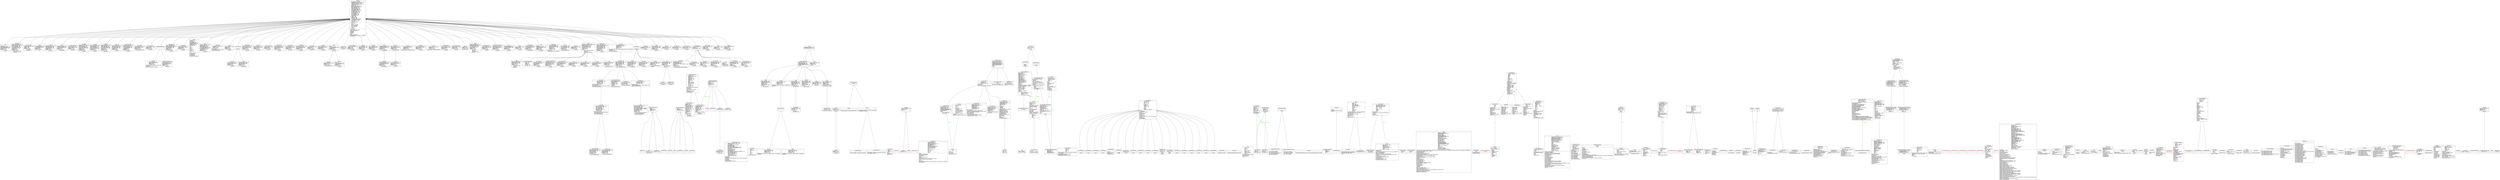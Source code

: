 digraph "classes_1" {
rankdir=BT
charset="utf-8"
"mailpile.commands.Abort" [color="black", fontcolor="black", label=<{Abort|ABOUT : str<br ALIGN="LEFT"/>COMMAND_SECURITY : list<br ALIGN="LEFT"/>CONFIG_REQUIRED : bool<br ALIGN="LEFT"/>HTTP_QUERY_VARS : dict<br ALIGN="LEFT"/>ORDER : tuple<br ALIGN="LEFT"/>SYNOPSIS : tuple<br ALIGN="LEFT"/>|command()<br ALIGN="LEFT"/>}>, shape="record", style="solid"];
"mailpile.plugins.contacts.AddContact" [color="black", fontcolor="black", label=<{AddContact|<br ALIGN="LEFT"/>|}>, shape="record", style="solid"];
"mailpile.plugins.groups.AddGroup" [color="black", fontcolor="black", label=<{AddGroup|<br ALIGN="LEFT"/>|}>, shape="record", style="solid"];
"mailpile.plugins.contacts.AddProfile" [color="black", fontcolor="black", label=<{AddProfile|HTTP_POST_VARS<br ALIGN="LEFT"/>|}>, shape="record", style="solid"];
"mailpile.plugins.tags.AddTag" [color="black", fontcolor="black", label=<{AddTag|COMMAND_SECURITY : list<br ALIGN="LEFT"/>HTTP_CALLABLE : tuple<br ALIGN="LEFT"/>HTTP_POST_VARS : dict<br ALIGN="LEFT"/>OPTIONAL_VARS : list<br ALIGN="LEFT"/>ORDER : tuple<br ALIGN="LEFT"/>SYNOPSIS : tuple<br ALIGN="LEFT"/>|command(save)<br ALIGN="LEFT"/>}>, shape="record", style="solid"];
"mailpile.plugins.contacts.AddVCard" [color="black", fontcolor="black", label=<{AddVCard|COMMAND_SECURITY : list<br ALIGN="LEFT"/>HTTP_CALLABLE : tuple<br ALIGN="LEFT"/>HTTP_POST_VARS : dict<br ALIGN="LEFT"/>IGNORED_EMAILS_AND_DOMAINS : tuple<br ALIGN="LEFT"/>KIND : str<br ALIGN="LEFT"/>ORDER : tuple<br ALIGN="LEFT"/>SYNOPSIS : tuple<br ALIGN="LEFT"/>|command(recipients, quietly, internal)<br ALIGN="LEFT"/>}>, shape="record", style="solid"];
"mailpile.mailutils.AddressHeaderParser" [color="black", fontcolor="black", label=<{AddressHeaderParser|DEFAULT_CHARSET_ORDER : tuple<br ALIGN="LEFT"/>RE_ESCAPES<br ALIGN="LEFT"/>RE_IGNORED_GROUP_TOKENS<br ALIGN="LEFT"/>RE_MAYBE_EMAIL<br ALIGN="LEFT"/>RE_MUNGE_STRIP<br ALIGN="LEFT"/>RE_MUNGE_TOKENSPACERS : tuple<br ALIGN="LEFT"/>RE_MUNGE_TOKENSTRIPPERS : tuple<br ALIGN="LEFT"/>RE_QUOTED<br ALIGN="LEFT"/>RE_SHOULD_ESCAPE<br ALIGN="LEFT"/>RE_SHOULD_QUOTE<br ALIGN="LEFT"/>RE_TOKENIZER<br ALIGN="LEFT"/>TEST_EXPECT_NORMALIZED_ADDRESSES : list<br ALIGN="LEFT"/>TEST_HEADER_DATA : str<br ALIGN="LEFT"/>TEST_UNICODE_DATA : str<br ALIGN="LEFT"/>TEST_UNICODE_NAME : str<br ALIGN="LEFT"/>TXT_RE_QUOTE : str<br ALIGN="LEFT"/>TXT_RE_QUOTE_NG : str<br ALIGN="LEFT"/>charset_order : list, tuple<br ALIGN="LEFT"/>|escape(strng)<br ALIGN="LEFT"/>normalized()<br ALIGN="LEFT"/>normalized_addresses(addresses, quote, with_keys, force_name)<br ALIGN="LEFT"/>parse(data)<br ALIGN="LEFT"/>quote(strng)<br ALIGN="LEFT"/>unescape(string)<br ALIGN="LEFT"/>unquote(string, charset_order)<br ALIGN="LEFT"/>}>, shape="record", style="solid"];
"mailpile.vcard.AddressInfo" [color="black", fontcolor="black", label=<{AddressInfo|address<br ALIGN="LEFT"/>crypto_policy<br ALIGN="LEFT"/>flags<br ALIGN="LEFT"/>fn<br ALIGN="LEFT"/>keys<br ALIGN="LEFT"/>protocol<br ALIGN="LEFT"/>rank<br ALIGN="LEFT"/>|merge_vcard(vcard)<br ALIGN="LEFT"/>}>, shape="record", style="solid"];
"mailpile.plugins.contacts.AddressSearch" [color="black", fontcolor="black", label=<{AddressSearch|HTTP_QUERY_VARS : dict<br ALIGN="LEFT"/>ORDER : tuple<br ALIGN="LEFT"/>SYNOPSIS : tuple<br ALIGN="LEFT"/>|command()<br ALIGN="LEFT"/>}>, shape="record", style="solid"];
"mailpile.plugins.compose.Attach" [color="black", fontcolor="black", label=<{Attach|HTTP_CALLABLE : tuple<br ALIGN="LEFT"/>HTTP_POST_VARS : dict<br ALIGN="LEFT"/>HTTP_QUERY_VARS : dict<br ALIGN="LEFT"/>ORDER : tuple<br ALIGN="LEFT"/>SYNOPSIS : tuple<br ALIGN="LEFT"/>WITH_CONTEXT : tuple<br ALIGN="LEFT"/>message<br ALIGN="LEFT"/>|command(emails)<br ALIGN="LEFT"/>}>, shape="record", style="solid"];
"mailpile.auth.Authenticate" [color="black", fontcolor="black", label=<{Authenticate|CONFIG_REQUIRED : bool<br ALIGN="LEFT"/>HTTP_AUTH_REQUIRED : bool<br ALIGN="LEFT"/>HTTP_CALLABLE : tuple<br ALIGN="LEFT"/>HTTP_POST_VARS : dict<br ALIGN="LEFT"/>HTTP_STRICT_VARS : bool<br ALIGN="LEFT"/>IS_INTERACTIVE : bool<br ALIGN="LEFT"/>ORDER : tuple<br ALIGN="LEFT"/>SPLIT_ARG : bool<br ALIGN="LEFT"/>SYNOPSIS : tuple<br ALIGN="LEFT"/>|RedirectBack(url, data)<br ALIGN="LEFT"/>command()<br ALIGN="LEFT"/>}>, shape="record", style="solid"];
"mailpile.plugins.autotag.AutoTag" [color="black", fontcolor="black", label=<{AutoTag|ORDER : tuple<br ALIGN="LEFT"/>SYNOPSIS : tuple<br ALIGN="LEFT"/>|command()<br ALIGN="LEFT"/>}>, shape="record", style="solid"];
"mailpile.plugins.autotag.AutoTagCommand" [color="black", fontcolor="black", label=<{AutoTagCommand|command<br ALIGN="LEFT"/>|}>, shape="record", style="solid"];
"mailpile.plugins.autotag.AutoTagger" [color="black", fontcolor="black", label=<{AutoTagger|tagger<br ALIGN="LEFT"/>trained : bool<br ALIGN="LEFT"/>trainer<br ALIGN="LEFT"/>|learn()<br ALIGN="LEFT"/>reset(at_config)<br ALIGN="LEFT"/>should_tag()<br ALIGN="LEFT"/>}>, shape="record", style="solid"];
"mailpile.urlmap.BadDataError" [color="black", fontcolor="red", label=<{BadDataError|<br ALIGN="LEFT"/>|}>, shape="record", style="solid"];
"mailpile.mail_source.imap._Mocks.BadLogin" [color="black", fontcolor="black", label=<{BadLogin|RESULTS : dict<br ALIGN="LEFT"/>|}>, shape="record", style="solid"];
"mailpile.urlmap.BadMethodError" [color="black", fontcolor="red", label=<{BadMethodError|<br ALIGN="LEFT"/>|}>, shape="record", style="solid"];
"mailpile.mail_source.BaseMailSource" [color="black", fontcolor="black", label=<{BaseMailSource|BORING_FOLDER_RE<br ALIGN="LEFT"/>DEFAULT_JITTER : int<br ALIGN="LEFT"/>INTERNAL_ERROR_SLEEP : int<br ALIGN="LEFT"/>MAX_MAILBOXES : int<br ALIGN="LEFT"/>MAX_PATHS : int<br ALIGN="LEFT"/>RESCAN_BATCH_SIZE : int<br ALIGN="LEFT"/>SAVE_STATE_INTERVAL : int<br ALIGN="LEFT"/>TAGNAME_STRIP_RE<br ALIGN="LEFT"/>alive : NoneType, bool<br ALIGN="LEFT"/>daemon<br ALIGN="LEFT"/>event : NoneType<br ALIGN="LEFT"/>jitter : int<br ALIGN="LEFT"/>my_config<br ALIGN="LEFT"/>name<br ALIGN="LEFT"/>session<br ALIGN="LEFT"/>|close()<br ALIGN="LEFT"/>discover_mailboxes(paths)<br ALIGN="LEFT"/>interrupt_rescan(reason)<br ALIGN="LEFT"/>is_mailbox(fn)<br ALIGN="LEFT"/>open()<br ALIGN="LEFT"/>open_mailbox(mbx_id, fn)<br ALIGN="LEFT"/>quit(join)<br ALIGN="LEFT"/>rescan_mailbox(mbx_key, mbx_cfg, path, stop_after)<br ALIGN="LEFT"/>rescan_now(session, started_callback)<br ALIGN="LEFT"/>run()<br ALIGN="LEFT"/>sync_mail()<br ALIGN="LEFT"/>take_over_mailbox(mailbox_idx, policy, create_local, save, apply_tags, visible_tags)<br ALIGN="LEFT"/>wake_up(after)<br ALIGN="LEFT"/>}>, shape="record", style="solid"];
"mailpile.commands.BrowseOrLaunch" [color="black", fontcolor="black", label=<{BrowseOrLaunch|CONFIG_REQUIRED : bool<br ALIGN="LEFT"/>ORDER : tuple<br ALIGN="LEFT"/>RAISES : tuple<br ALIGN="LEFT"/>SYNOPSIS : tuple<br ALIGN="LEFT"/>|Browse(sspec)<br ALIGN="LEFT"/>command()<br ALIGN="LEFT"/>}>, shape="record", style="solid"];
"mailpile.commands.Cached" [color="black", fontcolor="black", label=<{Cached|HTTP_QUERY_VARS : dict<br ALIGN="LEFT"/>IS_USER_ACTIVITY : bool<br ALIGN="LEFT"/>LOG_NOTHING : bool<br ALIGN="LEFT"/>ORDER : tuple<br ALIGN="LEFT"/>SYNOPSIS : tuple<br ALIGN="LEFT"/>|run()<br ALIGN="LEFT"/>}>, shape="record", style="solid"];
"mailpile.plugins.eventlog.Cancel" [color="black", fontcolor="black", label=<{Cancel|COMMAND_SECURITY : list<br ALIGN="LEFT"/>HTTP_CALLABLE : tuple<br ALIGN="LEFT"/>HTTP_POST_VARS : dict<br ALIGN="LEFT"/>IS_USER_ACTIVITY : bool<br ALIGN="LEFT"/>ORDER : tuple<br ALIGN="LEFT"/>SYNOPSIS : tuple<br ALIGN="LEFT"/>|command()<br ALIGN="LEFT"/>}>, shape="record", style="solid"];
"mailpile.plugins.vcard_carddav.CardDAV" [color="black", fontcolor="black", label=<{CardDAV|url<br ALIGN="LEFT"/>|cd(url)<br ALIGN="LEFT"/>get_vcard(url)<br ALIGN="LEFT"/>list_vcards()<br ALIGN="LEFT"/>put_vcard(url, vcard)<br ALIGN="LEFT"/>}>, shape="record", style="solid"];
"mailpile.plugins.vcard_carddav.CardDAVImporter" [color="black", fontcolor="black", label=<{CardDAVImporter|CONFIG_RULES : dict<br ALIGN="LEFT"/>FORMAT_DESCRIPTION : str<br ALIGN="LEFT"/>FORMAT_NAME : str<br ALIGN="LEFT"/>OPTIONAL_PARAMETERS : list<br ALIGN="LEFT"/>REQUIRED_PARAMETERS : list<br ALIGN="LEFT"/>SHORT_NAME : str<br ALIGN="LEFT"/>carddav<br ALIGN="LEFT"/>|<I>filter_contacts</I>(terms)<br ALIGN="LEFT"/>get_contacts()<br ALIGN="LEFT"/>}>, shape="record", style="solid"];
"mailpile.commands.CatFile" [color="black", fontcolor="black", label=<{CatFile|COMMAND_SECURITY : list<br ALIGN="LEFT"/>CONFIG_REQUIRED : bool<br ALIGN="LEFT"/>IS_USER_ACTIVITY : bool<br ALIGN="LEFT"/>ORDER : tuple<br ALIGN="LEFT"/>SYNOPSIS : tuple<br ALIGN="LEFT"/>|command(args)<br ALIGN="LEFT"/>}>, shape="record", style="solid"];
"mailpile.plugins.vcard_mork.MorkImporter.Cell" [color="black", fontcolor="black", label=<{Cell|atom : NoneType<br ALIGN="LEFT"/>column : NoneType<br ALIGN="LEFT"/>|}>, shape="record", style="solid"];
"mailpile.commands.ChangeDir" [color="black", fontcolor="black", label=<{ChangeDir|COMMAND_SECURITY : list<br ALIGN="LEFT"/>CONFIG_REQUIRED : bool<br ALIGN="LEFT"/>IS_USER_ACTIVITY : bool<br ALIGN="LEFT"/>ORDER : tuple<br ALIGN="LEFT"/>SYNOPSIS : tuple<br ALIGN="LEFT"/>|command(args)<br ALIGN="LEFT"/>}>, shape="record", style="solid"];
"mailpile.crypto.streamer.ChecksummingStreamer" [color="black", fontcolor="black", label=<{ChecksummingStreamer|fd : _TemporaryFileWrapper<br ALIGN="LEFT"/>finished : bool<br ALIGN="LEFT"/>md5filter<br ALIGN="LEFT"/>name : NoneType<br ALIGN="LEFT"/>outer_md5 : NoneType, md5<br ALIGN="LEFT"/>outer_md5sum : NoneType, str<br ALIGN="LEFT"/>saved : bool<br ALIGN="LEFT"/>tempfile : _TemporaryFileWrapper<br ALIGN="LEFT"/>temppath<br ALIGN="LEFT"/>|calculate_outer_md5sum()<br ALIGN="LEFT"/>close()<br ALIGN="LEFT"/>finish()<br ALIGN="LEFT"/>save(filename, finish, mode)<br ALIGN="LEFT"/>save_copy(ofd)<br ALIGN="LEFT"/>}>, shape="record", style="solid"];
"mailpile.plugins.contacts.ChooseFromAddress" [color="black", fontcolor="black", label=<{ChooseFromAddress|HTTP_CALLABLE : tuple<br ALIGN="LEFT"/>HTTP_QUERY_VARS : dict<br ALIGN="LEFT"/>ORDER : tuple<br ALIGN="LEFT"/>SYNOPSIS : tuple<br ALIGN="LEFT"/>|command()<br ALIGN="LEFT"/>}>, shape="record", style="solid"];
"mailpile.plugins.autotag.Classify" [color="black", fontcolor="black", label=<{Classify|ORDER : tuple<br ALIGN="LEFT"/>SYNOPSIS : tuple<br ALIGN="LEFT"/>|command()<br ALIGN="LEFT"/>}>, shape="record", style="solid"];
"mailpile.commands.Command" [color="black", fontcolor="black", label=<{Command|API_VERSION : NoneType<br ALIGN="LEFT"/>CHANGES_SESSION_CONTEXT : bool<br ALIGN="LEFT"/>COMMAND_CACHE_TTL : int<br ALIGN="LEFT"/>COMMAND_SECURITY : NoneType<br ALIGN="LEFT"/>CONFIG_REQUIRED : bool<br ALIGN="LEFT"/>FAILURE : str<br ALIGN="LEFT"/>HTTP_AUTH_REQUIRED : bool<br ALIGN="LEFT"/>HTTP_BANNED_VARS : dict<br ALIGN="LEFT"/>HTTP_CALLABLE : tuple<br ALIGN="LEFT"/>HTTP_POST_VARS : dict<br ALIGN="LEFT"/>HTTP_QUERY_VARS : dict<br ALIGN="LEFT"/>HTTP_STRICT_VARS : bool<br ALIGN="LEFT"/>IS_HANGING_ACTIVITY : bool<br ALIGN="LEFT"/>IS_INTERACTIVE : bool<br ALIGN="LEFT"/>IS_USER_ACTIVITY : bool<br ALIGN="LEFT"/>LOG_ARGUMENTS : bool<br ALIGN="LEFT"/>LOG_FINISHED : str<br ALIGN="LEFT"/>LOG_NOTHING : bool<br ALIGN="LEFT"/>LOG_PROGRESS : bool<br ALIGN="LEFT"/>LOG_STARTING : str<br ALIGN="LEFT"/>ORDER : tuple<br ALIGN="LEFT"/>RAISES : tuple<br ALIGN="LEFT"/>SPLIT_ARG : bool<br ALIGN="LEFT"/>SYNOPSIS : tuple<br ALIGN="LEFT"/>SYNOPSIS_ARGS : NoneType<br ALIGN="LEFT"/>UI_CONTEXT : NoneType<br ALIGN="LEFT"/>WITH_CONTEXT : tuple<br ALIGN="LEFT"/>args : tuple<br ALIGN="LEFT"/>context : NoneType<br ALIGN="LEFT"/>data : dict<br ALIGN="LEFT"/>error_info : dict<br ALIGN="LEFT"/>event<br ALIGN="LEFT"/>message : NoneType<br ALIGN="LEFT"/>name : NoneType<br ALIGN="LEFT"/>result : NoneType<br ALIGN="LEFT"/>run_async : bool<br ALIGN="LEFT"/>session<br ALIGN="LEFT"/>status : str<br ALIGN="LEFT"/>|cache_id(sqa)<br ALIGN="LEFT"/><I>cache_requirements</I>(result)<br ALIGN="LEFT"/>cache_result(result)<br ALIGN="LEFT"/>command()<br ALIGN="LEFT"/>etag_data()<br ALIGN="LEFT"/>max_age()<br ALIGN="LEFT"/>refresh()<br ALIGN="LEFT"/>run()<br ALIGN="LEFT"/>state_as_query_args()<br ALIGN="LEFT"/>template_path(ttype, template_id, template)<br ALIGN="LEFT"/>view(result)<br ALIGN="LEFT"/>}>, shape="record", style="solid"];
"mailpile.command_cache.CommandCache" [color="black", fontcolor="black", label=<{CommandCache|cache : dict<br ALIGN="LEFT"/>debug<br ALIGN="LEFT"/>dirty : list<br ALIGN="LEFT"/>lock<br ALIGN="LEFT"/>|cache_result(fprint, expires, req, cmd_obj, result_obj)<br ALIGN="LEFT"/>dirty_set(after)<br ALIGN="LEFT"/>get_result(fprint, dirty_check, extend)<br ALIGN="LEFT"/>mark_dirty(requirements)<br ALIGN="LEFT"/>refresh(extend, runtime, event_log)<br ALIGN="LEFT"/>}>, shape="record", style="solid"];
"mailpile.commands.Command.CommandResult" [color="black", fontcolor="black", label=<{CommandResult|command_name<br ALIGN="LEFT"/>command_obj<br ALIGN="LEFT"/>doc<br ALIGN="LEFT"/>error_info : dict<br ALIGN="LEFT"/>kwargs : dict<br ALIGN="LEFT"/>message<br ALIGN="LEFT"/>rendered : dict<br ALIGN="LEFT"/>renderers : dict<br ALIGN="LEFT"/>result<br ALIGN="LEFT"/>session<br ALIGN="LEFT"/>status<br ALIGN="LEFT"/>template_id : NoneType<br ALIGN="LEFT"/>|as_(what)<br ALIGN="LEFT"/>as_css(template)<br ALIGN="LEFT"/>as_csv(template, result)<br ALIGN="LEFT"/>as_dict()<br ALIGN="LEFT"/>as_html(template)<br ALIGN="LEFT"/>as_js(template)<br ALIGN="LEFT"/>as_json()<br ALIGN="LEFT"/>as_rss(template)<br ALIGN="LEFT"/>as_template(ttype, mode, wrap_in_json, template)<br ALIGN="LEFT"/>as_text()<br ALIGN="LEFT"/>as_txt(template)<br ALIGN="LEFT"/>as_xml(template)<br ALIGN="LEFT"/>}>, shape="record", style="solid"];
"mailpile.commands.ProgramStatus.CommandResult" [color="black", fontcolor="black", label=<{CommandResult|<br ALIGN="LEFT"/>|as_text()<br ALIGN="LEFT"/>}>, shape="record", style="solid"];
"mailpile.commands.GpgCommand.CommandResult" [color="black", fontcolor="black", label=<{CommandResult|<br ALIGN="LEFT"/>|as_text()<br ALIGN="LEFT"/>}>, shape="record", style="solid"];
"mailpile.commands.ListDir.CommandResult" [color="black", fontcolor="black", label=<{CommandResult|<br ALIGN="LEFT"/>|as_text()<br ALIGN="LEFT"/>}>, shape="record", style="solid"];
"mailpile.commands.CatFile.CommandResult" [color="black", fontcolor="black", label=<{CommandResult|<br ALIGN="LEFT"/>|as_text()<br ALIGN="LEFT"/>}>, shape="record", style="solid"];
"mailpile.commands.Help.CommandResult" [color="black", fontcolor="black", label=<{CommandResult|<br ALIGN="LEFT"/>|as_text()<br ALIGN="LEFT"/>commands_as_text()<br ALIGN="LEFT"/>splash_as_text()<br ALIGN="LEFT"/>variables_as_text()<br ALIGN="LEFT"/>}>, shape="record", style="solid"];
"mailpile.urlmap.HelpUrlMap.CommandResult" [color="black", fontcolor="black", label=<{CommandResult|<br ALIGN="LEFT"/>|as_html()<br ALIGN="LEFT"/>as_text()<br ALIGN="LEFT"/>}>, shape="record", style="solid"];
"mailpile.plugins.contacts.VCardCommand.CommandResult" [color="black", fontcolor="black", label=<{CommandResult|IGNORE : tuple<br ALIGN="LEFT"/>|as_text()<br ALIGN="LEFT"/>}>, shape="record", style="solid"];
"mailpile.plugins.crypto_gnupg.GPGKeySearch.CommandResult" [color="black", fontcolor="black", label=<{CommandResult|<br ALIGN="LEFT"/>|as_text()<br ALIGN="LEFT"/>}>, shape="record", style="solid"];
"mailpile.plugins.crypto_gnupg.GPGKeyImportFromMail.CommandResult" [color="black", fontcolor="black", label=<{CommandResult|<br ALIGN="LEFT"/>|as_text()<br ALIGN="LEFT"/>}>, shape="record", style="solid"];
"mailpile.plugins.crypto_gnupg.GPGUsageStatistics.CommandResult" [color="black", fontcolor="black", label=<{CommandResult|<br ALIGN="LEFT"/>|as_text()<br ALIGN="LEFT"/>}>, shape="record", style="solid"];
"mailpile.plugins.crypto_gnupg.GPGCheckKeys.CommandResult" [color="black", fontcolor="black", label=<{CommandResult|<br ALIGN="LEFT"/>|as_text()<br ALIGN="LEFT"/>}>, shape="record", style="solid"];
"mailpile.plugins.search.Search.CommandResult" [color="black", fontcolor="black", label=<{CommandResult|fixed_up : bool<br ALIGN="LEFT"/>message : str<br ALIGN="LEFT"/>|as_dict()<br ALIGN="LEFT"/>as_html()<br ALIGN="LEFT"/>as_text()<br ALIGN="LEFT"/>}>, shape="record", style="solid"];
"mailpile.plugins.search.Extract.CommandResult" [color="black", fontcolor="black", label=<{CommandResult|fixed_up : bool<br ALIGN="LEFT"/>|as_dict()<br ALIGN="LEFT"/>as_html()<br ALIGN="LEFT"/>}>, shape="record", style="solid"];
"mailpile.plugins.tags.Tag.CommandResult" [color="black", fontcolor="black", label=<{CommandResult|<br ALIGN="LEFT"/>|as_text()<br ALIGN="LEFT"/>}>, shape="record", style="solid"];
"mailpile.plugins.tags.AddTag.CommandResult" [color="black", fontcolor="black", label=<{CommandResult|<br ALIGN="LEFT"/>|as_text()<br ALIGN="LEFT"/>}>, shape="record", style="solid"];
"mailpile.plugins.tags.ListTags.CommandResult" [color="black", fontcolor="black", label=<{CommandResult|<br ALIGN="LEFT"/>|as_text()<br ALIGN="LEFT"/>}>, shape="record", style="solid"];
"mailpile.plugins.tags.DeleteTag.CommandResult" [color="black", fontcolor="black", label=<{CommandResult|<br ALIGN="LEFT"/>|as_text()<br ALIGN="LEFT"/>}>, shape="record", style="solid"];
"mailpile.plugins.tags.ListFilters.CommandResult" [color="black", fontcolor="black", label=<{CommandResult|<br ALIGN="LEFT"/>|as_text()<br ALIGN="LEFT"/>}>, shape="record", style="solid"];
"mailpile.plugins.vcard_gnupg.PGPKeysAsVCards.CommandResult" [color="black", fontcolor="black", label=<{CommandResult|<br ALIGN="LEFT"/>|as_text()<br ALIGN="LEFT"/>}>, shape="record", style="solid"];
"mailpile.plugins.compose.Compose" [color="black", fontcolor="black", label=<{Compose|HTTP_CALLABLE : tuple<br ALIGN="LEFT"/>HTTP_POST_VARS<br ALIGN="LEFT"/>ORDER : tuple<br ALIGN="LEFT"/>SYNOPSIS : tuple<br ALIGN="LEFT"/>|CreateMessage(idx, session, msgid, cid, ephemeral)<br ALIGN="LEFT"/>command()<br ALIGN="LEFT"/>}>, shape="record", style="solid"];
"mailpile.plugins.compose.CompositionCommand" [color="black", fontcolor="black", label=<{CompositionCommand|HTTP_POST_VARS : dict<br ALIGN="LEFT"/>HTTP_QUERY_VARS : dict<br ALIGN="LEFT"/>UPDATE_HEADERS : tuple<br ALIGN="LEFT"/>UPDATE_STRING_DATA : dict<br ALIGN="LEFT"/>message<br ALIGN="LEFT"/>|}>, shape="record", style="solid"];
"mailpile.commands.ConfigAdd" [color="black", fontcolor="black", label=<{ConfigAdd|COMMAND_SECURITY : list<br ALIGN="LEFT"/>HTTP_CALLABLE : tuple<br ALIGN="LEFT"/>HTTP_POST_VARS : dict<br ALIGN="LEFT"/>HTTP_STRICT_VARS : bool<br ALIGN="LEFT"/>IS_USER_ACTIVITY : bool<br ALIGN="LEFT"/>ORDER : tuple<br ALIGN="LEFT"/>SPLIT_ARG : bool<br ALIGN="LEFT"/>SYNOPSIS : tuple<br ALIGN="LEFT"/>|command()<br ALIGN="LEFT"/>}>, shape="record", style="solid"];
"mailpile.commands.ConfigPrint" [color="black", fontcolor="black", label=<{ConfigPrint|CONFIG_REQUIRED : bool<br ALIGN="LEFT"/>HTTP_CALLABLE : tuple<br ALIGN="LEFT"/>HTTP_POST_VARS : dict<br ALIGN="LEFT"/>HTTP_QUERY_VARS : dict<br ALIGN="LEFT"/>IS_USER_ACTIVITY : bool<br ALIGN="LEFT"/>ORDER : tuple<br ALIGN="LEFT"/>SYNOPSIS : tuple<br ALIGN="LEFT"/>|command()<br ALIGN="LEFT"/>}>, shape="record", style="solid"];
"mailpile.commands.ConfigSet" [color="black", fontcolor="black", label=<{ConfigSet|CONFIG_REQUIRED : bool<br ALIGN="LEFT"/>HTTP_CALLABLE : tuple<br ALIGN="LEFT"/>HTTP_POST_VARS : dict<br ALIGN="LEFT"/>HTTP_STRICT_VARS : bool<br ALIGN="LEFT"/>IS_USER_ACTIVITY : bool<br ALIGN="LEFT"/>ORDER : tuple<br ALIGN="LEFT"/>SPLIT_ARG : bool<br ALIGN="LEFT"/>SYNOPSIS : tuple<br ALIGN="LEFT"/>|command()<br ALIGN="LEFT"/>}>, shape="record", style="solid"];
"mailpile.commands.ConfigUnset" [color="black", fontcolor="black", label=<{ConfigUnset|COMMAND_SECURITY : list<br ALIGN="LEFT"/>HTTP_CALLABLE : tuple<br ALIGN="LEFT"/>HTTP_POST_VARS : dict<br ALIGN="LEFT"/>IS_USER_ACTIVITY : bool<br ALIGN="LEFT"/>ORDER : tuple<br ALIGN="LEFT"/>SYNOPSIS : tuple<br ALIGN="LEFT"/>|command()<br ALIGN="LEFT"/>}>, shape="record", style="solid"];
"mailpile.commands.ConfigureMailboxes" [color="black", fontcolor="black", label=<{ConfigureMailboxes|COMMAND_SECURITY : list<br ALIGN="LEFT"/>HTTP_CALLABLE : tuple<br ALIGN="LEFT"/>HTTP_QUERY_VARS : dict<br ALIGN="LEFT"/>IS_USER_ACTIVITY : bool<br ALIGN="LEFT"/>MAX_PATHS : int<br ALIGN="LEFT"/>ORDER : tuple<br ALIGN="LEFT"/>SYNOPSIS : tuple<br ALIGN="LEFT"/>|command()<br ALIGN="LEFT"/>}>, shape="record", style="solid"];
"mailpile.plugins.contacts.Contact" [color="black", fontcolor="black", label=<{Contact|SYNOPSIS : tuple<br ALIGN="LEFT"/>|command(save)<br ALIGN="LEFT"/>}>, shape="record", style="solid"];
"mailpile.plugins.contacts.ContactImport" [color="black", fontcolor="black", label=<{ContactImport|COMMAND_SECURITY : list<br ALIGN="LEFT"/>HTTP_CALLABLE : tuple<br ALIGN="LEFT"/>ORDER : tuple<br ALIGN="LEFT"/>SYNOPSIS : tuple<br ALIGN="LEFT"/>|command(format, terms)<br ALIGN="LEFT"/>}>, shape="record", style="solid"];
"mailpile.plugins.contacts.ContactImporters" [color="black", fontcolor="black", label=<{ContactImporters|HTTP_CALLABLE : tuple<br ALIGN="LEFT"/>ORDER : tuple<br ALIGN="LEFT"/>SYNOPSIS : tuple<br ALIGN="LEFT"/>|command()<br ALIGN="LEFT"/>}>, shape="record", style="solid"];
"mailpile.plugins.contacts.ContactVCard.ContactVCardCommand" [color="black", fontcolor="black", label=<{ContactVCardCommand|KIND : str<br ALIGN="LEFT"/>ORDER : tuple<br ALIGN="LEFT"/>SYNOPSIS : tuple<br ALIGN="LEFT"/>VCARD : str<br ALIGN="LEFT"/>|}>, shape="record", style="solid"];
"mailpile.tests.gui.test_contacts.ContactsGuiTest" [color="black", fontcolor="black", label=<{ContactsGuiTest|<br ALIGN="LEFT"/>|test_add_new_contact()<br ALIGN="LEFT"/>}>, shape="record", style="solid"];
"mailpile.plugins.crypto_gnupg.ContentTxf" [color="black", fontcolor="black", label=<{ContentTxf|<br ALIGN="LEFT"/>|TransformOutgoing(sender, rcpts, msg)<br ALIGN="LEFT"/>}>, shape="record", style="solid"];
"mailpile.workers.Cron" [color="black", fontcolor="black", label=<{Cron|ALIVE : bool<br ALIGN="LEFT"/>daemon<br ALIGN="LEFT"/>last_run<br ALIGN="LEFT"/>lock<br ALIGN="LEFT"/>name : NoneType<br ALIGN="LEFT"/>running : str<br ALIGN="LEFT"/>schedule : dict<br ALIGN="LEFT"/>session : NoneType<br ALIGN="LEFT"/>sleep : int<br ALIGN="LEFT"/>|add_task(name, interval, task)<br ALIGN="LEFT"/>cancel_task(name)<br ALIGN="LEFT"/>quit(session, join)<br ALIGN="LEFT"/>run()<br ALIGN="LEFT"/>}>, shape="record", style="solid"];
"mailpile.crypto.state.CryptoInfo" [color="black", fontcolor="black", label=<{CryptoInfo|DEFAULTS : dict<br ALIGN="LEFT"/>KEYS : list<br ALIGN="LEFT"/>STATUSES : list<br ALIGN="LEFT"/>bubbles : list<br ALIGN="LEFT"/>bubbly : bool<br ALIGN="LEFT"/>parent : NoneType<br ALIGN="LEFT"/>part_status<br ALIGN="LEFT"/>|bubble_up(parent)<br ALIGN="LEFT"/>mix_bubbles()<br ALIGN="LEFT"/>}>, shape="record", style="solid"];
"mailpile.plugins.crypto_policy.CryptoPolicy" [color="black", fontcolor="black", label=<{CryptoPolicy|HTTP_CALLABLE : tuple<br ALIGN="LEFT"/>HTTP_QUERY_VARS : dict<br ALIGN="LEFT"/>ORDER : tuple<br ALIGN="LEFT"/>SYNOPSIS : tuple<br ALIGN="LEFT"/>|ShouldAttachKey(config, vcards, emails, ttl)<br ALIGN="LEFT"/>command()<br ALIGN="LEFT"/>crypto_policy(session, idx, emails)<br ALIGN="LEFT"/>}>, shape="record", style="solid"];
"mailpile.plugins.crypto_policy.CryptoPolicyBaseAction" [color="black", fontcolor="black", label=<{CryptoPolicyBaseAction|<br ALIGN="LEFT"/>|}>, shape="record", style="solid"];
"mailpile.tests.test_crypto_policy.CryptoPolicyBaseTest" [color="black", fontcolor="black", label=<{CryptoPolicyBaseTest|<br ALIGN="LEFT"/>|setUp()<br ALIGN="LEFT"/>}>, shape="record", style="solid"];
"mailpile.tests.test_crypto_policy.CryptoPolicyForUserTest" [color="black", fontcolor="black", label=<{CryptoPolicyForUserTest|<br ALIGN="LEFT"/>|test_no_email_provided()<br ALIGN="LEFT"/>test_no_msg_with_email_()<br ALIGN="LEFT"/>test_vcard_overrides_mail_history()<br ALIGN="LEFT"/>test_with_encrypted_email()<br ALIGN="LEFT"/>test_with_signed_email()<br ALIGN="LEFT"/>}>, shape="record", style="solid"];
"mailpile.plugins.crypto_gnupg.CryptoTxf" [color="black", fontcolor="black", label=<{CryptoTxf|<br ALIGN="LEFT"/>|TransformOutgoing(sender, rcpts, msg, crypto_policy, prefer_inline, cleaner)<br ALIGN="LEFT"/>}>, shape="record", style="solid"];
"mailpile.plugins.vcard_carddav.DAVClient" [color="black", fontcolor="black", label=<{DAVClient|auth : NoneType<br ALIGN="LEFT"/>baseurl<br ALIGN="LEFT"/>cwd : str<br ALIGN="LEFT"/>host<br ALIGN="LEFT"/>last_body<br ALIGN="LEFT"/>last_headers : dict<br ALIGN="LEFT"/>last_status<br ALIGN="LEFT"/>last_statusmessage<br ALIGN="LEFT"/>password : NoneType<br ALIGN="LEFT"/>port : NoneType, int<br ALIGN="LEFT"/>protocol : str<br ALIGN="LEFT"/>username : NoneType<br ALIGN="LEFT"/>|options(url)<br ALIGN="LEFT"/>request(url, method, headers, body)<br ALIGN="LEFT"/>}>, shape="record", style="solid"];
"mailpile.plugins.keylookup.dnspka.DNSPKALookupHandler" [color="black", fontcolor="black", label=<{DNSPKALookupHandler|NAME : str<br ALIGN="LEFT"/>PRIORITY : int<br ALIGN="LEFT"/>TIMEOUT : int<br ALIGN="LEFT"/>req<br ALIGN="LEFT"/>|}>, shape="record", style="solid"];
"mailpile.plugins.vcard_mork.MorkImporter.Database" [color="black", fontcolor="black", label=<{Database|adict : dict<br ALIGN="LEFT"/>cdict : dict<br ALIGN="LEFT"/>tables : dict<br ALIGN="LEFT"/>|}>, shape="record", style="solid"];
"mailpile.auth.DeAuthenticate" [color="black", fontcolor="black", label=<{DeAuthenticate|CONFIG_REQUIRED : bool<br ALIGN="LEFT"/>HTTP_AUTH_REQUIRED : bool<br ALIGN="LEFT"/>HTTP_CALLABLE : tuple<br ALIGN="LEFT"/>IS_INTERACTIVE : bool<br ALIGN="LEFT"/>ORDER : tuple<br ALIGN="LEFT"/>SPLIT_ARG : bool<br ALIGN="LEFT"/>SYNOPSIS : tuple<br ALIGN="LEFT"/>|command()<br ALIGN="LEFT"/>}>, shape="record", style="solid"];
"mailpile.mail_generator.DecodedGenerator" [color="black", fontcolor="black", label=<{DecodedGenerator|<br ALIGN="LEFT"/>|}>, shape="record", style="solid"];
"mailpile.crypto.streamer.DecryptingStreamer" [color="black", fontcolor="black", label=<{DecryptingStreamer|BEGIN_MED : str<br ALIGN="LEFT"/>BEGIN_MED2 : str<br ALIGN="LEFT"/>BEGIN_PGP : str<br ALIGN="LEFT"/>DEFAULT_CIPHER : str<br ALIGN="LEFT"/>END_MED : str<br ALIGN="LEFT"/>END_PGP : str<br ALIGN="LEFT"/>STATE_BEGIN : int<br ALIGN="LEFT"/>STATE_DATA : int<br ALIGN="LEFT"/>STATE_END : int<br ALIGN="LEFT"/>STATE_ERROR : int<br ALIGN="LEFT"/>STATE_HEADER : int<br ALIGN="LEFT"/>STATE_ONLY_DATA : int<br ALIGN="LEFT"/>STATE_PGP_DATA : int<br ALIGN="LEFT"/>STATE_RAW_DATA : int<br ALIGN="LEFT"/>buffered : str<br ALIGN="LEFT"/>cipher : str<br ALIGN="LEFT"/>data_filter<br ALIGN="LEFT"/>expected_inner_md5sum : NoneType<br ALIGN="LEFT"/>expected_outer_md5sum : NoneType<br ALIGN="LEFT"/>gpg_pass : NoneType<br ALIGN="LEFT"/>inner_md5 : md5<br ALIGN="LEFT"/>mep_key : NoneType<br ALIGN="LEFT"/>name : NoneType<br ALIGN="LEFT"/>outer_md5 : md5<br ALIGN="LEFT"/>read_fd<br ALIGN="LEFT"/>startup_lock : NoneType<br ALIGN="LEFT"/>state : int<br ALIGN="LEFT"/>|EndEncrypted(line)<br ALIGN="LEFT"/>StartEncrypted(line)<br ALIGN="LEFT"/>close()<br ALIGN="LEFT"/>verify(testing, _raise)<br ALIGN="LEFT"/>}>, shape="record", style="solid"];
"mailpile.plugins.tags.DeleteFilter" [color="black", fontcolor="black", label=<{DeleteFilter|COMMAND_SECURITY : list<br ALIGN="LEFT"/>HTTP_CALLABLE : tuple<br ALIGN="LEFT"/>ORDER : tuple<br ALIGN="LEFT"/>SYNOPSIS : tuple<br ALIGN="LEFT"/>|command()<br ALIGN="LEFT"/>}>, shape="record", style="solid"];
"mailpile.plugins.tags.DeleteTag" [color="black", fontcolor="black", label=<{DeleteTag|COMMAND_SECURITY : list<br ALIGN="LEFT"/>HTTP_CALLABLE : tuple<br ALIGN="LEFT"/>HTTP_POST_VARS : dict<br ALIGN="LEFT"/>ORDER : tuple<br ALIGN="LEFT"/>SYNOPSIS : tuple<br ALIGN="LEFT"/>|command()<br ALIGN="LEFT"/>}>, shape="record", style="solid"];
"mailpile.plugins.plugins.DisablePlugin" [color="black", fontcolor="black", label=<{DisablePlugin|COMMAND_SECURITY : list<br ALIGN="LEFT"/>HTTP_CALLABLE : tuple<br ALIGN="LEFT"/>ORDER : tuple<br ALIGN="LEFT"/>SYNOPSIS : tuple<br ALIGN="LEFT"/>|command()<br ALIGN="LEFT"/>}>, shape="record", style="solid"];
"mailpile.plugins.compose.Draft" [color="black", fontcolor="black", label=<{Draft|HTTP_QUERY_VARS : dict<br ALIGN="LEFT"/>ORDER : tuple<br ALIGN="LEFT"/>SYNOPSIS : tuple<br ALIGN="LEFT"/>message<br ALIGN="LEFT"/>|}>, shape="record", style="solid"];
"mailpile.workers.DumbWorker" [color="black", fontcolor="black", label=<{DumbWorker|<br ALIGN="LEFT"/>|add_task(session, name, task, unique)<br ALIGN="LEFT"/>add_unique_task(session, name, task)<br ALIGN="LEFT"/>do(session, name, task, unique)<br ALIGN="LEFT"/><I>run</I>()<br ALIGN="LEFT"/>}>, shape="record", style="solid"];
"mailpile.plugins.contacts.EditProfile" [color="black", fontcolor="black", label=<{EditProfile|HTTP_QUERY_VARS<br ALIGN="LEFT"/>SYNOPSIS : tuple<br ALIGN="LEFT"/>|command()<br ALIGN="LEFT"/>}>, shape="record", style="solid"];
"mailpile.plugins.compose.EditableSearchResults" [color="black", fontcolor="black", label=<{EditableSearchResults|new_messages<br ALIGN="LEFT"/>sent_messages<br ALIGN="LEFT"/>|}>, shape="record", style="solid"];
"mailpile.tests.gui.ElementHasClass" [color="black", fontcolor="black", label=<{ElementHasClass|class_name<br ALIGN="LEFT"/>locator<br ALIGN="LEFT"/>|}>, shape="record", style="solid"];
"mailpile.tests.gui.ElementHasNotClass" [color="black", fontcolor="black", label=<{ElementHasNotClass|class_name<br ALIGN="LEFT"/>locator<br ALIGN="LEFT"/>|}>, shape="record", style="solid"];
"mailpile.mailutils.Email" [color="black", fontcolor="black", label=<{Email|BARE_QUOTE_STARTS<br ALIGN="LEFT"/>CHARSET_PRIORITY_LIST : list<br ALIGN="LEFT"/>GIT_DIFF_LINE<br ALIGN="LEFT"/>GIT_DIFF_STARTS<br ALIGN="LEFT"/>HEADER_ORDER : dict<br ALIGN="LEFT"/>MANDATORY_HEADERS : tuple<br ALIGN="LEFT"/>MIME_HEADERS : tuple<br ALIGN="LEFT"/>PGP_OK : dict<br ALIGN="LEFT"/>RE_EXCESS_WHITESPACE<br ALIGN="LEFT"/>RE_HTML_BORING<br ALIGN="LEFT"/>RE_HTML_IMGS<br ALIGN="LEFT"/>RE_HTML_IMG_ALT<br ALIGN="LEFT"/>RE_HTML_LINKS<br ALIGN="LEFT"/>RE_HTML_NEWLINES<br ALIGN="LEFT"/>RE_HTML_PARAGRAPHS<br ALIGN="LEFT"/>UNEDITABLE_HEADERS : tuple<br ALIGN="LEFT"/>WANT_MSG_TREE_PGP : tuple<br ALIGN="LEFT"/>config<br ALIGN="LEFT"/>ephemeral_mid : NoneType<br ALIGN="LEFT"/>index<br ALIGN="LEFT"/>msg_idx_pos<br ALIGN="LEFT"/>msg_info : NoneType<br ALIGN="LEFT"/>msg_parsed : NoneType<br ALIGN="LEFT"/>msg_parsed_pgpmime : NoneType<br ALIGN="LEFT"/>|Create(idx, mbox_id, mbx, msg_to, msg_cc, msg_bcc, msg_from, msg_subject, msg_text, msg_references, msg_id, msg_atts, save, ephemeral_mid, append_sig)<br ALIGN="LEFT"/>add_attachments(session, filenames, filedata)<br ALIGN="LEFT"/>clear_from_parse_cache()<br ALIGN="LEFT"/>decode_payload(part)<br ALIGN="LEFT"/>decode_text(payload, charset, binary)<br ALIGN="LEFT"/>encoded_hdr(msg, hdr, value)<br ALIGN="LEFT"/>evaluate_pgp(tree, check_sigs, decrypt, crypto_state_feedback)<br ALIGN="LEFT"/>extract_attachment(session, att_id, name_fmt, mode)<br ALIGN="LEFT"/>get(field, default)<br ALIGN="LEFT"/>get_editing_string(tree, estrings, attachment_headers)<br ALIGN="LEFT"/>get_editing_strings(tree)<br ALIGN="LEFT"/>get_file()<br ALIGN="LEFT"/>get_headerprint()<br ALIGN="LEFT"/>get_mbox_ptr_and_fd()<br ALIGN="LEFT"/>get_message_tags()<br ALIGN="LEFT"/>get_message_tree(want)<br ALIGN="LEFT"/>get_metadata_kws()<br ALIGN="LEFT"/>get_msg(pgpmime, crypto_state_feedback)<br ALIGN="LEFT"/>get_msg_info(field, uncached)<br ALIGN="LEFT"/>get_msg_size()<br ALIGN="LEFT"/>get_msg_summary()<br ALIGN="LEFT"/>is_editable(quick)<br ALIGN="LEFT"/>is_thread()<br ALIGN="LEFT"/>msg_mid()<br ALIGN="LEFT"/>parse_line_type(line, block)<br ALIGN="LEFT"/>parse_text_part(data, charset, crypto)<br ALIGN="LEFT"/>remove_attachments(session)<br ALIGN="LEFT"/>reset_caches(msg_info, msg_parsed, msg_parsed_pgpmime, clear_parse_cache)<br ALIGN="LEFT"/>update_from_msg(session, newmsg)<br ALIGN="LEFT"/>update_from_string(session, data, final)<br ALIGN="LEFT"/>update_parse_cache(newmsg)<br ALIGN="LEFT"/>}>, shape="record", style="solid"];
"mailpile.plugins.keylookup.email_keylookup.EmailKeyLookupHandler" [color="black", fontcolor="black", label=<{EmailKeyLookupHandler|LOCAL : bool<br ALIGN="LEFT"/>NAME : str<br ALIGN="LEFT"/>PRIORITY : int<br ALIGN="LEFT"/>TIMEOUT : int<br ALIGN="LEFT"/>key_cache : dict<br ALIGN="LEFT"/>|}>, shape="record", style="solid"];
"mailpile.plugins.EmailTransform" [color="black", fontcolor="black", label=<{EmailTransform|config<br ALIGN="LEFT"/>|TransformIncoming()<br ALIGN="LEFT"/>TransformOutgoing()<br ALIGN="LEFT"/>}>, shape="record", style="solid"];
"mailpile.plugins.compose.EmptyOutbox" [color="black", fontcolor="black", label=<{EmptyOutbox|IS_USER_ACTIVITY : bool<br ALIGN="LEFT"/>SYNOPSIS : tuple<br ALIGN="LEFT"/>args : tuple<br ALIGN="LEFT"/>|command()<br ALIGN="LEFT"/>sendmail(session)<br ALIGN="LEFT"/>}>, shape="record", style="solid"];
"mailpile.crypto.streamer.EncryptingDelimitedStreamer" [color="black", fontcolor="black", label=<{EncryptingDelimitedStreamer|BEGIN_DATA : str<br ALIGN="LEFT"/>DEFAULT_CIPHER : str<br ALIGN="LEFT"/>END_DATA : str<br ALIGN="LEFT"/>EXTRA_DATA : dict<br ALIGN="LEFT"/>EXTRA_HEADERS : str<br ALIGN="LEFT"/>cipher : str<br ALIGN="LEFT"/>header_data : NoneType, dict<br ALIGN="LEFT"/>inner_md5 : md5<br ALIGN="LEFT"/>inner_md5sum : NoneType, str<br ALIGN="LEFT"/>key<br ALIGN="LEFT"/>nonce<br ALIGN="LEFT"/>|finish()<br ALIGN="LEFT"/>}>, shape="record", style="solid"];
"mailpile.crypto.streamer.EncryptingUndelimitedStreamer" [color="black", fontcolor="black", label=<{EncryptingUndelimitedStreamer|BEGIN_DATA : str<br ALIGN="LEFT"/>END_DATA : str<br ALIGN="LEFT"/>EXTRA_DATA : dict<br ALIGN="LEFT"/>EXTRA_HEADERS : str<br ALIGN="LEFT"/>|}>, shape="record", style="solid"];
"mailpile.crypto.mime.EncryptionFailureError" [color="black", fontcolor="red", label=<{EncryptionFailureError|to_keys<br ALIGN="LEFT"/>|}>, shape="record", style="solid"];
"mailpile.crypto.state.EncryptionInfo" [color="black", fontcolor="black", label=<{EncryptionInfo|KEYS : list<br ALIGN="LEFT"/>STATUSES : list<br ALIGN="LEFT"/>part_status : str<br ALIGN="LEFT"/>|}>, shape="record", style="solid"];
"mailpile.eventlog.Event" [color="black", fontcolor="black", label=<{Event|COMPLETE : str<br ALIGN="LEFT"/>FUTURE : str<br ALIGN="LEFT"/>INCOMPLETE : str<br ALIGN="LEFT"/>POSTAMBLE_HTML : str<br ALIGN="LEFT"/>PREAMBLE_HTML : str<br ALIGN="LEFT"/>PRIVATE_HTML : str<br ALIGN="LEFT"/>PUBLIC_HTML : str<br ALIGN="LEFT"/>RUNNING : str<br ALIGN="LEFT"/>data<br ALIGN="LEFT"/>date<br ALIGN="LEFT"/>event_id<br ALIGN="LEFT"/>flags<br ALIGN="LEFT"/>message<br ALIGN="LEFT"/>private_data<br ALIGN="LEFT"/>source<br ALIGN="LEFT"/>source_class<br ALIGN="LEFT"/>ts<br ALIGN="LEFT"/>|Parse(json_string)<br ALIGN="LEFT"/>as_dict(private)<br ALIGN="LEFT"/>as_html(private)<br ALIGN="LEFT"/>as_json(private)<br ALIGN="LEFT"/>as_text(private, compact)<br ALIGN="LEFT"/>}>, shape="record", style="solid"];
"mailpile.eventlog.EventLog" [color="black", fontcolor="black", label=<{EventLog|KEEP_LOGS : int<br ALIGN="LEFT"/>decryption_key_func<br ALIGN="LEFT"/>encryption_key_func<br ALIGN="LEFT"/>logdir<br ALIGN="LEFT"/>rollover : int<br ALIGN="LEFT"/>|close()<br ALIGN="LEFT"/>events()<br ALIGN="LEFT"/>get(event_id, default)<br ALIGN="LEFT"/>incomplete()<br ALIGN="LEFT"/>load()<br ALIGN="LEFT"/>log()<br ALIGN="LEFT"/>log_event(event)<br ALIGN="LEFT"/>purge_old_logfiles(keep)<br ALIGN="LEFT"/>since(ts)<br ALIGN="LEFT"/>ui_unwatch(ui)<br ALIGN="LEFT"/>ui_watch(ui)<br ALIGN="LEFT"/>wait(timeout)<br ALIGN="LEFT"/>}>, shape="record", style="solid"];
"mailpile.plugins.eventlog.Events" [color="black", fontcolor="black", label=<{Events|DEFAULT_WAIT_TIME : float<br ALIGN="LEFT"/>GATHER_TIME : float<br ALIGN="LEFT"/>HTTP_CALLABLE : tuple<br ALIGN="LEFT"/>HTTP_QUERY_VARS : dict<br ALIGN="LEFT"/>IS_HANGING_ACTIVITY : bool<br ALIGN="LEFT"/>IS_USER_ACTIVITY : bool<br ALIGN="LEFT"/>LOG_NOTHING : bool<br ALIGN="LEFT"/>ORDER : tuple<br ALIGN="LEFT"/>SYNOPSIS : tuple<br ALIGN="LEFT"/>|command()<br ALIGN="LEFT"/>}>, shape="record", style="solid"];
"mailpile.plugins.exporters.ExportMail" [color="black", fontcolor="black", label=<{ExportMail|COMMAND_SECURITY : list<br ALIGN="LEFT"/>ORDER : tuple<br ALIGN="LEFT"/>SYNOPSIS : tuple<br ALIGN="LEFT"/>|command(save)<br ALIGN="LEFT"/>create_mailbox(mbox_type, path)<br ALIGN="LEFT"/>export_path(mbox_type)<br ALIGN="LEFT"/>}>, shape="record", style="solid"];
"mailpile.plugins.search.Extract" [color="black", fontcolor="black", label=<{Extract|IS_USER_ACTIVITY : bool<br ALIGN="LEFT"/>ORDER : tuple<br ALIGN="LEFT"/>RAISES : tuple<br ALIGN="LEFT"/>SYNOPSIS : tuple<br ALIGN="LEFT"/>|command()<br ALIGN="LEFT"/>}>, shape="record", style="solid"];
"mailpile.vfs.FilePath" [color="black", fontcolor="black", label=<{FilePath|flags : NoneType<br ALIGN="LEFT"/>raw_fp : NoneType, str<br ALIGN="LEFT"/>|alias(fp)<br ALIGN="LEFT"/>display()<br ALIGN="LEFT"/>display_basename()<br ALIGN="LEFT"/>encoded()<br ALIGN="LEFT"/>endswith(stuff)<br ALIGN="LEFT"/>join()<br ALIGN="LEFT"/>lower()<br ALIGN="LEFT"/>startswith(stuff)<br ALIGN="LEFT"/>unalias(fp)<br ALIGN="LEFT"/>upper()<br ALIGN="LEFT"/>}>, shape="record", style="solid"];
"mailpile.plugins.tags.Filter" [color="black", fontcolor="black", label=<{Filter|COMMAND_SECURITY : list<br ALIGN="LEFT"/>HTTP_CALLABLE : tuple<br ALIGN="LEFT"/>HTTP_POST_VARS : dict<br ALIGN="LEFT"/>ORDER : tuple<br ALIGN="LEFT"/>SYNOPSIS : tuple<br ALIGN="LEFT"/>|command(save)<br ALIGN="LEFT"/>}>, shape="record", style="solid"];
"mailpile.plugins.tags.FilterCommand" [color="black", fontcolor="black", label=<{FilterCommand|<br ALIGN="LEFT"/>|finish(save)<br ALIGN="LEFT"/>}>, shape="record", style="solid"];
"mailpile.plugins.compose.Forward" [color="black", fontcolor="black", label=<{Forward|HTTP_POST_VARS : dict<br ALIGN="LEFT"/>HTTP_QUERY_VARS : dict<br ALIGN="LEFT"/>ORDER : tuple<br ALIGN="LEFT"/>SYNOPSIS : tuple<br ALIGN="LEFT"/>|CreateForward(idx, session, refs, msgid, with_atts, cid, ephemeral)<br ALIGN="LEFT"/>command()<br ALIGN="LEFT"/>}>, shape="record", style="solid"];
"mailpile.plugins.crypto_gnupg.GPGCheckKeys" [color="black", fontcolor="black", label=<{GPGCheckKeys|COMMAND_CACHE_TTL : int<br ALIGN="LEFT"/>HTTP_CALLABLE : tuple<br ALIGN="LEFT"/>MIN_KEYSIZE : int<br ALIGN="LEFT"/>ORDER : tuple<br ALIGN="LEFT"/>SYNOPSIS : tuple<br ALIGN="LEFT"/>|command()<br ALIGN="LEFT"/>}>, shape="record", style="solid"];
"mailpile.plugins.crypto_gnupg.GPGKeyImport" [color="black", fontcolor="black", label=<{GPGKeyImport|COMMAND_SECURITY : list<br ALIGN="LEFT"/>HTTP_CALLABLE : tuple<br ALIGN="LEFT"/>HTTP_QUERY_VARS : dict<br ALIGN="LEFT"/>ORDER : tuple<br ALIGN="LEFT"/>SYNOPSIS : tuple<br ALIGN="LEFT"/>|command()<br ALIGN="LEFT"/>}>, shape="record", style="solid"];
"mailpile.plugins.crypto_gnupg.GPGKeyImportFromMail" [color="black", fontcolor="black", label=<{GPGKeyImportFromMail|COMMAND_CACHE_TTL : int<br ALIGN="LEFT"/>COMMAND_SECURITY : list<br ALIGN="LEFT"/>HTTP_CALLABLE : tuple<br ALIGN="LEFT"/>HTTP_QUERY_VARS : dict<br ALIGN="LEFT"/>ORDER : tuple<br ALIGN="LEFT"/>SYNOPSIS : tuple<br ALIGN="LEFT"/>|command()<br ALIGN="LEFT"/>}>, shape="record", style="solid"];
"mailpile.plugins.crypto_gnupg.GPGKeyList" [color="black", fontcolor="black", label=<{GPGKeyList|HTTP_CALLABLE : tuple<br ALIGN="LEFT"/>HTTP_QUERY_VARS : dict<br ALIGN="LEFT"/>ORDER : tuple<br ALIGN="LEFT"/>SYNOPSIS : tuple<br ALIGN="LEFT"/>|command()<br ALIGN="LEFT"/>}>, shape="record", style="solid"];
"mailpile.plugins.crypto_gnupg.GPGKeyListSecret" [color="black", fontcolor="black", label=<{GPGKeyListSecret|HTTP_CALLABLE : tuple<br ALIGN="LEFT"/>ORDER : tuple<br ALIGN="LEFT"/>SYNOPSIS : tuple<br ALIGN="LEFT"/>|command()<br ALIGN="LEFT"/>}>, shape="record", style="solid"];
"mailpile.plugins.crypto_gnupg.GPGKeyReceive" [color="black", fontcolor="black", label=<{GPGKeyReceive|COMMAND_SECURITY : list<br ALIGN="LEFT"/>HTTP_CALLABLE : tuple<br ALIGN="LEFT"/>HTTP_QUERY_VARS : dict<br ALIGN="LEFT"/>ORDER : tuple<br ALIGN="LEFT"/>SYNOPSIS : tuple<br ALIGN="LEFT"/>|command()<br ALIGN="LEFT"/>}>, shape="record", style="solid"];
"mailpile.plugins.crypto_gnupg.GPGKeySearch" [color="black", fontcolor="black", label=<{GPGKeySearch|HTTP_CALLABLE : tuple<br ALIGN="LEFT"/>HTTP_QUERY_VARS : dict<br ALIGN="LEFT"/>ORDER : tuple<br ALIGN="LEFT"/>SYNOPSIS : tuple<br ALIGN="LEFT"/>|command()<br ALIGN="LEFT"/>}>, shape="record", style="solid"];
"mailpile.plugins.crypto_gnupg.GPGKeySign" [color="black", fontcolor="black", label=<{GPGKeySign|COMMAND_SECURITY : list<br ALIGN="LEFT"/>HTTP_CALLABLE : tuple<br ALIGN="LEFT"/>HTTP_QUERY_VARS : dict<br ALIGN="LEFT"/>ORDER : tuple<br ALIGN="LEFT"/>SYNOPSIS : tuple<br ALIGN="LEFT"/>|command()<br ALIGN="LEFT"/>}>, shape="record", style="solid"];
"mailpile.plugins.crypto_gnupg.GPGUsageStatistics" [color="black", fontcolor="black", label=<{GPGUsageStatistics|COMMAND_CACHE_TTL : int<br ALIGN="LEFT"/>HTTP_CALLABLE : tuple<br ALIGN="LEFT"/>HTTP_QUERY_VARS : dict<br ALIGN="LEFT"/>ORDER : tuple<br ALIGN="LEFT"/>SYNOPSIS : tuple<br ALIGN="LEFT"/>|command()<br ALIGN="LEFT"/>}>, shape="record", style="solid"];
"mailpile.mail_generator.Generator" [color="black", fontcolor="black", label=<{Generator|<br ALIGN="LEFT"/>|clone(fp)<br ALIGN="LEFT"/>flatten(msg, unixfrom, linesep)<br ALIGN="LEFT"/>write(s)<br ALIGN="LEFT"/>}>, shape="record", style="solid"];
"mailpile.postinglist.GlobalPostingList" [color="black", fontcolor="black", label=<{GlobalPostingList|WORDS : NoneType, dict<br ALIGN="LEFT"/>filename : str<br ALIGN="LEFT"/>lock<br ALIGN="LEFT"/>|GetFile(session, sig, mode)<br ALIGN="LEFT"/>SaveFile(session, prefix)<br ALIGN="LEFT"/>hits()<br ALIGN="LEFT"/>load()<br ALIGN="LEFT"/>remove(eids)<br ALIGN="LEFT"/>}>, shape="record", style="solid"];
"mailpile.crypto.gpgi.GnuPG" [color="black", fontcolor="black", label=<{GnuPG|ARMOR_BEGIN_ENCRYPTED : str<br ALIGN="LEFT"/>ARMOR_BEGIN_SIGNATURE : str<br ALIGN="LEFT"/>ARMOR_BEGIN_SIGNED : str<br ALIGN="LEFT"/>ARMOR_END_ENCRYPTED : str<br ALIGN="LEFT"/>ARMOR_END_SIGNATURE : str<br ALIGN="LEFT"/>ARMOR_END_SIGNED : str<br ALIGN="LEFT"/>LAST_KEY_USED : str<br ALIGN="LEFT"/>available : NoneType, bool<br ALIGN="LEFT"/>config<br ALIGN="LEFT"/>debug<br ALIGN="LEFT"/>errors : list<br ALIGN="LEFT"/>gpgbinary : str<br ALIGN="LEFT"/>homedir : NoneType<br ALIGN="LEFT"/>outputbuffers : dict<br ALIGN="LEFT"/>outputfds : list<br ALIGN="LEFT"/>passphrase : NoneType<br ALIGN="LEFT"/>passphrases : NoneType<br ALIGN="LEFT"/>session : NoneType<br ALIGN="LEFT"/>threads : dict<br ALIGN="LEFT"/>use_agent : NoneType<br ALIGN="LEFT"/>|address_to_keys(address)<br ALIGN="LEFT"/>chat(gpg_args, callback)<br ALIGN="LEFT"/>decrypt(data, outputfd, passphrase, as_lines)<br ALIGN="LEFT"/>encrypt(data, tokeys, armor, sign, fromkey)<br ALIGN="LEFT"/>get_pubkey(keyid)<br ALIGN="LEFT"/>import_keys(key_data)<br ALIGN="LEFT"/>is_available()<br ALIGN="LEFT"/>list_keys(selectors)<br ALIGN="LEFT"/>list_secret_keys(selectors)<br ALIGN="LEFT"/>parse_keylist(keylist)<br ALIGN="LEFT"/>parse_status(line)<br ALIGN="LEFT"/>parse_stderr(line)<br ALIGN="LEFT"/>parse_stdout(line)<br ALIGN="LEFT"/>prepare_passphrase(keyid, signing, decrypting)<br ALIGN="LEFT"/>recv_key(keyid, keyservers, keyserver_options)<br ALIGN="LEFT"/>remove_armor(text)<br ALIGN="LEFT"/>run(args, gpg_input, outputfd, partial_read_ok, send_passphrase, _raise)<br ALIGN="LEFT"/>search_key(term, keyservers, keyserver_options)<br ALIGN="LEFT"/>set_home(path)<br ALIGN="LEFT"/>sign(data, fromkey, armor, detatch, clearsign, passphrase)<br ALIGN="LEFT"/>sign_key(keyid, signingkey)<br ALIGN="LEFT"/>verify(data, signature)<br ALIGN="LEFT"/>version()<br ALIGN="LEFT"/>}>, shape="record", style="solid"];
"mailpile.crypto.gpgi.GnuPGExpectScript" [color="black", fontcolor="black", label=<{GnuPGExpectScript|FINISHED : str<br ALIGN="LEFT"/>RUNNING_STATES : list<br ALIGN="LEFT"/>SCRIPT : list<br ALIGN="LEFT"/>STARTUP : str<br ALIGN="LEFT"/>START_GPG : str<br ALIGN="LEFT"/>VARIABLES : dict<br ALIGN="LEFT"/>before : str<br ALIGN="LEFT"/>daemon : bool<br ALIGN="LEFT"/>failed<br ALIGN="LEFT"/>gpg : NoneType<br ALIGN="LEFT"/>logfile : NoneType<br ALIGN="LEFT"/>main_script : list<br ALIGN="LEFT"/>running<br ALIGN="LEFT"/>sps : NoneType<br ALIGN="LEFT"/>state : str<br ALIGN="LEFT"/>variables : dict<br ALIGN="LEFT"/>|expect_exact(proc, exp, timeout)<br ALIGN="LEFT"/>gpg_args()<br ALIGN="LEFT"/><I>in_state</I>(state)<br ALIGN="LEFT"/>on_complete(name, callback)<br ALIGN="LEFT"/>run()<br ALIGN="LEFT"/>run_script(proc, script)<br ALIGN="LEFT"/>sendline(proc, line)<br ALIGN="LEFT"/>set_state(state)<br ALIGN="LEFT"/>}>, shape="record", style="solid"];
"mailpile.plugins.vcard_gnupg.GnuPGImporter" [color="black", fontcolor="black", label=<{GnuPGImporter|CONFIG_RULES : dict<br ALIGN="LEFT"/>FORMAT_DESCRIPTION : str<br ALIGN="LEFT"/>FORMAT_NAME : str<br ALIGN="LEFT"/>MERGE_BY : list<br ALIGN="LEFT"/>SHORT_NAME : str<br ALIGN="LEFT"/>UPDATE_INDEX : bool<br ALIGN="LEFT"/>VCL_KEY_FMT : str<br ALIGN="LEFT"/>|get_guid(vcard)<br ALIGN="LEFT"/>get_vcards(selectors, public, secret, vcards)<br ALIGN="LEFT"/>gnupg_keys_as_vcards(gnupg, selectors, public, secret)<br ALIGN="LEFT"/>import_vcards(session, vcard_store)<br ALIGN="LEFT"/>key_is_useless(key)<br ALIGN="LEFT"/>key_vcl(key_id, key)<br ALIGN="LEFT"/>vcards_merged(keys, vcards)<br ALIGN="LEFT"/>vcards_one_per_uid(keys, vcards, kindhint)<br ALIGN="LEFT"/>vcards_per_key(keys, vcards)<br ALIGN="LEFT"/>}>, shape="record", style="solid"];
"mailpile.crypto.gpgi.GnuPGKeyEditor" [color="black", fontcolor="black", label=<{GnuPGKeyEditor|ADDED_UID : str<br ALIGN="LEFT"/>ADDING_UID : str<br ALIGN="LEFT"/>ADD_UID_SCRIPT : list<br ALIGN="LEFT"/>DELETED_UIDS : str<br ALIGN="LEFT"/>DELETE_SCRIPT : list<br ALIGN="LEFT"/>DELETING_UID : str<br ALIGN="LEFT"/>HAVE_SKEY : str<br ALIGN="LEFT"/>RUNNING_STATES : list<br ALIGN="LEFT"/>SAVED : str<br ALIGN="LEFT"/>SAVE_SCRIPT : list<br ALIGN="LEFT"/>SCRIPT : list<br ALIGN="LEFT"/>VARIABLES : dict<br ALIGN="LEFT"/>keyid<br ALIGN="LEFT"/>uids : NoneType<br ALIGN="LEFT"/>variables : dict<br ALIGN="LEFT"/>|gpg_args()<br ALIGN="LEFT"/>in_state(state)<br ALIGN="LEFT"/>}>, shape="record", style="solid"];
"mailpile.crypto.gpgi.GnuPGKeyGenerator" [color="black", fontcolor="black", label=<{GnuPGKeyGenerator|CREATED_KEY : str<br ALIGN="LEFT"/>GATHER_ENTROPY : str<br ALIGN="LEFT"/>HAVE_KEY : str<br ALIGN="LEFT"/>KEY_SETUP : str<br ALIGN="LEFT"/>RUNNING_STATES : list<br ALIGN="LEFT"/>SCRIPT : list<br ALIGN="LEFT"/>VARIABLES : dict<br ALIGN="LEFT"/>failed<br ALIGN="LEFT"/>generated_key : NoneType<br ALIGN="LEFT"/>|gpg_args()<br ALIGN="LEFT"/>in_state(state)<br ALIGN="LEFT"/>}>, shape="record", style="solid"];
"mailpile.crypto.gpgi.GnuPGRecordParser" [color="black", fontcolor="black", label=<{GnuPGRecordParser|curkey : NoneType<br ALIGN="LEFT"/>dispatch : dict<br ALIGN="LEFT"/>keys : dict<br ALIGN="LEFT"/>record_fields : list<br ALIGN="LEFT"/>record_parsers : list<br ALIGN="LEFT"/>record_types : list<br ALIGN="LEFT"/>|parse(lines)<br ALIGN="LEFT"/>parse_fingerprint(line)<br ALIGN="LEFT"/>parse_line(line)<br ALIGN="LEFT"/><I>parse_none</I>()<br ALIGN="LEFT"/>parse_privkey(line)<br ALIGN="LEFT"/>parse_pubkey(line)<br ALIGN="LEFT"/><I>parse_revocation_key</I>(line)<br ALIGN="LEFT"/><I>parse_revoke</I>(line)<br ALIGN="LEFT"/>parse_signature(line)<br ALIGN="LEFT"/>parse_subkey(line)<br ALIGN="LEFT"/><I>parse_trust</I>(line)<br ALIGN="LEFT"/>parse_uidline(line)<br ALIGN="LEFT"/>parse_unknown(line)<br ALIGN="LEFT"/><I>parse_userattribute</I>(line)<br ALIGN="LEFT"/>}>, shape="record", style="solid"];
"mailpile.crypto.gpgi.GnuPGResultParser" [color="black", fontcolor="black", label=<{GnuPGResultParser|encryption_info<br ALIGN="LEFT"/>plaintext : str<br ALIGN="LEFT"/>signature_info<br ALIGN="LEFT"/>|parse(retvals)<br ALIGN="LEFT"/>}>, shape="record", style="solid"];
"mailpile.commands.GpgCommand" [color="black", fontcolor="black", label=<{GpgCommand|IS_USER_ACTIVITY : bool<br ALIGN="LEFT"/>ORDER : tuple<br ALIGN="LEFT"/>SYNOPSIS : tuple<br ALIGN="LEFT"/>|command(args)<br ALIGN="LEFT"/>}>, shape="record", style="solid"];
"mailpile.plugins.vcard_gravatar.GravatarImporter" [color="black", fontcolor="black", label=<{GravatarImporter|CONFIG_RULES : dict<br ALIGN="LEFT"/>FORMAT_DESCRIPTION : str<br ALIGN="LEFT"/>FORMAT_NAME : str<br ALIGN="LEFT"/>SHORT_NAME : str<br ALIGN="LEFT"/>VCARD_IMG : str<br ALIGN="LEFT"/>VCARD_TS : str<br ALIGN="LEFT"/>|check_gravatar(vcard, email)<br ALIGN="LEFT"/>get_vcards()<br ALIGN="LEFT"/>}>, shape="record", style="solid"];
"mailpile.plugins.groups.Group" [color="black", fontcolor="black", label=<{Group|<br ALIGN="LEFT"/>|}>, shape="record", style="solid"];
"mailpile.plugins.groups.GroupAddLines" [color="black", fontcolor="black", label=<{GroupAddLines|<br ALIGN="LEFT"/>|}>, shape="record", style="solid"];
"mailpile.plugins.groups.GroupVCard.GroupVCardCommand" [color="black", fontcolor="black", label=<{GroupVCardCommand|KIND : str<br ALIGN="LEFT"/>ORDER : tuple<br ALIGN="LEFT"/>SYNOPSIS : tuple<br ALIGN="LEFT"/>|}>, shape="record", style="solid"];
"mailpile.plugins.smtp_server.HashCash" [color="black", fontcolor="black", label=<{HashCash|COMMAND_SECURITY : list<br ALIGN="LEFT"/>HTTP_CALLABLE : tuple<br ALIGN="LEFT"/>ORDER : tuple<br ALIGN="LEFT"/>SYNOPSIS : tuple<br ALIGN="LEFT"/>|command()<br ALIGN="LEFT"/>}>, shape="record", style="solid"];
"mailpile.commands.Help" [color="black", fontcolor="black", label=<{Help|ABOUT : str<br ALIGN="LEFT"/>CONFIG_REQUIRED : bool<br ALIGN="LEFT"/>IS_USER_ACTIVITY : bool<br ALIGN="LEFT"/>ORDER : tuple<br ALIGN="LEFT"/>SYNOPSIS : tuple<br ALIGN="LEFT"/>|command()<br ALIGN="LEFT"/>}>, shape="record", style="solid"];
"mailpile.commands.HelpSplash" [color="black", fontcolor="black", label=<{HelpSplash|CONFIG_REQUIRED : bool<br ALIGN="LEFT"/>ORDER : tuple<br ALIGN="LEFT"/>SYNOPSIS : tuple<br ALIGN="LEFT"/>|command(interactive)<br ALIGN="LEFT"/>}>, shape="record", style="solid"];
"mailpile.urlmap.HelpUrlMap" [color="black", fontcolor="black", label=<{HelpUrlMap|SYNOPSIS : tuple<br ALIGN="LEFT"/>|command()<br ALIGN="LEFT"/>}>, shape="record", style="solid"];
"mailpile.commands.HelpVars" [color="black", fontcolor="black", label=<{HelpVars|ABOUT : str<br ALIGN="LEFT"/>CONFIG_REQUIRED : bool<br ALIGN="LEFT"/>IS_USER_ACTIVITY : bool<br ALIGN="LEFT"/>ORDER : tuple<br ALIGN="LEFT"/>SYNOPSIS : tuple<br ALIGN="LEFT"/>|command()<br ALIGN="LEFT"/>}>, shape="record", style="solid"];
"mailpile.httpd.HttpRequestHandler" [color="black", fontcolor="black", label=<{HttpRequestHandler|session<br ALIGN="LEFT"/>wfile<br ALIGN="LEFT"/>|csrf()<br ALIGN="LEFT"/>do_GET()<br ALIGN="LEFT"/>do_HEAD()<br ALIGN="LEFT"/>do_POST(method)<br ALIGN="LEFT"/>do_PUT()<br ALIGN="LEFT"/>do_UPDATE()<br ALIGN="LEFT"/>guess_mimetype(fpath)<br ALIGN="LEFT"/>http_host()<br ALIGN="LEFT"/>http_session()<br ALIGN="LEFT"/>log_message(fmt)<br ALIGN="LEFT"/>send_file(config, filename, suppress_body)<br ALIGN="LEFT"/>send_full_response(message, code, msg, mimetype, header_list, cachectrl, suppress_body)<br ALIGN="LEFT"/>send_http_redirect(destination)<br ALIGN="LEFT"/>send_http_response(code, msg)<br ALIGN="LEFT"/>send_standard_headers(header_list, cachectrl, mimetype)<br ALIGN="LEFT"/>server_url()<br ALIGN="LEFT"/>}>, shape="record", style="solid"];
"mailpile.httpd.HttpServer" [color="black", fontcolor="black", label=<{HttpServer|daemon_threads : bool<br ALIGN="LEFT"/>secret<br ALIGN="LEFT"/>session<br ALIGN="LEFT"/>session_cookie : NoneType<br ALIGN="LEFT"/>sessions : dict<br ALIGN="LEFT"/>sspec : tuple<br ALIGN="LEFT"/>|finish_request(request, client_address)<br ALIGN="LEFT"/>make_session_id(request)<br ALIGN="LEFT"/>}>, shape="record", style="solid"];
"mailpile.httpd.HttpWorker" [color="black", fontcolor="black", label=<{HttpWorker|daemon : bool<br ALIGN="LEFT"/>httpd : NoneType<br ALIGN="LEFT"/>session<br ALIGN="LEFT"/>|quit(join)<br ALIGN="LEFT"/>run()<br ALIGN="LEFT"/>}>, shape="record", style="solid"];
"mailpile.mail_source.imap_starttls.IMAP4" [color="black", fontcolor="black", label=<{IMAP4|capabilities : tuple<br ALIGN="LEFT"/>file : BufferedRWPair, SocketIO<br ALIGN="LEFT"/>sock<br ALIGN="LEFT"/>|starttls(keyfile, certfile)<br ALIGN="LEFT"/>}>, shape="record", style="solid"];
"mailpile.mailboxes.imap.IMAPMailbox" [color="black", fontcolor="black", label=<{IMAPMailbox|mailbox : NoneType, str<br ALIGN="LEFT"/>|add(message)<br ALIGN="LEFT"/>close()<br ALIGN="LEFT"/><I>flush</I>()<br ALIGN="LEFT"/><I>get_bytes</I>(key)<br ALIGN="LEFT"/>get_file(key)<br ALIGN="LEFT"/>get_message(key)<br ALIGN="LEFT"/>iterkeys()<br ALIGN="LEFT"/><I>lock</I>()<br ALIGN="LEFT"/>remove(key)<br ALIGN="LEFT"/><I>unlock</I>()<br ALIGN="LEFT"/>}>, shape="record", style="solid"];
"mailpile.mail_source.imap.IMAP_IOError" [color="black", fontcolor="red", label=<{IMAP_IOError|<br ALIGN="LEFT"/>|}>, shape="record", style="solid"];
"mailpile.crypto.streamer.IOCoprocess" [color="black", fontcolor="black", label=<{IOCoprocess|name : NoneType<br ALIGN="LEFT"/>stderr : str<br ALIGN="LEFT"/>|close()<br ALIGN="LEFT"/>}>, shape="record", style="solid"];
"mailpile.crypto.streamer.IOFilter" [color="black", fontcolor="black", label=<{IOFilter|BLOCKSIZE : int<br ALIGN="LEFT"/>aborting : bool, str<br ALIGN="LEFT"/>callback<br ALIGN="LEFT"/>daemon : bool<br ALIGN="LEFT"/>error_callback : NoneType<br ALIGN="LEFT"/>exc_info : NoneType<br ALIGN="LEFT"/>exposed_fd : NoneType<br ALIGN="LEFT"/>fd<br ALIGN="LEFT"/>info : str<br ALIGN="LEFT"/>my_pipe_fd : NoneType<br ALIGN="LEFT"/>name : NoneType<br ALIGN="LEFT"/>pipe_reader<br ALIGN="LEFT"/>pipe_writer<br ALIGN="LEFT"/>reading_from : NoneType<br ALIGN="LEFT"/>writing : NoneType, bool<br ALIGN="LEFT"/>writing_to : NoneType<br ALIGN="LEFT"/>|close()<br ALIGN="LEFT"/>join(aborting)<br ALIGN="LEFT"/>reader()<br ALIGN="LEFT"/>run()<br ALIGN="LEFT"/>writer()<br ALIGN="LEFT"/>}>, shape="record", style="solid"];
"mailpile.mail_source.imap.ImapMailSource" [color="black", fontcolor="black", label=<{ImapMailSource|CONN_ERRORS : tuple<br ALIGN="LEFT"/>TIMEOUT_INITIAL : int<br ALIGN="LEFT"/>TIMEOUT_LIVE : int<br ALIGN="LEFT"/>capabilities : set<br ALIGN="LEFT"/>conn : NoneType<br ALIGN="LEFT"/>conn_id : str<br ALIGN="LEFT"/>flag_cache : dict<br ALIGN="LEFT"/>last_op : int<br ALIGN="LEFT"/>namespaces : dict<br ALIGN="LEFT"/>timeout : int<br ALIGN="LEFT"/>watching : int<br ALIGN="LEFT"/>|Tester(conn_cls)<br ALIGN="LEFT"/>close()<br ALIGN="LEFT"/>discover_mailboxes(paths)<br ALIGN="LEFT"/>open(conn_cls, throw)<br ALIGN="LEFT"/>open_mailbox(mbx_id, mfn)<br ALIGN="LEFT"/>quit()<br ALIGN="LEFT"/>timed()<br ALIGN="LEFT"/>timed_imap()<br ALIGN="LEFT"/>}>, shape="record", style="solid"];
"mailpile.workers.ImportantWorker" [color="black", fontcolor="black", label=<{ImportantWorker|PAUSE_DEADLINE : float<br ALIGN="LEFT"/>|}>, shape="record", style="solid"];
"mailpile.crypto.streamer.InputCoprocess" [color="black", fontcolor="black", label=<{InputCoprocess|<br ALIGN="LEFT"/>|read()<br ALIGN="LEFT"/>readline()<br ALIGN="LEFT"/>readlines()<br ALIGN="LEFT"/>}>, shape="record", style="solid"];
"mailpile.mailutils.InsecureSmtpError" [color="black", fontcolor="red", label=<{InsecureSmtpError|<br ALIGN="LEFT"/>|}>, shape="record", style="solid"];
"mailpile.app.InteractCommand" [color="black", fontcolor="black", label=<{InteractCommand|CONFIG_REQUIRED : bool<br ALIGN="LEFT"/>ORDER : tuple<br ALIGN="LEFT"/>RAISES : tuple<br ALIGN="LEFT"/>SYNOPSIS : tuple<br ALIGN="LEFT"/>|command()<br ALIGN="LEFT"/>}>, shape="record", style="solid"];
"mailpile.plugins.html_magic.JsApi" [color="black", fontcolor="black", label=<{JsApi|HTTP_AUTH_REQUIRED : str<br ALIGN="LEFT"/>HTTP_CALLABLE : tuple<br ALIGN="LEFT"/>HTTP_QUERY_VARS : dict<br ALIGN="LEFT"/>ORDER : tuple<br ALIGN="LEFT"/>SYNOPSIS : tuple<br ALIGN="LEFT"/>|command(save, auto)<br ALIGN="LEFT"/>etag_data()<br ALIGN="LEFT"/>max_age()<br ALIGN="LEFT"/>}>, shape="record", style="solid"];
"mailpile.plugins.keylookup.KeyImport" [color="black", fontcolor="black", label=<{KeyImport|HTTP_CALLABLE : tuple<br ALIGN="LEFT"/>HTTP_POST_VARS : dict<br ALIGN="LEFT"/>ORDER : tuple<br ALIGN="LEFT"/>SYNOPSIS : tuple<br ALIGN="LEFT"/>|command()<br ALIGN="LEFT"/>}>, shape="record", style="solid"];
"mailpile.plugins.keylookup.KeyLookup" [color="black", fontcolor="black", label=<{KeyLookup|HTTP_CALLABLE : tuple<br ALIGN="LEFT"/>HTTP_QUERY_VARS : dict<br ALIGN="LEFT"/>ORDER : tuple<br ALIGN="LEFT"/>SYNOPSIS : tuple<br ALIGN="LEFT"/>|command()<br ALIGN="LEFT"/>}>, shape="record", style="solid"];
"mailpile.crypto.state.KeyLookupError" [color="black", fontcolor="red", label=<{KeyLookupError|missing<br ALIGN="LEFT"/>|}>, shape="record", style="solid"];
"mailpile.plugins.keylookup.KeychainLookupHandler" [color="black", fontcolor="black", label=<{KeychainLookupHandler|LOCAL : bool<br ALIGN="LEFT"/>NAME : str<br ALIGN="LEFT"/>PRIORITY : int<br ALIGN="LEFT"/>|}>, shape="record", style="solid"];
"mailpile.plugins.keylookup.KeyserverLookupHandler" [color="black", fontcolor="black", label=<{KeyserverLookupHandler|LOCAL : bool<br ALIGN="LEFT"/>NAME : str<br ALIGN="LEFT"/>PRIORITY : int<br ALIGN="LEFT"/>TIMEOUT : int<br ALIGN="LEFT"/>|}>, shape="record", style="solid"];
"mailpile.plugins.contacts.ListContacts" [color="black", fontcolor="black", label=<{ListContacts|SYNOPSIS : tuple<br ALIGN="LEFT"/>|}>, shape="record", style="solid"];
"mailpile.commands.ListDir" [color="black", fontcolor="black", label=<{ListDir|COMMAND_SECURITY : list<br ALIGN="LEFT"/>CONFIG_REQUIRED : bool<br ALIGN="LEFT"/>IS_USER_ACTIVITY : bool<br ALIGN="LEFT"/>ORDER : tuple<br ALIGN="LEFT"/>SYNOPSIS : tuple<br ALIGN="LEFT"/>|command(args)<br ALIGN="LEFT"/>}>, shape="record", style="solid"];
"mailpile.plugins.tags.ListFilters" [color="black", fontcolor="black", label=<{ListFilters|HTTP_CALLABLE : tuple<br ALIGN="LEFT"/>HTTP_QUERY_VARS : dict<br ALIGN="LEFT"/>ORDER : tuple<br ALIGN="LEFT"/>SYNOPSIS : tuple<br ALIGN="LEFT"/>|command(want_fid)<br ALIGN="LEFT"/>}>, shape="record", style="solid"];
"mailpile.plugins.groups.ListGroups" [color="black", fontcolor="black", label=<{ListGroups|<br ALIGN="LEFT"/>|}>, shape="record", style="solid"];
"mailpile.plugins.contacts.ListProfiles" [color="black", fontcolor="black", label=<{ListProfiles|SYNOPSIS : tuple<br ALIGN="LEFT"/>|}>, shape="record", style="solid"];
"mailpile.plugins.tags.ListTags" [color="black", fontcolor="black", label=<{ListTags|COMMAND_CACHE_TTL : int<br ALIGN="LEFT"/>HTTP_STRICT_VARS : bool<br ALIGN="LEFT"/>ORDER : tuple<br ALIGN="LEFT"/>SYNOPSIS : tuple<br ALIGN="LEFT"/>|cache_requirements(result)<br ALIGN="LEFT"/>command()<br ALIGN="LEFT"/>}>, shape="record", style="solid"];
"mailpile.plugins.contacts.ListVCards" [color="black", fontcolor="black", label=<{ListVCards|HTTP_CALLABLE : str<br ALIGN="LEFT"/>HTTP_QUERY_VARS : dict<br ALIGN="LEFT"/>KIND : str<br ALIGN="LEFT"/>ORDER : tuple<br ALIGN="LEFT"/>SYNOPSIS : tuple<br ALIGN="LEFT"/>|command()<br ALIGN="LEFT"/>}>, shape="record", style="solid"];
"mailpile.commands.Load" [color="black", fontcolor="black", label=<{Load|CONFIG_REQUIRED : bool<br ALIGN="LEFT"/>IS_INTERACTIVE : bool<br ALIGN="LEFT"/>ORDER : tuple<br ALIGN="LEFT"/>SYNOPSIS : tuple<br ALIGN="LEFT"/>|command(reset, wait, wait_all, quiet)<br ALIGN="LEFT"/>}>, shape="record", style="solid"];
"mailpile.plugins.plugins.LoadPlugin" [color="black", fontcolor="black", label=<{LoadPlugin|COMMAND_SECURITY : list<br ALIGN="LEFT"/>HTTP_CALLABLE : tuple<br ALIGN="LEFT"/>ORDER : tuple<br ALIGN="LEFT"/>SYNOPSIS : tuple<br ALIGN="LEFT"/>|command()<br ALIGN="LEFT"/>}>, shape="record", style="solid"];
"mailpile.mail_source.local.LocalMailSource" [color="black", fontcolor="black", label=<{LocalMailSource|watching : int<br ALIGN="LEFT"/>|<I>close</I>()<br ALIGN="LEFT"/>is_mailbox(fn)<br ALIGN="LEFT"/>open()<br ALIGN="LEFT"/>}>, shape="record", style="solid"];
"mailpile.plugins.keylookup.LookupHandler" [color="black", fontcolor="black", label=<{LookupHandler|LOCAL : bool<br ALIGN="LEFT"/>NAME : str<br ALIGN="LEFT"/>PRIORITY : int<br ALIGN="LEFT"/>TIMEOUT : int<br ALIGN="LEFT"/>known_keys<br ALIGN="LEFT"/>session<br ALIGN="LEFT"/>|key_import(address)<br ALIGN="LEFT"/>lookup(address, strict_email_match, get)<br ALIGN="LEFT"/>}>, shape="record", style="solid"];
"mailpile.mailboxes.macmail.MacMaildir" [color="black", fontcolor="black", label=<{MacMaildir|<br ALIGN="LEFT"/>|discard(key)<br ALIGN="LEFT"/>get_file(key)<br ALIGN="LEFT"/>get_message(key)<br ALIGN="LEFT"/>has_key(key)<br ALIGN="LEFT"/>iterkeys()<br ALIGN="LEFT"/>remove(key)<br ALIGN="LEFT"/>}>, shape="record", style="solid"];
"mailpile.mailboxes.macmail.MacMaildirMessage" [color="black", fontcolor="black", label=<{MacMaildirMessage|<br ALIGN="LEFT"/>|}>, shape="record", style="solid"];
"mailpile.tests.gui.test_mail.MailGuiTest" [color="black", fontcolor="black", label=<{MailGuiTest|<br ALIGN="LEFT"/>|test_read_mail()<br ALIGN="LEFT"/>}>, shape="record", style="solid"];
"mailpile.tests.MailPileUnittest" [color="black", fontcolor="black", label=<{MailPileUnittest|<br ALIGN="LEFT"/>|setUpClass()<br ALIGN="LEFT"/>}>, shape="record", style="solid"];
"mailpile.mail_source.imap.ImapMailSource.MailSourceVfs" [color="black", fontcolor="black", label=<{MailSourceVfs|<br ALIGN="LEFT"/>|abspath_(fp)<br ALIGN="LEFT"/>display_name_(fp, config)<br ALIGN="LEFT"/>getflags_(fp, cfg)<br ALIGN="LEFT"/>getsize_(path)<br ALIGN="LEFT"/>isdir_(fp)<br ALIGN="LEFT"/>listdir_(where)<br ALIGN="LEFT"/>}>, shape="record", style="solid"];
"mailpile.mail_source.BaseMailSource.MailSourceVfs" [color="black", fontcolor="black", label=<{MailSourceVfs|config<br ALIGN="LEFT"/>root<br ALIGN="LEFT"/>source<br ALIGN="LEFT"/>|Handles(path)<br ALIGN="LEFT"/>abspath_(path)<br ALIGN="LEFT"/>display_name_(path, config)<br ALIGN="LEFT"/>exists_(fp)<br ALIGN="LEFT"/>getsize_(path)<br ALIGN="LEFT"/>glob_()<br ALIGN="LEFT"/>isdir_(fp)<br ALIGN="LEFT"/>ismailsource_(fp)<br ALIGN="LEFT"/>listdir_(where)<br ALIGN="LEFT"/>mailbox_type_(fp, config)<br ALIGN="LEFT"/>open_(fp)<br ALIGN="LEFT"/>}>, shape="record", style="solid"];
"mailpile.Mailpile" [color="black", fontcolor="black", label=<{Mailpile|<br ALIGN="LEFT"/>|Interact()<br ALIGN="LEFT"/>}>, shape="record", style="solid"];
"mailpile.www.jinjaextensions.MailpileCommand" [color="black", fontcolor="black", label=<{MailpileCommand|URL_DANGER_ALERT<br ALIGN="LEFT"/>URL_RE_HTTP<br ALIGN="LEFT"/>URL_RE_HTTP_PROTO<br ALIGN="LEFT"/>URL_RE_MAILTO<br ALIGN="LEFT"/>env<br ALIGN="LEFT"/>tags : set<br ALIGN="LEFT"/>|}>, shape="record", style="solid"];
"mailpile.mailboxes.gmvault.MailpileMailbox" [color="black", fontcolor="black", label=<{MailpileMailbox|<br ALIGN="LEFT"/>|get_file(key)<br ALIGN="LEFT"/>parse_path(config, fn, create)<br ALIGN="LEFT"/>}>, shape="record", style="solid"];
"mailpile.mailboxes.imap.MailpileMailbox" [color="black", fontcolor="black", label=<{MailpileMailbox|UNPICKLABLE : list<br ALIGN="LEFT"/>|get_msg_size(toc_id)<br ALIGN="LEFT"/>parse_path(config, path, create)<br ALIGN="LEFT"/>}>, shape="record", style="solid"];
"mailpile.mailboxes.macmail.MailpileMailbox" [color="black", fontcolor="black", label=<{MailpileMailbox|<br ALIGN="LEFT"/>|parse_path(config, fn, create)<br ALIGN="LEFT"/>}>, shape="record", style="solid"];
"mailpile.mailboxes.maildir.MailpileMailbox" [color="black", fontcolor="black", label=<{MailpileMailbox|supported_platform : NoneType<br ALIGN="LEFT"/>|get_metadata_keywords(toc_id)<br ALIGN="LEFT"/>parse_path(config, fn, create)<br ALIGN="LEFT"/>}>, shape="record", style="solid"];
"mailpile.mailboxes.maildirwin.MailpileMailbox" [color="black", fontcolor="black", label=<{MailpileMailbox|colon : str<br ALIGN="LEFT"/>supported_platform : str<br ALIGN="LEFT"/>|}>, shape="record", style="solid"];
"mailpile.mailboxes.mbox.MailpileMailbox" [color="black", fontcolor="black", label=<{MailpileMailbox|editable : bool<br ALIGN="LEFT"/>is_local : bool<br ALIGN="LEFT"/>|get_bytes(toc_id)<br ALIGN="LEFT"/>get_file_by_ptr(msg_ptr)<br ALIGN="LEFT"/>get_metadata_keywords(toc_id)<br ALIGN="LEFT"/>get_msg_cs(start, cs_size, max_length)<br ALIGN="LEFT"/>get_msg_cs1k(start, max_length)<br ALIGN="LEFT"/>get_msg_cs80b(start, max_length)<br ALIGN="LEFT"/>get_msg_ptr(mboxid, toc_id)<br ALIGN="LEFT"/>get_msg_size(toc_id)<br ALIGN="LEFT"/>parse_path(config, fn, create)<br ALIGN="LEFT"/>save(session, to, pickler)<br ALIGN="LEFT"/><I>set_metadata_keywords</I>()<br ALIGN="LEFT"/>update_toc()<br ALIGN="LEFT"/>}>, shape="record", style="solid"];
"mailpile.mailboxes.pop3.MailpileMailbox" [color="black", fontcolor="black", label=<{MailpileMailbox|UNPICKLABLE : list<br ALIGN="LEFT"/>|parse_path(config, path, create)<br ALIGN="LEFT"/><I>save</I>()<br ALIGN="LEFT"/>}>, shape="record", style="solid"];
"mailpile.mailboxes.wervd.MailpileMailbox" [color="black", fontcolor="black", label=<{MailpileMailbox|colon : str<br ALIGN="LEFT"/>supported_platform : NoneType<br ALIGN="LEFT"/>|add(message, copies)<br ALIGN="LEFT"/>get_file(key)<br ALIGN="LEFT"/>get_message(key)<br ALIGN="LEFT"/>get_metadata_keywords(toc_id)<br ALIGN="LEFT"/>get_string(key)<br ALIGN="LEFT"/>parse_path(config, fn, create)<br ALIGN="LEFT"/>remove(key)<br ALIGN="LEFT"/>set_metadata_keywords(toc_id, kws)<br ALIGN="LEFT"/>}>, shape="record", style="solid"];
"mailpile.tests.gui.MailpileSeleniumTest" [color="black", fontcolor="black", label=<{MailpileSeleniumTest|DRIVER : NoneType<br ALIGN="LEFT"/>driver : NoneType<br ALIGN="LEFT"/>http_worker : NoneType<br ALIGN="LEFT"/>|assert_link_with_text(text)<br ALIGN="LEFT"/>assert_text(text)<br ALIGN="LEFT"/>click_element_with_class(class_name)<br ALIGN="LEFT"/>click_element_with_id(element_id)<br ALIGN="LEFT"/>click_element_with_link_text(text)<br ALIGN="LEFT"/>dump_source_to(filename)<br ALIGN="LEFT"/>fill_form_field(field, text)<br ALIGN="LEFT"/>find_element_by_class_name(class_name)<br ALIGN="LEFT"/>find_element_by_id(id)<br ALIGN="LEFT"/>find_element_by_xpath(xpath)<br ALIGN="LEFT"/>find_element_containing_text(text)<br ALIGN="LEFT"/>go_to_mailpile_home()<br ALIGN="LEFT"/>navigate_to(name)<br ALIGN="LEFT"/>page_title()<br ALIGN="LEFT"/>setUp()<br ALIGN="LEFT"/>setUpClass()<br ALIGN="LEFT"/>submit_form(form_id)<br ALIGN="LEFT"/>take_screenshot(filename)<br ALIGN="LEFT"/><I>tearDown</I>()<br ALIGN="LEFT"/>tearDownClass()<br ALIGN="LEFT"/>wait_for_element_condition(expected_conditions)<br ALIGN="LEFT"/>wait_until_element_has_class(locator_tuple, class_name)<br ALIGN="LEFT"/>wait_until_element_has_not_class(locator_tuple, class_name)<br ALIGN="LEFT"/>wait_until_element_is_invisible_by_locator(locator_tuple)<br ALIGN="LEFT"/>wait_until_element_is_visible(element_id)<br ALIGN="LEFT"/>wait_until_element_is_visible_by_locator(locator_tuple)<br ALIGN="LEFT"/>}>, shape="record", style="solid"];
"mailpile.vcard.MailpileVCard" [color="black", fontcolor="black", label=<{MailpileVCard|DEFAULT_CLIENT : str<br ALIGN="LEFT"/>HISTORY_MAX_AGE : int<br ALIGN="LEFT"/>MPCARD_SINGLETONS : tuple<br ALIGN="LEFT"/>MPCARD_SUPPRESSED : tuple<br ALIGN="LEFT"/>PRIORITY_CLIENT : str<br ALIGN="LEFT"/>USER_CLIENT : str<br ALIGN="LEFT"/>config : NoneType<br ALIGN="LEFT"/>crypto_format<br ALIGN="LEFT"/>crypto_policy<br ALIGN="LEFT"/>decryption_key_func<br ALIGN="LEFT"/>encryption_key_func<br ALIGN="LEFT"/>filename : NoneType<br ALIGN="LEFT"/>pgp_key<br ALIGN="LEFT"/>pgp_key_shared<br ALIGN="LEFT"/>random_uid<br ALIGN="LEFT"/>route<br ALIGN="LEFT"/>signature<br ALIGN="LEFT"/>tag<br ALIGN="LEFT"/>|add_scope(scope)<br ALIGN="LEFT"/>add_source(source_id)<br ALIGN="LEFT"/>as_mpCard()<br ALIGN="LEFT"/>configure_encryption(config)<br ALIGN="LEFT"/>get_source_by_proto(protocol, create, name)<br ALIGN="LEFT"/>load(filename, data, config)<br ALIGN="LEFT"/>prefer_sender(address, sender)<br ALIGN="LEFT"/>recent_history(now)<br ALIGN="LEFT"/>record_history(what, when, mid, now)<br ALIGN="LEFT"/>same_domain(address)<br ALIGN="LEFT"/>save(filename)<br ALIGN="LEFT"/>sending_profile(address)<br ALIGN="LEFT"/>sends_to(address)<br ALIGN="LEFT"/>sources()<br ALIGN="LEFT"/>}>, shape="record", style="solid"];
"mailpile.vfs.MailpileVFS" [color="black", fontcolor="black", label=<{MailpileVFS|<br ALIGN="LEFT"/>|abspath_(path)<br ALIGN="LEFT"/>display_name_(path)<br ALIGN="LEFT"/>exists_(path)<br ALIGN="LEFT"/>getflags_(path)<br ALIGN="LEFT"/>getsize_(path)<br ALIGN="LEFT"/>glob_(path)<br ALIGN="LEFT"/>isdir_(path)<br ALIGN="LEFT"/>ismailsource_(path)<br ALIGN="LEFT"/>listdir_(path)<br ALIGN="LEFT"/>mailbox_type_(path, config)<br ALIGN="LEFT"/>open_(path)<br ALIGN="LEFT"/>}>, shape="record", style="solid"];
"mailpile.vfs.MailpileVfsBase" [color="black", fontcolor="black", label=<{MailpileVfsBase|FS_ROOT : NoneType<br ALIGN="LEFT"/>abspath_<br ALIGN="LEFT"/>exists_<br ALIGN="LEFT"/>getsize_<br ALIGN="LEFT"/>glob_<br ALIGN="LEFT"/>isdir_<br ALIGN="LEFT"/>ismailsource_<br ALIGN="LEFT"/>listdir_<br ALIGN="LEFT"/>mailbox_type_<br ALIGN="LEFT"/>open_<br ALIGN="LEFT"/>|Handles(path)<br ALIGN="LEFT"/>abspath(fp)<br ALIGN="LEFT"/>display_name(fp, config)<br ALIGN="LEFT"/>display_name_(fp, config)<br ALIGN="LEFT"/>exists(fp)<br ALIGN="LEFT"/>getflags(fp, config)<br ALIGN="LEFT"/>getflags_(fp, config)<br ALIGN="LEFT"/>getinfo(fp, config)<br ALIGN="LEFT"/>getinfo_(fp, config)<br ALIGN="LEFT"/>getsize(fp)<br ALIGN="LEFT"/>glob(fp)<br ALIGN="LEFT"/>isdir(fp)<br ALIGN="LEFT"/>ismailsource(fp)<br ALIGN="LEFT"/>listdir(fp)<br ALIGN="LEFT"/>mailbox_type(fp, config)<br ALIGN="LEFT"/>open(fp)<br ALIGN="LEFT"/>open_mailbox(fp)<br ALIGN="LEFT"/>path_join(fp)<br ALIGN="LEFT"/>}>, shape="record", style="solid"];
"mailpile.vfs.MailpileVfsLocal" [color="black", fontcolor="black", label=<{MailpileVfsLocal|<br ALIGN="LEFT"/>|Handles(path)<br ALIGN="LEFT"/>abspath_(path)<br ALIGN="LEFT"/>exists_(path)<br ALIGN="LEFT"/>getsize_(path)<br ALIGN="LEFT"/>glob_()<br ALIGN="LEFT"/>isdir_(path)<br ALIGN="LEFT"/>ismailsource_(fp)<br ALIGN="LEFT"/>listdir_()<br ALIGN="LEFT"/>mailbox_type_(path, config)<br ALIGN="LEFT"/>open_()<br ALIGN="LEFT"/>}>, shape="record", style="solid"];
"mailpile.vfs.MailpileVfsRoot" [color="black", fontcolor="black", label=<{MailpileVfsRoot|config<br ALIGN="LEFT"/>entries : dict<br ALIGN="LEFT"/>|Handles(path)<br ALIGN="LEFT"/>abspath_(fp)<br ALIGN="LEFT"/>display_name_(fp, config)<br ALIGN="LEFT"/>exists_(fp)<br ALIGN="LEFT"/>getsize_(fp)<br ALIGN="LEFT"/>glob_()<br ALIGN="LEFT"/>isdir_(fp)<br ALIGN="LEFT"/>ismailsource_(fp)<br ALIGN="LEFT"/>listdir_(fp)<br ALIGN="LEFT"/>mailbox_type_(fp, config)<br ALIGN="LEFT"/>open_(fp)<br ALIGN="LEFT"/>rescan()<br ALIGN="LEFT"/>}>, shape="record", style="solid"];
"mailpile.plugins.migrate.Migrate" [color="black", fontcolor="black", label=<{Migrate|COMMAND_SECURITY : list<br ALIGN="LEFT"/>ORDER : tuple<br ALIGN="LEFT"/>SYNOPSIS : tuple<br ALIGN="LEFT"/>|command(before_setup, after_setup)<br ALIGN="LEFT"/>}>, shape="record", style="solid"];
"mailpile.crypto.mime.MimeEncryptingWrapper" [color="black", fontcolor="black", label=<{MimeEncryptingWrapper|CONTAINER_PARAMS : tuple<br ALIGN="LEFT"/>CONTAINER_TYPE : str<br ALIGN="LEFT"/>ENCRYPTION_TYPE : str<br ALIGN="LEFT"/>ENCRYPTION_VERSION : int<br ALIGN="LEFT"/>enc_data : MIMEBase<br ALIGN="LEFT"/>version : MIMEBase<br ALIGN="LEFT"/>|wrap(msg, prefer_inline)<br ALIGN="LEFT"/>}>, shape="record", style="solid"];
"mailpile.crypto.mime.MimeSigningWrapper" [color="black", fontcolor="black", label=<{MimeSigningWrapper|CONTAINER_PARAMS : tuple<br ALIGN="LEFT"/>CONTAINER_TYPE : str<br ALIGN="LEFT"/>SIGNATURE_DESC : str<br ALIGN="LEFT"/>SIGNATURE_TYPE : str<br ALIGN="LEFT"/>sigblock : MIMEBase<br ALIGN="LEFT"/>|wrap(msg, prefer_inline)<br ALIGN="LEFT"/>}>, shape="record", style="solid"];
"mailpile.crypto.mime.MimeWrapper" [color="black", fontcolor="black", label=<{MimeWrapper|CONTAINER_PARAMS : tuple<br ALIGN="LEFT"/>CONTAINER_TYPE : str<br ALIGN="LEFT"/>cleaner : NoneType<br ALIGN="LEFT"/>config<br ALIGN="LEFT"/>container : MIMEMultipart<br ALIGN="LEFT"/>recipients : list<br ALIGN="LEFT"/>sender : NoneType<br ALIGN="LEFT"/>|attach(part)<br ALIGN="LEFT"/>crypto()<br ALIGN="LEFT"/>flatten(msg, unixfrom)<br ALIGN="LEFT"/>get_keys(people)<br ALIGN="LEFT"/>get_only_text_part(msg)<br ALIGN="LEFT"/>wrap(msg)<br ALIGN="LEFT"/>}>, shape="record", style="solid"];
"mailpile.plugins.vcard_mork.MorkImporter" [color="black", fontcolor="black", label=<{MorkImporter|CONFIG_RULES : dict<br ALIGN="LEFT"/>FORMAT_DESCRPTION : str<br ALIGN="LEFT"/>FORMAT_NAME : str<br ALIGN="LEFT"/>SHORT_NAME : str<br ALIGN="LEFT"/>backslash : dict<br ALIGN="LEFT"/>db<br ALIGN="LEFT"/>pCellEscape<br ALIGN="LEFT"/>pCellOid<br ALIGN="LEFT"/>pCellText<br ALIGN="LEFT"/>pMindyEscape<br ALIGN="LEFT"/>|addRow(db, table, rowid, cells)<br ALIGN="LEFT"/>addToDict(dict, cells)<br ALIGN="LEFT"/>decodeMorkValue(value)<br ALIGN="LEFT"/>delRow(db, table, rowid)<br ALIGN="LEFT"/>encodeMindyValue(value)<br ALIGN="LEFT"/>escapeData(match)<br ALIGN="LEFT"/>escapeMindy(match)<br ALIGN="LEFT"/>getRowIdScope(rowid, cdict)<br ALIGN="LEFT"/>get_vcards()<br ALIGN="LEFT"/>inputMork(data)<br ALIGN="LEFT"/>load()<br ALIGN="LEFT"/>morkToHash()<br ALIGN="LEFT"/>unescapeMork(match)<br ALIGN="LEFT"/>}>, shape="record", style="solid"];
"mailpile.plugins.tags.MoveFilter" [color="black", fontcolor="black", label=<{MoveFilter|COMMAND_SECURITY : list<br ALIGN="LEFT"/>HTTP_CALLABLE : tuple<br ALIGN="LEFT"/>ORDER : tuple<br ALIGN="LEFT"/>SYNOPSIS : tuple<br ALIGN="LEFT"/>|command()<br ALIGN="LEFT"/>}>, shape="record", style="solid"];
"mailpile.postinglist.NewPostingList" [color="black", fontcolor="black", label=<{NewPostingList|HASH_LEN : int<br ALIGN="LEFT"/>config<br ALIGN="LEFT"/>plc : NoneType<br ALIGN="LEFT"/>session<br ALIGN="LEFT"/>sig<br ALIGN="LEFT"/>word<br ALIGN="LEFT"/>|Append(session, word, values, compact, sig)<br ALIGN="LEFT"/>Optimize(session, index, lazy, quick)<br ALIGN="LEFT"/>append()<br ALIGN="LEFT"/>hits()<br ALIGN="LEFT"/>remove(eids)<br ALIGN="LEFT"/>}>, shape="record", style="solid"];
"mailpile.plugins.search.Next" [color="black", fontcolor="black", label=<{Next|COMMAND_CACHE_TTL : int<br ALIGN="LEFT"/>HTTP_CALLABLE : tuple<br ALIGN="LEFT"/>ORDER : tuple<br ALIGN="LEFT"/>SYNOPSIS : tuple<br ALIGN="LEFT"/>|command()<br ALIGN="LEFT"/>}>, shape="record", style="solid"];
"mailpile.plugins.keylookup.nicknym.Nicknym" [color="black", fontcolor="black", label=<{Nicknym|config<br ALIGN="LEFT"/>|get_key(address, keytype, server)<br ALIGN="LEFT"/>refresh_keys()<br ALIGN="LEFT"/><I>send_key</I>(address, public_key, type)<br ALIGN="LEFT"/>}>, shape="record", style="solid"];
"mailpile.plugins.keylookup.nicknym.NicknymGetKey" [color="black", fontcolor="black", label=<{NicknymGetKey|HTTP_CALLABLE : tuple<br ALIGN="LEFT"/>HTTP_QUERY_VARS : dict<br ALIGN="LEFT"/>ORDER : tuple<br ALIGN="LEFT"/>SYNOPSIS : tuple<br ALIGN="LEFT"/>|command()<br ALIGN="LEFT"/>}>, shape="record", style="solid"];
"mailpile.plugins.keylookup.nicknym.NicknymRefreshKeys" [color="black", fontcolor="black", label=<{NicknymRefreshKeys|HTTP_CALLABLE : tuple<br ALIGN="LEFT"/>ORDER : tuple<br ALIGN="LEFT"/>SYNOPSIS : tuple<br ALIGN="LEFT"/>|command()<br ALIGN="LEFT"/>}>, shape="record", style="solid"];
"mailpile.mail_source.imap._Mocks.NoDns" [color="black", fontcolor="black", label=<{NoDns|<br ALIGN="LEFT"/>|}>, shape="record", style="solid"];
"mailpile.mailutils.NoFromAddressError" [color="black", fontcolor="red", label=<{NoFromAddressError|<br ALIGN="LEFT"/>|}>, shape="record", style="solid"];
"mailpile.mailutils.NoRecipientError" [color="black", fontcolor="red", label=<{NoRecipientError|<br ALIGN="LEFT"/>|}>, shape="record", style="solid"];
"mailpile.mailutils.NoSuchMailboxError" [color="black", fontcolor="red", label=<{NoSuchMailboxError|<br ALIGN="LEFT"/>|}>, shape="record", style="solid"];
"mailpile.mailboxes.NoSuchMailboxError" [color="black", fontcolor="red", label=<{NoSuchMailboxError|<br ALIGN="LEFT"/>|}>, shape="record", style="solid"];
"mailpile.mailutils.NotEditableError" [color="black", fontcolor="red", label=<{NotEditableError|<br ALIGN="LEFT"/>|}>, shape="record", style="solid"];
"mailpile.postinglist.OldPostingList" [color="black", fontcolor="black", label=<{OldPostingList|CHARACTERS : str<br ALIGN="LEFT"/>HASH_LEN : int<br ALIGN="LEFT"/>MAX_SIZE : int<br ALIGN="LEFT"/>WORDS : dict<br ALIGN="LEFT"/>config<br ALIGN="LEFT"/>filename : NoneType<br ALIGN="LEFT"/>lock<br ALIGN="LEFT"/>session<br ALIGN="LEFT"/>sig<br ALIGN="LEFT"/>size : int<br ALIGN="LEFT"/>word<br ALIGN="LEFT"/>|Append()<br ALIGN="LEFT"/>GetFile(session, sig, mode)<br ALIGN="LEFT"/>Lock(lock, method)<br ALIGN="LEFT"/>Optimize()<br ALIGN="LEFT"/>SaveFile(session, prefix)<br ALIGN="LEFT"/>WordSig(word, config)<br ALIGN="LEFT"/>append(eid)<br ALIGN="LEFT"/>hits()<br ALIGN="LEFT"/>load()<br ALIGN="LEFT"/>remove(eids)<br ALIGN="LEFT"/>save(prefix, compact, mode)<br ALIGN="LEFT"/>}>, shape="record", style="solid"];
"mailpile.crypto.gpgi.OpenPGPMimeEncryptingWrapper" [color="black", fontcolor="black", label=<{OpenPGPMimeEncryptingWrapper|CONTAINER_PARAMS : tuple<br ALIGN="LEFT"/>ENCRYPTION_TYPE : str<br ALIGN="LEFT"/>ENCRYPTION_VERSION : int<br ALIGN="LEFT"/>|crypto()<br ALIGN="LEFT"/>get_keys(who)<br ALIGN="LEFT"/>}>, shape="record", style="solid"];
"mailpile.crypto.gpgi.OpenPGPMimeSignEncryptWrapper" [color="black", fontcolor="black", label=<{OpenPGPMimeSignEncryptWrapper|CONTAINER_PARAMS : tuple<br ALIGN="LEFT"/>ENCRYPTION_TYPE : str<br ALIGN="LEFT"/>ENCRYPTION_VERSION : int<br ALIGN="LEFT"/>|crypto()<br ALIGN="LEFT"/>}>, shape="record", style="solid"];
"mailpile.crypto.gpgi.OpenPGPMimeSigningWrapper" [color="black", fontcolor="black", label=<{OpenPGPMimeSigningWrapper|CONTAINER_PARAMS : tuple<br ALIGN="LEFT"/>SIGNATURE_DESC : str<br ALIGN="LEFT"/>SIGNATURE_TYPE : str<br ALIGN="LEFT"/>|crypto()<br ALIGN="LEFT"/>get_keys(who)<br ALIGN="LEFT"/>}>, shape="record", style="solid"];
"mailpile.commands.Optimize" [color="black", fontcolor="black", label=<{Optimize|ORDER : tuple<br ALIGN="LEFT"/>SYNOPSIS : tuple<br ALIGN="LEFT"/>|command(slowly)<br ALIGN="LEFT"/>}>, shape="record", style="solid"];
"mailpile.plugins.search.Order" [color="black", fontcolor="black", label=<{Order|COMMAND_CACHE_TTL : int<br ALIGN="LEFT"/>HTTP_CALLABLE : tuple<br ALIGN="LEFT"/>ORDER : tuple<br ALIGN="LEFT"/>SYNOPSIS : tuple<br ALIGN="LEFT"/>|command()<br ALIGN="LEFT"/>}>, shape="record", style="solid"];
"mailpile.commands.Output" [color="black", fontcolor="black", label=<{Output|CONFIG_REQUIRED : bool<br ALIGN="LEFT"/>HTTP_AUTH_REQUIRED : bool<br ALIGN="LEFT"/>HTTP_STRICT_VARS : bool<br ALIGN="LEFT"/>IS_USER_ACTIVITY : bool<br ALIGN="LEFT"/>LOG_NOTHING : bool<br ALIGN="LEFT"/>ORDER : tuple<br ALIGN="LEFT"/>SYNOPSIS : tuple<br ALIGN="LEFT"/>|command()<br ALIGN="LEFT"/>etag_data()<br ALIGN="LEFT"/>get_render_mode()<br ALIGN="LEFT"/>max_age()<br ALIGN="LEFT"/>}>, shape="record", style="solid"];
"mailpile.crypto.streamer.OutputCoprocess" [color="black", fontcolor="black", label=<{OutputCoprocess|<br ALIGN="LEFT"/>|write(data)<br ALIGN="LEFT"/>}>, shape="record", style="solid"];
"mailpile.plugins.vcard_gnupg.PGPKeysAsVCards" [color="black", fontcolor="black", label=<{PGPKeysAsVCards|HTTP_CALLABLE : tuple<br ALIGN="LEFT"/>HTTP_QUERY_VARS : dict<br ALIGN="LEFT"/>ORDER : tuple<br ALIGN="LEFT"/>SYNOPSIS : tuple<br ALIGN="LEFT"/>|command()<br ALIGN="LEFT"/>}>, shape="record", style="solid"];
"mailpile.plugins.vcard_gnupg.PGPKeysImportAsVCards" [color="black", fontcolor="black", label=<{PGPKeysImportAsVCards|COMMAND_SECURITY : list<br ALIGN="LEFT"/>HTTP_CALLABLE : tuple<br ALIGN="LEFT"/>HTTP_QUERY_VARS : dict<br ALIGN="LEFT"/>ORDER : tuple<br ALIGN="LEFT"/>SYNOPSIS : tuple<br ALIGN="LEFT"/>|command()<br ALIGN="LEFT"/>}>, shape="record", style="solid"];
"mailpile.mailboxes.pop3.POP3Mailbox" [color="black", fontcolor="black", label=<{POP3Mailbox|conn_cls : NoneType<br ALIGN="LEFT"/>debug : bool<br ALIGN="LEFT"/>host<br ALIGN="LEFT"/>password : NoneType<br ALIGN="LEFT"/>port : NoneType<br ALIGN="LEFT"/>secure : bool<br ALIGN="LEFT"/>use_ssl : bool<br ALIGN="LEFT"/>user : NoneType<br ALIGN="LEFT"/>|close()<br ALIGN="LEFT"/>flush()<br ALIGN="LEFT"/>get_bytes(key)<br ALIGN="LEFT"/>get_file(key)<br ALIGN="LEFT"/>get_message(key)<br ALIGN="LEFT"/>get_msg_size(key)<br ALIGN="LEFT"/>iterkeys()<br ALIGN="LEFT"/>stat()<br ALIGN="LEFT"/>}>, shape="record", style="solid"];
"mailpile.crypto.streamer.PartialDecryptingStreamer" [color="black", fontcolor="black", label=<{PartialDecryptingStreamer|start_data<br ALIGN="LEFT"/>|}>, shape="record", style="solid"];
"mailpile.commands.Pipe" [color="black", fontcolor="black", label=<{Pipe|COMMAND_SECURITY : list<br ALIGN="LEFT"/>CONFIG_REQUIRED : bool<br ALIGN="LEFT"/>IS_USER_ACTIVITY : bool<br ALIGN="LEFT"/>ORDER : tuple<br ALIGN="LEFT"/>SYNOPSIS : tuple<br ALIGN="LEFT"/>|command()<br ALIGN="LEFT"/>}>, shape="record", style="solid"];
"mailpile.plugins.PluginError" [color="black", fontcolor="red", label=<{PluginError|<br ALIGN="LEFT"/>|}>, shape="record", style="solid"];
"mailpile.plugins.PluginManager" [color="black", fontcolor="black", label=<{PluginManager|BUILTIN : list<br ALIGN="LEFT"/>CSS_FILES : dict<br ALIGN="LEFT"/>DATA_KW_EXTRACTORS : dict<br ALIGN="LEFT"/>DEFAULT : list<br ALIGN="LEFT"/>DISCOVERED : dict<br ALIGN="LEFT"/>FAST_PERIODIC_JOBS : dict<br ALIGN="LEFT"/>FILTER_HOOKS_POST : dict<br ALIGN="LEFT"/>FILTER_HOOKS_PRE : dict<br ALIGN="LEFT"/>INCOMING_EMAIL_CONTENT : dict<br ALIGN="LEFT"/>INCOMING_EMAIL_ENCRYPTION : dict<br ALIGN="LEFT"/>JS_CLASSES : dict<br ALIGN="LEFT"/>LOADED : list<br ALIGN="LEFT"/>META_KW_EXTRACTORS : dict<br ALIGN="LEFT"/>OUTGOING_EMAIL_CONTENT : dict<br ALIGN="LEFT"/>OUTGOING_EMAIL_ENCRYPTION : dict<br ALIGN="LEFT"/>RENAMED : dict<br ALIGN="LEFT"/>REQUIRED : list<br ALIGN="LEFT"/>SEARCH_TERMS : dict<br ALIGN="LEFT"/>SLOW_PERIODIC_JOBS : dict<br ALIGN="LEFT"/>TEXT_KW_EXTRACTORS : dict<br ALIGN="LEFT"/>UI_ELEMENTS : dict<br ALIGN="LEFT"/>VCARD_CONTEXT_PROVIDERS : dict<br ALIGN="LEFT"/>VCARD_EXPORTERS : dict<br ALIGN="LEFT"/>VCARD_IMPORTERS : dict<br ALIGN="LEFT"/>WANTED : list<br ALIGN="LEFT"/>WEB_ASSETS : dict<br ALIGN="LEFT"/>WORKERS : list<br ALIGN="LEFT"/>builtin : bool<br ALIGN="LEFT"/>config : NoneType<br ALIGN="LEFT"/>deprecated : bool<br ALIGN="LEFT"/>loading_builtin : NoneType, bool<br ALIGN="LEFT"/>loading_plugin : NoneType<br ALIGN="LEFT"/>manifests : list<br ALIGN="LEFT"/>session : NoneType<br ALIGN="LEFT"/>|available()<br ALIGN="LEFT"/>discover(paths, update)<br ALIGN="LEFT"/>get_css_files()<br ALIGN="LEFT"/>get_data_kw_extractors()<br ALIGN="LEFT"/>get_filter_hooks(hooks)<br ALIGN="LEFT"/>get_js_classes()<br ALIGN="LEFT"/>get_meta_kw_extractors()<br ALIGN="LEFT"/>get_search_term(term, default)<br ALIGN="LEFT"/>get_text_kw_extractors()<br ALIGN="LEFT"/>get_ui_elements(ui_type, context)<br ALIGN="LEFT"/>get_web_asset(path, default)<br ALIGN="LEFT"/>incoming_email_content_transform(config, msg)<br ALIGN="LEFT"/>incoming_email_crypto_transform(cfg, msg)<br ALIGN="LEFT"/>load()<br ALIGN="LEFT"/>loadable()<br ALIGN="LEFT"/>outgoing_email_content_transform(cfg, s, r, m)<br ALIGN="LEFT"/>outgoing_email_crypto_transform(cfg, s, r, m)<br ALIGN="LEFT"/>process_manifests()<br ALIGN="LEFT"/>process_shutdown_hooks()<br ALIGN="LEFT"/>register_commands()<br ALIGN="LEFT"/>register_config_section()<br ALIGN="LEFT"/>register_config_variables()<br ALIGN="LEFT"/>register_contact_context_providers()<br ALIGN="LEFT"/>register_contact_exporters()<br ALIGN="LEFT"/>register_css(plugin, classname, filename)<br ALIGN="LEFT"/>register_data_kw_extractor(term, function)<br ALIGN="LEFT"/>register_fast_periodic_job(name, period, callback)<br ALIGN="LEFT"/>register_filter_hook_post(name, hook)<br ALIGN="LEFT"/>register_filter_hook_pre(name, hook)<br ALIGN="LEFT"/>register_incoming_email_content_transform(name, transform)<br ALIGN="LEFT"/>register_incoming_email_crypto_transform(name, transform)<br ALIGN="LEFT"/>register_js(plugin, classname, filename)<br ALIGN="LEFT"/>register_meta_kw_extractor(term, function)<br ALIGN="LEFT"/>register_outgoing_email_content_transform(name, transform)<br ALIGN="LEFT"/>register_outgoing_email_crypto_transform(name, transform)<br ALIGN="LEFT"/>register_search_term(term, function)<br ALIGN="LEFT"/>register_slow_periodic_job(name, period, callback)<br ALIGN="LEFT"/>register_text_kw_extractor(term, function)<br ALIGN="LEFT"/>register_ui_element(ui_type, context, name, text, icon, description, url, javascript_setup, javascript_events)<br ALIGN="LEFT"/>register_vcard_importers()<br ALIGN="LEFT"/>register_web_asset(plugin, path, filename, mimetype)<br ALIGN="LEFT"/>register_worker(thread_obj)<br ALIGN="LEFT"/>}>, shape="record", style="solid"];
"mailpile.tests.test_plugin.PluginTest" [color="black", fontcolor="black", label=<{PluginTest|plugin_dir<br ALIGN="LEFT"/>|setUp()<br ALIGN="LEFT"/>tearDown()<br ALIGN="LEFT"/>test_code_files_are_loaded_in_order()<br ALIGN="LEFT"/>test_plugin_is_discovered()<br ALIGN="LEFT"/>}>, shape="record", style="solid"];
"mailpile.plugins.plugins.Plugins" [color="black", fontcolor="black", label=<{Plugins|HTTP_CALLABLE : tuple<br ALIGN="LEFT"/>ORDER : tuple<br ALIGN="LEFT"/>SYNOPSIS : tuple<br ALIGN="LEFT"/>|command()<br ALIGN="LEFT"/>}>, shape="record", style="solid"];
"mailpile.mail_source.pop3.Pop3MailSource" [color="black", fontcolor="black", label=<{Pop3MailSource|watching : int<br ALIGN="LEFT"/>|close()<br ALIGN="LEFT"/>discover_mailboxes(paths)<br ALIGN="LEFT"/>is_mailbox(fn)<br ALIGN="LEFT"/>open()<br ALIGN="LEFT"/>open_mailbox(mbx_id, mfn)<br ALIGN="LEFT"/>}>, shape="record", style="solid"];
"mailpile.postinglist.PostingListContainer" [color="black", fontcolor="black", label=<{PostingListContainer|MAX_HASH_LEN : int<br ALIGN="LEFT"/>MAX_ITEMS : int<br ALIGN="LEFT"/>changed : bool<br ALIGN="LEFT"/>changes : int<br ALIGN="LEFT"/>config<br ALIGN="LEFT"/>fd : NoneType<br ALIGN="LEFT"/>lock<br ALIGN="LEFT"/>session<br ALIGN="LEFT"/>sig : NoneType<br ALIGN="LEFT"/>words : dict<br ALIGN="LEFT"/>|Load(session, sig, uncached_cb)<br ALIGN="LEFT"/>add()<br ALIGN="LEFT"/>get(sig, default)<br ALIGN="LEFT"/>remove()<br ALIGN="LEFT"/>save(split)<br ALIGN="LEFT"/>}>, shape="record", style="solid"];
"mailpile.plugins.search.Previous" [color="black", fontcolor="black", label=<{Previous|COMMAND_CACHE_TTL : int<br ALIGN="LEFT"/>HTTP_CALLABLE : tuple<br ALIGN="LEFT"/>ORDER : tuple<br ALIGN="LEFT"/>SYNOPSIS : tuple<br ALIGN="LEFT"/>|command()<br ALIGN="LEFT"/>}>, shape="record", style="solid"];
"mailpile.plugins.contacts.Profile" [color="black", fontcolor="black", label=<{Profile|<br ALIGN="LEFT"/>|}>, shape="record", style="solid"];
"mailpile.plugins.contacts.ProfileVCard.ProfileVCardCommand" [color="black", fontcolor="black", label=<{ProfileVCardCommand|DEFAULT_KEYTYPE : str<br ALIGN="LEFT"/>KIND : str<br ALIGN="LEFT"/>ORDER : tuple<br ALIGN="LEFT"/>SYNOPSIS : tuple<br ALIGN="LEFT"/>VCARD : str<br ALIGN="LEFT"/>|}>, shape="record", style="solid"];
"mailpile.commands.ProgramStatus" [color="black", fontcolor="black", label=<{ProgramStatus|CONFIG_REQUIRED : bool<br ALIGN="LEFT"/>IS_USER_ACTIVITY : bool<br ALIGN="LEFT"/>LOG_NOTHING : bool<br ALIGN="LEFT"/>ORDER : tuple<br ALIGN="LEFT"/>SYNOPSIS : tuple<br ALIGN="LEFT"/>|command(args)<br ALIGN="LEFT"/>}>, shape="record", style="solid"];
"mailpile.commands.Quit" [color="black", fontcolor="black", label=<{Quit|ABOUT : str<br ALIGN="LEFT"/>COMMAND_SECURITY : list<br ALIGN="LEFT"/>CONFIG_REQUIRED : bool<br ALIGN="LEFT"/>ORDER : tuple<br ALIGN="LEFT"/>RAISES : tuple<br ALIGN="LEFT"/>SYNOPSIS : tuple<br ALIGN="LEFT"/>|command()<br ALIGN="LEFT"/>}>, shape="record", style="solid"];
"mailpile.plugins.search.View.RawResult" [color="black", fontcolor="black", label=<{RawResult|<br ALIGN="LEFT"/>|as_html()<br ALIGN="LEFT"/>as_text()<br ALIGN="LEFT"/>}>, shape="record", style="solid"];
"mailpile.crypto.streamer.ReadLineIOFilter" [color="black", fontcolor="black", label=<{ReadLineIOFilter|info : str<br ALIGN="LEFT"/>start_data : NoneType<br ALIGN="LEFT"/>stop_check : NoneType<br ALIGN="LEFT"/>|}>, shape="record", style="solid"];
"mailpile.plugins.compose.RelativeCompose" [color="black", fontcolor="black", label=<{RelativeCompose|<br ALIGN="LEFT"/>|}>, shape="record", style="solid"];
"mailpile.plugins.contacts.RemoveContact" [color="black", fontcolor="black", label=<{RemoveContact|<br ALIGN="LEFT"/>|}>, shape="record", style="solid"];
"mailpile.plugins.groups.RemoveGroup" [color="black", fontcolor="black", label=<{RemoveGroup|<br ALIGN="LEFT"/>|}>, shape="record", style="solid"];
"mailpile.plugins.contacts.RemoveProfile" [color="black", fontcolor="black", label=<{RemoveProfile|<br ALIGN="LEFT"/>|}>, shape="record", style="solid"];
"mailpile.plugins.contacts.RemoveVCard" [color="black", fontcolor="black", label=<{RemoveVCard|COMMAND_SECURITY : list<br ALIGN="LEFT"/>HTTP_CALLABLE : tuple<br ALIGN="LEFT"/>HTTP_POST_VARS : dict<br ALIGN="LEFT"/>KIND : str<br ALIGN="LEFT"/>ORDER : tuple<br ALIGN="LEFT"/>SYNOPSIS : tuple<br ALIGN="LEFT"/>|command()<br ALIGN="LEFT"/>}>, shape="record", style="solid"];
"mailpile.commands.RenderPage" [color="black", fontcolor="black", label=<{RenderPage|CONFIG_REQUIRED : bool<br ALIGN="LEFT"/>HTTP_STRICT_VARS : bool<br ALIGN="LEFT"/>IS_USER_ACTIVITY : bool<br ALIGN="LEFT"/>ORDER : tuple<br ALIGN="LEFT"/>SPLIT_ARG : bool<br ALIGN="LEFT"/>SYNOPSIS : tuple<br ALIGN="LEFT"/>|command()<br ALIGN="LEFT"/>template_path(ttype, template_id)<br ALIGN="LEFT"/>}>, shape="record", style="solid"];
"mailpile.plugins.compose.Reply" [color="black", fontcolor="black", label=<{Reply|HTTP_POST_VARS : dict<br ALIGN="LEFT"/>HTTP_QUERY_VARS : dict<br ALIGN="LEFT"/>ORDER : tuple<br ALIGN="LEFT"/>SYNOPSIS : tuple<br ALIGN="LEFT"/>|CreateReply(idx, session, refs, msgid, reply_all, cid, ephemeral)<br ALIGN="LEFT"/>command()<br ALIGN="LEFT"/>}>, shape="record", style="solid"];
"mailpile.commands.Rescan" [color="black", fontcolor="black", label=<{Rescan|HTTP_CALLABLE : tuple<br ALIGN="LEFT"/>HTTP_POST_VARS : dict<br ALIGN="LEFT"/>LOG_PROGRESS : bool<br ALIGN="LEFT"/>ORDER : tuple<br ALIGN="LEFT"/>SYNOPSIS : tuple<br ALIGN="LEFT"/>|command(slowly, cron)<br ALIGN="LEFT"/>}>, shape="record", style="solid"];
"mailpile.plugins.autotag.Retrain" [color="black", fontcolor="black", label=<{Retrain|SYNOPSIS : tuple<br ALIGN="LEFT"/>|command()<br ALIGN="LEFT"/>interval_retrain(session)<br ALIGN="LEFT"/>}>, shape="record", style="solid"];
"mailpile.plugins.vcard_mork.MorkImporter.Row" [color="black", fontcolor="black", label=<{Row|cells : list<br ALIGN="LEFT"/>id : NoneType<br ALIGN="LEFT"/>scope : NoneType<br ALIGN="LEFT"/>|}>, shape="record", style="solid"];
"mailpile.commands.RunWWW" [color="black", fontcolor="black", label=<{RunWWW|CONFIG_REQUIRED : bool<br ALIGN="LEFT"/>ORDER : tuple<br ALIGN="LEFT"/>SYNOPSIS : tuple<br ALIGN="LEFT"/>|command()<br ALIGN="LEFT"/>}>, shape="record", style="solid"];
"mailpile.smtp_client.SMTP" [color="black", fontcolor="black", label=<{SMTP|<br ALIGN="LEFT"/>|}>, shape="record", style="solid"];
"mailpile.plugins.smtp_server.SMTPChannel" [color="black", fontcolor="black", label=<{SMTPChannel|HASHCASH_URL : str<br ALIGN="LEFT"/>HASHCASH_WANT_BITS : int<br ALIGN="LEFT"/>MAX_MESSAGE_SIZE : int<br ALIGN="LEFT"/>is_spam : bool<br ALIGN="LEFT"/>session<br ALIGN="LEFT"/>too_much_data : bool<br ALIGN="LEFT"/>want_hashcash : dict<br ALIGN="LEFT"/>|collect_incoming_data(data)<br ALIGN="LEFT"/>push(msg)<br ALIGN="LEFT"/>smtp_DATA(arg)<br ALIGN="LEFT"/>smtp_MAIL(arg)<br ALIGN="LEFT"/>smtp_RCPT(arg)<br ALIGN="LEFT"/>}>, shape="record", style="solid"];
"mailpile.plugins.smtp_server.SMTPServer" [color="black", fontcolor="black", label=<{SMTPServer|session<br ALIGN="LEFT"/>|handle_accept()<br ALIGN="LEFT"/>process_message(peer, mailfrom, rcpttos, data)<br ALIGN="LEFT"/>}>, shape="record", style="solid"];
"mailpile.plugins.smtp_server.SMTPWorker" [color="black", fontcolor="black", label=<{SMTPWorker|quitting : bool<br ALIGN="LEFT"/>session<br ALIGN="LEFT"/>|quit(join)<br ALIGN="LEFT"/>run()<br ALIGN="LEFT"/>}>, shape="record", style="solid"];
"mailpile.smtp_client.SMTP_SSL" [color="black", fontcolor="black", label=<{SMTP_SSL|<br ALIGN="LEFT"/>|}>, shape="record", style="solid"];
"mailpile.safe_popen.Safe_Pipe" [color="black", fontcolor="black", label=<{Safe_Pipe|read_end<br ALIGN="LEFT"/>write_end<br ALIGN="LEFT"/>|close()<br ALIGN="LEFT"/>read()<br ALIGN="LEFT"/>write()<br ALIGN="LEFT"/>}>, shape="record", style="solid"];
"mailpile.safe_popen.Safe_Popen" [color="black", fontcolor="black", label=<{Safe_Popen|<br ALIGN="LEFT"/>|communicate()<br ALIGN="LEFT"/>wait()<br ALIGN="LEFT"/>}>, shape="record", style="solid"];
"mailpile.plugins.search.Search" [color="black", fontcolor="black", label=<{Search|CHANGES_SESSION_CONTEXT : bool<br ALIGN="LEFT"/>COMMAND_CACHE_TTL : int<br ALIGN="LEFT"/>HTTP_CALLABLE : tuple<br ALIGN="LEFT"/>HTTP_QUERY_VARS : dict<br ALIGN="LEFT"/>IS_USER_ACTIVITY : bool<br ALIGN="LEFT"/>ORDER : tuple<br ALIGN="LEFT"/>SYNOPSIS : tuple<br ALIGN="LEFT"/>context<br ALIGN="LEFT"/>|cache_requirements(result)<br ALIGN="LEFT"/>command()<br ALIGN="LEFT"/>state_as_query_args()<br ALIGN="LEFT"/>}>, shape="record", style="solid"];
"mailpile.search_history.SearchHistory" [color="black", fontcolor="black", label=<{SearchHistory|DEFAULT_TTL : int<br ALIGN="LEFT"/>PICKLE_NAME : str<br ALIGN="LEFT"/>RAW_RESULT_TTL : int<br ALIGN="LEFT"/>cache : dict<br ALIGN="LEFT"/>changed : bool<br ALIGN="LEFT"/>|Load(config, merge)<br ALIGN="LEFT"/>add(terms, results, order)<br ALIGN="LEFT"/>expire(ttl, compact)<br ALIGN="LEFT"/>get(session, fprint)<br ALIGN="LEFT"/>save(config)<br ALIGN="LEFT"/>}>, shape="record", style="solid"];
"mailpile.commands.SearchResults" [color="black", fontcolor="black", label=<{SearchResults|PRUNE_MSG_TREE : tuple<br ALIGN="LEFT"/>TAG_TYPE_FLAG_MAP : dict<br ALIGN="LEFT"/>WANT_MSG_TREE : tuple<br ALIGN="LEFT"/>emails : NoneType<br ALIGN="LEFT"/>idx<br ALIGN="LEFT"/>people : NoneType<br ALIGN="LEFT"/>results<br ALIGN="LEFT"/>session<br ALIGN="LEFT"/>urlmap<br ALIGN="LEFT"/>|add_email(e)<br ALIGN="LEFT"/>add_msg_info(mid, msg_info, full_threads, idxs)<br ALIGN="LEFT"/>as_text()<br ALIGN="LEFT"/>next_set()<br ALIGN="LEFT"/>previous_set()<br ALIGN="LEFT"/>}>, shape="record", style="solid"];
"mailpile.tests.gui.SeleniumScreenshotOnExceptionAspecter" [color="black", fontcolor="black", label=<{SeleniumScreenshotOnExceptionAspecter|<br ALIGN="LEFT"/>|wrap_method(method)<br ALIGN="LEFT"/>}>, shape="record", style="solid"];
"mailpile.smtp_client.SendMailError" [color="black", fontcolor="red", label=<{SendMailError|error_info : dict<br ALIGN="LEFT"/>|}>, shape="record", style="solid"];
"mailpile.plugins.compose.Sendit" [color="black", fontcolor="black", label=<{Sendit|EVENT_SOURCE : str<br ALIGN="LEFT"/>HTTP_CALLABLE : tuple<br ALIGN="LEFT"/>HTTP_POST_VARS : dict<br ALIGN="LEFT"/>HTTP_QUERY_VARS : dict<br ALIGN="LEFT"/>ORDER : tuple<br ALIGN="LEFT"/>SYNOPSIS : tuple<br ALIGN="LEFT"/>|command(emails)<br ALIGN="LEFT"/>}>, shape="record", style="solid"];
"mailpile.auth.SetPassphrase" [color="black", fontcolor="black", label=<{SetPassphrase|CONFIG_REQUIRED : bool<br ALIGN="LEFT"/>HTTP_AUTH_REQUIRED : bool<br ALIGN="LEFT"/>HTTP_CALLABLE : tuple<br ALIGN="LEFT"/>HTTP_POST_VARS : dict<br ALIGN="LEFT"/>HTTP_QUERY_VARS : dict<br ALIGN="LEFT"/>IS_INTERACTIVE : bool<br ALIGN="LEFT"/>ORDER : tuple<br ALIGN="LEFT"/>SPLIT_ARG : bool<br ALIGN="LEFT"/>SYNOPSIS : tuple<br ALIGN="LEFT"/>|command()<br ALIGN="LEFT"/>}>, shape="record", style="solid"];
"mailpile.plugins.setup_magic.Setup" [color="black", fontcolor="black", label=<{Setup|HTTP_AUTH_REQUIRED : bool<br ALIGN="LEFT"/>HTTP_CALLABLE : tuple<br ALIGN="LEFT"/>HTTP_POST_VARS : dict<br ALIGN="LEFT"/>KEY_CREATING_THREAD : NoneType<br ALIGN="LEFT"/>KEY_EDITING_THREAD : NoneType<br ALIGN="LEFT"/>KEY_WORKER_LOCK<br ALIGN="LEFT"/>LOG_PROGRESS : bool<br ALIGN="LEFT"/>ORDER : tuple<br ALIGN="LEFT"/>SYNOPSIS : tuple<br ALIGN="LEFT"/>|Next(config, default, needed_auth)<br ALIGN="LEFT"/>cli_setup_command(session)<br ALIGN="LEFT"/>setup_command(session)<br ALIGN="LEFT"/>}>, shape="record", style="solid"];
"mailpile.plugins.setup_magic.SetupConfigureKey" [color="black", fontcolor="black", label=<{SetupConfigureKey|HTTP_AUTH_REQUIRED : bool<br ALIGN="LEFT"/>HTTP_CALLABLE : tuple<br ALIGN="LEFT"/>HTTP_POST_VARS<br ALIGN="LEFT"/>HTTP_QUERY_VARS<br ALIGN="LEFT"/>SYNOPSIS : tuple<br ALIGN="LEFT"/>TEST_DATA : dict<br ALIGN="LEFT"/>|setup_command(session)<br ALIGN="LEFT"/>}>, shape="record", style="solid"];
"mailpile.plugins.setup_magic.SetupCrypto" [color="black", fontcolor="black", label=<{SetupCrypto|HTTP_CALLABLE : tuple<br ALIGN="LEFT"/>HTTP_POST_VARS<br ALIGN="LEFT"/>SYNOPSIS : tuple<br ALIGN="LEFT"/>TEST_DATA : dict<br ALIGN="LEFT"/>|gpg_key_ready(gpg_keygen)<br ALIGN="LEFT"/>list_secret_keys()<br ALIGN="LEFT"/>save_profiles_to_key(key_id, add_all, now, profiles)<br ALIGN="LEFT"/>setup_command(session)<br ALIGN="LEFT"/>}>, shape="record", style="solid"];
"mailpile.plugins.setup_magic.SetupGetEmailSettings" [color="black", fontcolor="black", label=<{SetupGetEmailSettings|HTTP_CALLABLE : tuple<br ALIGN="LEFT"/>HTTP_QUERY_VARS<br ALIGN="LEFT"/>ISPDB_URL : str<br ALIGN="LEFT"/>SYNOPSIS : tuple<br ALIGN="LEFT"/>TEST_DATA : dict<br ALIGN="LEFT"/>deadline<br ALIGN="LEFT"/>tracking_id<br ALIGN="LEFT"/>|setup_command(session)<br ALIGN="LEFT"/>}>, shape="record", style="solid"];
"mailpile.plugins.setup_magic.SetupMagic" [color="black", fontcolor="black", label=<{SetupMagic|COMMAND_SECURITY : list<br ALIGN="LEFT"/>LOG_PROGRESS : bool<br ALIGN="LEFT"/>ORDER : tuple<br ALIGN="LEFT"/>SYNOPSIS : tuple<br ALIGN="LEFT"/>TAGS : dict<br ALIGN="LEFT"/>|basic_app_config(session, save_and_update_workers, want_daemons)<br ALIGN="LEFT"/>command()<br ALIGN="LEFT"/>make_master_key()<br ALIGN="LEFT"/><I>setup_command</I>(session)<br ALIGN="LEFT"/>}>, shape="record", style="solid"];
"mailpile.plugins.setup_magic.SetupPassword" [color="black", fontcolor="black", label=<{SetupPassword|HTTP_CALLABLE : tuple<br ALIGN="LEFT"/>HTTP_POST_VARS<br ALIGN="LEFT"/>SYNOPSIS : tuple<br ALIGN="LEFT"/>|setup_command(session)<br ALIGN="LEFT"/>}>, shape="record", style="solid"];
"mailpile.plugins.setup_magic.SetupProfiles" [color="black", fontcolor="black", label=<{SetupProfiles|HTTP_AUTH_REQUIRED : bool<br ALIGN="LEFT"/>HTTP_CALLABLE : tuple<br ALIGN="LEFT"/>HTTP_POST_VARS<br ALIGN="LEFT"/>HTTP_QUERY_VARS<br ALIGN="LEFT"/>PASSWORD_CACHE : dict<br ALIGN="LEFT"/>SYNOPSIS : tuple<br ALIGN="LEFT"/>TEST_DATA : dict<br ALIGN="LEFT"/>|auto_create_profiles()<br ALIGN="LEFT"/>discover_new_email_addresses(profiles)<br ALIGN="LEFT"/>get_profiles(secret_keys)<br ALIGN="LEFT"/>setup_command(session)<br ALIGN="LEFT"/>}>, shape="record", style="solid"];
"mailpile.plugins.setup_magic.SetupTestRoute" [color="black", fontcolor="black", label=<{SetupTestRoute|HTTP_AUTH_REQUIRED : bool<br ALIGN="LEFT"/>HTTP_CALLABLE : tuple<br ALIGN="LEFT"/>HTTP_POST_VARS<br ALIGN="LEFT"/>SYNOPSIS : tuple<br ALIGN="LEFT"/>TEST_DATA : dict<br ALIGN="LEFT"/>|setup_command(session)<br ALIGN="LEFT"/>}>, shape="record", style="solid"];
"mailpile.plugins.setup_magic.SetupWelcome" [color="black", fontcolor="black", label=<{SetupWelcome|HTTP_CALLABLE : tuple<br ALIGN="LEFT"/>HTTP_POST_VARS<br ALIGN="LEFT"/>SYNOPSIS : tuple<br ALIGN="LEFT"/>|bg_setup_stage_1()<br ALIGN="LEFT"/>configure_language(session, config, language, save)<br ALIGN="LEFT"/>setup_command(session)<br ALIGN="LEFT"/>}>, shape="record", style="solid"];
"mailpile.mail_source.imap.SharedImapConn" [color="black", fontcolor="black", label=<{SharedImapConn|daemon : bool<br ALIGN="LEFT"/>name<br ALIGN="LEFT"/>session<br ALIGN="LEFT"/>|close()<br ALIGN="LEFT"/>mailbox_info(k, default)<br ALIGN="LEFT"/>quit()<br ALIGN="LEFT"/>run()<br ALIGN="LEFT"/>select(mailbox, readonly)<br ALIGN="LEFT"/>}>, shape="record", style="solid"];
"mailpile.mail_source.imap.SharedImapMailbox" [color="black", fontcolor="black", label=<{SharedImapMailbox|config<br ALIGN="LEFT"/>conn_cls : NoneType<br ALIGN="LEFT"/>editable : bool<br ALIGN="LEFT"/>path : str<br ALIGN="LEFT"/>source<br ALIGN="LEFT"/>|add(message)<br ALIGN="LEFT"/><I>close</I>()<br ALIGN="LEFT"/><I>flush</I>()<br ALIGN="LEFT"/>get(key, _bytes)<br ALIGN="LEFT"/>get_bytes(key)<br ALIGN="LEFT"/>get_file(key)<br ALIGN="LEFT"/>get_file_by_ptr(msg_ptr)<br ALIGN="LEFT"/>get_info(key)<br ALIGN="LEFT"/>get_message(key)<br ALIGN="LEFT"/>get_metadata_keywords(key)<br ALIGN="LEFT"/>get_msg_ptr(mboxid, key)<br ALIGN="LEFT"/>get_msg_size(key)<br ALIGN="LEFT"/>iterkeys()<br ALIGN="LEFT"/><I>lock</I>()<br ALIGN="LEFT"/>mailbox_info(k, default)<br ALIGN="LEFT"/>open_imap()<br ALIGN="LEFT"/>remove(key)<br ALIGN="LEFT"/><I>save</I>()<br ALIGN="LEFT"/>timed_imap()<br ALIGN="LEFT"/><I>unlock</I>()<br ALIGN="LEFT"/><I>update_toc</I>()<br ALIGN="LEFT"/>}>, shape="record", style="solid"];
"mailpile.crypto.mime.SignatureFailureError" [color="black", fontcolor="red", label=<{SignatureFailureError|from_key<br ALIGN="LEFT"/>|}>, shape="record", style="solid"];
"mailpile.crypto.state.SignatureInfo" [color="black", fontcolor="black", label=<{SignatureInfo|KEYS : list<br ALIGN="LEFT"/>STATUSES : list<br ALIGN="LEFT"/>part_status : str<br ALIGN="LEFT"/>|}>, shape="record", style="solid"];
"mailpile.vcard.SimpleVCard" [color="black", fontcolor="black", label=<{SimpleVCard|MAX_SRC_PID : int<br ALIGN="LEFT"/>UNREMOVABLE : tuple<br ALIGN="LEFT"/>VCARD4_KEYS : dict<br ALIGN="LEFT"/>VCARD4_REQUIRED : tuple<br ALIGN="LEFT"/>VCARD_OTHER_KEYS : dict<br ALIGN="LEFT"/>email<br ALIGN="LEFT"/>filename : NoneType<br ALIGN="LEFT"/>fn<br ALIGN="LEFT"/>kind<br ALIGN="LEFT"/>nickname<br ALIGN="LEFT"/>note<br ALIGN="LEFT"/>|add()<br ALIGN="LEFT"/>as_jCard()<br ALIGN="LEFT"/>as_lines()<br ALIGN="LEFT"/>as_vCard()<br ALIGN="LEFT"/>get(key, default, n, prefer)<br ALIGN="LEFT"/>get_all(key, sort)<br ALIGN="LEFT"/>get_clientpidmap()<br ALIGN="LEFT"/>get_pidmap(src_id, create)<br ALIGN="LEFT"/>merge(src_id, lines)<br ALIGN="LEFT"/>remove()<br ALIGN="LEFT"/>remove_all(name)<br ALIGN="LEFT"/>set_line(ln, vcl)<br ALIGN="LEFT"/>}>, shape="record", style="solid"];
"mailpile.plugins.autotag_sb.SpamBayesTagger" [color="black", fontcolor="black", label=<{SpamBayesTagger|<br ALIGN="LEFT"/>|should_tag(atagger, at_config, msg, keywords)<br ALIGN="LEFT"/>}>, shape="record", style="solid"];
"mailpile.plugins.autotag_sb.SpamBayesTrainer" [color="black", fontcolor="black", label=<{SpamBayesTrainer|<br ALIGN="LEFT"/>|learn(atagger, at_config, msg, keywords, should_tag)<br ALIGN="LEFT"/>reset(atagger, at_config)<br ALIGN="LEFT"/>}>, shape="record", style="solid"];
"mailpile.packing.StorageBackedData" [color="black", fontcolor="black", label=<{StorageBackedData|auto_save : bool<br ALIGN="LEFT"/>dirty : bool<br ALIGN="LEFT"/>interval : int<br ALIGN="LEFT"/>last_save<br ALIGN="LEFT"/>|add()<br ALIGN="LEFT"/>append()<br ALIGN="LEFT"/>clear()<br ALIGN="LEFT"/>copy()<br ALIGN="LEFT"/>count()<br ALIGN="LEFT"/>difference()<br ALIGN="LEFT"/>difference_update()<br ALIGN="LEFT"/>discard()<br ALIGN="LEFT"/>extend()<br ALIGN="LEFT"/>index()<br ALIGN="LEFT"/>insert()<br ALIGN="LEFT"/>intersection()<br ALIGN="LEFT"/>intersection_update()<br ALIGN="LEFT"/>isdisjoint()<br ALIGN="LEFT"/>issubset()<br ALIGN="LEFT"/>issuperset()<br ALIGN="LEFT"/>load()<br ALIGN="LEFT"/>pop()<br ALIGN="LEFT"/>remove()<br ALIGN="LEFT"/>reverse()<br ALIGN="LEFT"/>save(maybe)<br ALIGN="LEFT"/>sort()<br ALIGN="LEFT"/>symmetric_difference()<br ALIGN="LEFT"/>symmetric_difference_update()<br ALIGN="LEFT"/>union()<br ALIGN="LEFT"/>update()<br ALIGN="LEFT"/>}>, shape="record", style="solid"];
"mailpile.packing.StorageBackedLongs" [color="black", fontcolor="black", label=<{StorageBackedLongs|<br ALIGN="LEFT"/>|}>, shape="record", style="solid"];
"mailpile.packing.StorageBackedSet" [color="black", fontcolor="black", label=<{StorageBackedSet|<br ALIGN="LEFT"/>|}>, shape="record", style="solid"];
"mailpile.crypto.gpgi.StreamReader" [color="black", fontcolor="black", label=<{StreamReader|lines : bool<br ALIGN="LEFT"/>name<br ALIGN="LEFT"/>state : str<br ALIGN="LEFT"/>|readin(fd, callback)<br ALIGN="LEFT"/>}>, shape="record", style="solid"];
"mailpile.mail_source.imap_utf7.StreamReader" [color="black", fontcolor="black", label=<{StreamReader|<br ALIGN="LEFT"/>|decode(s, errors)<br ALIGN="LEFT"/>}>, shape="record", style="solid"];
"mailpile.crypto.gpgi.StreamWriter" [color="black", fontcolor="black", label=<{StreamWriter|name<br ALIGN="LEFT"/>partial_write_ok : bool<br ALIGN="LEFT"/>state : str<br ALIGN="LEFT"/>|writeout(fd, output)<br ALIGN="LEFT"/>}>, shape="record", style="solid"];
"mailpile.mail_source.imap_utf7.StreamWriter" [color="black", fontcolor="black", label=<{StreamWriter|<br ALIGN="LEFT"/>|decode(s, errors)<br ALIGN="LEFT"/>}>, shape="record", style="solid"];
"mailpile.plugins.vcard_mork.MorkImporter.Table" [color="black", fontcolor="black", label=<{Table|id : NoneType<br ALIGN="LEFT"/>kind : NoneType<br ALIGN="LEFT"/>rows : dict<br ALIGN="LEFT"/>scope : NoneType<br ALIGN="LEFT"/>|}>, shape="record", style="solid"];
"mailpile.plugins.tags.Tag" [color="black", fontcolor="black", label=<{Tag|COMMAND_SECURITY : list<br ALIGN="LEFT"/>HTTP_CALLABLE : tuple<br ALIGN="LEFT"/>HTTP_POST_VARS : dict<br ALIGN="LEFT"/>ORDER : tuple<br ALIGN="LEFT"/>SYNOPSIS : tuple<br ALIGN="LEFT"/>|Undo(undo, event)<br ALIGN="LEFT"/>command()<br ALIGN="LEFT"/>}>, shape="record", style="solid"];
"mailpile.plugins.tags.TagCommand" [color="black", fontcolor="black", label=<{TagCommand|<br ALIGN="LEFT"/>|finish(save)<br ALIGN="LEFT"/>}>, shape="record", style="solid"];
"mailpile.tests.gui.test_tags.TagGuiTest" [color="black", fontcolor="black", label=<{TagGuiTest|<br ALIGN="LEFT"/>|test_mark_read_unread()<br ALIGN="LEFT"/>}>, shape="record", style="solid"];
"mailpile.plugins.tags.TagLater" [color="black", fontcolor="black", label=<{TagLater|SYNOPSIS : tuple<br ALIGN="LEFT"/>|command()<br ALIGN="LEFT"/>}>, shape="record", style="solid"];
"mailpile.plugins.tags.TagTemporarily" [color="black", fontcolor="black", label=<{TagTemporarily|SYNOPSIS : tuple<br ALIGN="LEFT"/>|command()<br ALIGN="LEFT"/>}>, shape="record", style="solid"];
"mailpile.plugins.autotag.Tagger" [color="black", fontcolor="black", label=<{Tagger|<br ALIGN="LEFT"/>|should_tag(atagger, at_config, msg, keywords)<br ALIGN="LEFT"/>}>, shape="record", style="solid"];
"mailpile.tests.test_command.TestCommandResult" [color="black", fontcolor="black", label=<{TestCommandResult|<br ALIGN="LEFT"/>|test_command_result_as_dict()<br ALIGN="LEFT"/>test_command_result_as_html()<br ALIGN="LEFT"/>test_command_result_as_json()<br ALIGN="LEFT"/>test_command_result_as_text()<br ALIGN="LEFT"/>test_command_result_as_text_for_boolean_result()<br ALIGN="LEFT"/>test_command_result_non_zero()<br ALIGN="LEFT"/>}>, shape="record", style="solid"];
"mailpile.tests.test_command.TestCommands" [color="black", fontcolor="black", label=<{TestCommands|<br ALIGN="LEFT"/>|test_add()<br ALIGN="LEFT"/>test_add_mailbox_already_in_pile()<br ALIGN="LEFT"/>test_add_mailbox_no_such_directory()<br ALIGN="LEFT"/>test_crypto_policy_action()<br ALIGN="LEFT"/>test_help()<br ALIGN="LEFT"/>test_help_urlmap_as_text()<br ALIGN="LEFT"/>test_help_variables()<br ALIGN="LEFT"/>test_help_with_param_search()<br ALIGN="LEFT"/>test_index()<br ALIGN="LEFT"/>test_optimize()<br ALIGN="LEFT"/>test_output()<br ALIGN="LEFT"/>test_search()<br ALIGN="LEFT"/>test_set()<br ALIGN="LEFT"/>test_unset()<br ALIGN="LEFT"/>}>, shape="record", style="solid"];
"mailpile.tests.test_config.TestConfig" [color="black", fontcolor="black", label=<{TestConfig|<br ALIGN="LEFT"/>|test_B36Check()<br ALIGN="LEFT"/>test_BoolCheck_exception()<br ALIGN="LEFT"/>test_BoolCheck_falses()<br ALIGN="LEFT"/>test_BoolCheck_trues()<br ALIGN="LEFT"/>test_DirCheck_invalid()<br ALIGN="LEFT"/>test_DirCheck_valid()<br ALIGN="LEFT"/>test_EmailCheck_invalid()<br ALIGN="LEFT"/>test_EmailCheck_valid()<br ALIGN="LEFT"/>test_FileCheck_invalid()<br ALIGN="LEFT"/>test_FileCheck_valid()<br ALIGN="LEFT"/>test_HostNameCheck_invalid()<br ALIGN="LEFT"/>test_HostNameCheck_non_socket_errors_still_raised()<br ALIGN="LEFT"/>test_HostNameCheck_valid()<br ALIGN="LEFT"/>test_HostNameValid_hostname()<br ALIGN="LEFT"/>test_HostNameValid_ipv4()<br ALIGN="LEFT"/>test_HostNameValid_ipv6()<br ALIGN="LEFT"/>test_NewPathCheck_invalid()<br ALIGN="LEFT"/>test_NewPathCheck_valid()<br ALIGN="LEFT"/>test_PathCheck_invalid()<br ALIGN="LEFT"/>test_PathCheck_valid()<br ALIGN="LEFT"/>test_RouteProtocolCheck_invalid()<br ALIGN="LEFT"/>test_RouteProtocolCheck_valid()<br ALIGN="LEFT"/>test_SlashSlugCheck()<br ALIGN="LEFT"/>test_SlugCheck_invalid()<br ALIGN="LEFT"/>test_SlugCheck_valid()<br ALIGN="LEFT"/>test_UrlCheck_invalid()<br ALIGN="LEFT"/>test_UrlCheck_valid()<br ALIGN="LEFT"/>}>, shape="record", style="solid"];
"mailpile.tests.test_eventlog.TestEventlog" [color="black", fontcolor="black", label=<{TestEventlog|<br ALIGN="LEFT"/>|<I>setUp</I>()<br ALIGN="LEFT"/><I>tearDown</I>()<br ALIGN="LEFT"/>test_ClassName()<br ALIGN="LEFT"/>test_ClassName_unicode()<br ALIGN="LEFT"/>test_NewEventId()<br ALIGN="LEFT"/>test_event_Parse()<br ALIGN="LEFT"/>test_event_Parse_invalid()<br ALIGN="LEFT"/>test_event_as_dict()<br ALIGN="LEFT"/>test_event_as_dict_no_private()<br ALIGN="LEFT"/>test_event_as_html()<br ALIGN="LEFT"/>test_event_as_json()<br ALIGN="LEFT"/>test_event_as_json_no_private()<br ALIGN="LEFT"/>test_eventlog()<br ALIGN="LEFT"/>}>, shape="record", style="solid"];
"mailpile.tests.test_command.TestGPG" [color="black", fontcolor="black", label=<{TestGPG|<br ALIGN="LEFT"/>|test_key_import()<br ALIGN="LEFT"/>test_key_receive()<br ALIGN="LEFT"/>test_key_search()<br ALIGN="LEFT"/><I>test_nicknym_get_key</I>()<br ALIGN="LEFT"/><I>test_nicknym_refresh_key</I>()<br ALIGN="LEFT"/>}>, shape="record", style="solid"];
"mailpile.tests.test_performance.checkSearch.TestSearch" [color="black", fontcolor="black", label=<{TestSearch|mp<br ALIGN="LEFT"/>|}>, shape="record", style="solid"];
"mailpile.tests.test_search.checkSearch.TestSearch" [color="black", fontcolor="black", label=<{TestSearch|mp<br ALIGN="LEFT"/>|}>, shape="record", style="solid"];
"mailpile.tests.test_command.TestTagging" [color="black", fontcolor="black", label=<{TestTagging|<br ALIGN="LEFT"/>|<I>test_addtag</I>()<br ALIGN="LEFT"/>}>, shape="record", style="solid"];
"mailpile.tests.test_ui.TestUI" [color="black", fontcolor="black", label=<{TestUI|<br ALIGN="LEFT"/>|test_ui_clear_log()<br ALIGN="LEFT"/>test_ui_debug_log_debug_not_set()<br ALIGN="LEFT"/>test_ui_debug_log_debug_set()<br ALIGN="LEFT"/>test_ui_display_result_text()<br ALIGN="LEFT"/>test_ui_log_block()<br ALIGN="LEFT"/>}>, shape="record", style="solid"];
"mailpile.tests.test_vcard.TestVCard" [color="black", fontcolor="black", label=<{TestVCard|<br ALIGN="LEFT"/>|test_VCardLine_ParseLine_quoted()<br ALIGN="LEFT"/>test_VCardLine_ParseLine_unquoted()<br ALIGN="LEFT"/>test_VCardLine_Quote()<br ALIGN="LEFT"/>test_VCardLine_no_args()<br ALIGN="LEFT"/>test_VCardLine_set_attr()<br ALIGN="LEFT"/>test_VCardLine_set_line_id()<br ALIGN="LEFT"/>test_VCardLine_with_args()<br ALIGN="LEFT"/>test_VCardLine_with_vcard_data()<br ALIGN="LEFT"/>}>, shape="record", style="solid"];
"mailpile.plugins.setup_magic.TestableWebbable" [color="black", fontcolor="black", label=<{TestableWebbable|HTTP_AUTH_REQUIRED : str<br ALIGN="LEFT"/>HTTP_CALLABLE : tuple<br ALIGN="LEFT"/>HTTP_POST_VARS : dict<br ALIGN="LEFT"/>HTTP_QUERY_VARS : dict<br ALIGN="LEFT"/>TRUTHY : dict<br ALIGN="LEFT"/>testing : NoneType<br ALIGN="LEFT"/>|setup_command(session)<br ALIGN="LEFT"/>}>, shape="record", style="solid"];
"mailpile.crypto.tor.Tor" [color="black", fontcolor="black", label=<{Tor|config : NoneType<br ALIGN="LEFT"/>original_getaddrinfo : NoneType<br ALIGN="LEFT"/>original_socket : NoneType, socket<br ALIGN="LEFT"/>tor_process : NoneType<br ALIGN="LEFT"/>|create_hidden_service(name, port, target)<br ALIGN="LEFT"/>destroy_hidden_service(name)<br ALIGN="LEFT"/>get_hidden_service_conf()<br ALIGN="LEFT"/>start_proxying_dns_through_tor()<br ALIGN="LEFT"/>start_proxying_through_tor()<br ALIGN="LEFT"/>start_tor()<br ALIGN="LEFT"/>stop_proxying_dns_through_tor()<br ALIGN="LEFT"/>stop_proxying_through_tor()<br ALIGN="LEFT"/>stop_tor()<br ALIGN="LEFT"/>}>, shape="record", style="solid"];
"mailpile.plugins.autotag.Trainer" [color="black", fontcolor="black", label=<{Trainer|<br ALIGN="LEFT"/>|<I>learn</I>(atagger, at_config, msg, keywords, should_tag)<br ALIGN="LEFT"/><I>reset</I>(atagger, at_config)<br ALIGN="LEFT"/>}>, shape="record", style="solid"];
"mailpile.commands.TrustingQQQ" [color="black", fontcolor="black", label=<{TrustingQQQ|COMMAND_SECURITY : list<br ALIGN="LEFT"/>SYNOPSIS : tuple<br ALIGN="LEFT"/>|command()<br ALIGN="LEFT"/>}>, shape="record", style="solid"];
"mailpile.plugins.compose.UnAttach" [color="black", fontcolor="black", label=<{UnAttach|HTTP_CALLABLE : tuple<br ALIGN="LEFT"/>HTTP_POST_VARS : dict<br ALIGN="LEFT"/>HTTP_QUERY_VARS : dict<br ALIGN="LEFT"/>ORDER : tuple<br ALIGN="LEFT"/>SYNOPSIS : tuple<br ALIGN="LEFT"/>WITH_CONTEXT : tuple<br ALIGN="LEFT"/>message<br ALIGN="LEFT"/>|command(emails)<br ALIGN="LEFT"/>}>, shape="record", style="solid"];
"mailpile.plugins.compose.UnThread" [color="black", fontcolor="black", label=<{UnThread|HTTP_CALLABLE : tuple<br ALIGN="LEFT"/>HTTP_POST_VARS : dict<br ALIGN="LEFT"/>SYNOPSIS : tuple<br ALIGN="LEFT"/>|command()<br ALIGN="LEFT"/>}>, shape="record", style="solid"];
"mailpile.plugins.eventlog.Undo" [color="black", fontcolor="black", label=<{Undo|HTTP_CALLABLE : tuple<br ALIGN="LEFT"/>HTTP_POST_VARS : dict<br ALIGN="LEFT"/>IS_USER_ACTIVITY : bool<br ALIGN="LEFT"/>ORDER : tuple<br ALIGN="LEFT"/>SYNOPSIS : tuple<br ALIGN="LEFT"/>|command()<br ALIGN="LEFT"/>}>, shape="record", style="solid"];
"mailpile.mailboxes.UnorderedPicklable.UnorderedPicklableMailbox" [color="black", fontcolor="black", label=<{UnorderedPicklableMailbox|UNPICKLABLE : list<br ALIGN="LEFT"/>editable : bool<br ALIGN="LEFT"/>is_local : bool<br ALIGN="LEFT"/>source_map : dict<br ALIGN="LEFT"/>|add_from_source(source_id, metadata_kws)<br ALIGN="LEFT"/>get_bytes(toc_id)<br ALIGN="LEFT"/>get_file()<br ALIGN="LEFT"/>get_file_by_ptr(msg_ptr)<br ALIGN="LEFT"/>get_metadata_keywords(toc_id)<br ALIGN="LEFT"/>get_msg_ptr(mboxid, toc_id)<br ALIGN="LEFT"/>get_msg_size(toc_id)<br ALIGN="LEFT"/>get_string()<br ALIGN="LEFT"/>remove()<br ALIGN="LEFT"/>save(session, to, pickler)<br ALIGN="LEFT"/><I>set_metadata_keywords</I>(toc_id, kws)<br ALIGN="LEFT"/>update_toc()<br ALIGN="LEFT"/>}>, shape="record", style="solid"];
"mailpile.mailboxes.pop3.UnsupportedProtocolError" [color="black", fontcolor="red", label=<{UnsupportedProtocolError|<br ALIGN="LEFT"/>|}>, shape="record", style="solid"];
"mailpile.plugins.compose.Update" [color="black", fontcolor="black", label=<{Update|HTTP_CALLABLE : tuple<br ALIGN="LEFT"/>HTTP_POST_VARS<br ALIGN="LEFT"/>ORDER : tuple<br ALIGN="LEFT"/>SYNOPSIS : tuple<br ALIGN="LEFT"/>WITH_CONTEXT : tuple<br ALIGN="LEFT"/>|command(create, outbox)<br ALIGN="LEFT"/>}>, shape="record", style="solid"];
"mailpile.plugins.compose.UpdateAndSendit" [color="black", fontcolor="black", label=<{UpdateAndSendit|SYNOPSIS : tuple<br ALIGN="LEFT"/>|command(create, outbox)<br ALIGN="LEFT"/>}>, shape="record", style="solid"];
"mailpile.plugins.crypto_policy.UpdateCryptoPolicyForUser" [color="black", fontcolor="black", label=<{UpdateCryptoPolicyForUser|COMMAND_SECURITY : list<br ALIGN="LEFT"/>HTTP_CALLABLE : tuple<br ALIGN="LEFT"/>HTTP_QUERY_VARS : dict<br ALIGN="LEFT"/>ORDER : tuple<br ALIGN="LEFT"/>SYNOPSIS : tuple<br ALIGN="LEFT"/>|command()<br ALIGN="LEFT"/>}>, shape="record", style="solid"];
"mailpile.tests.test_crypto_policy.UpdateCryptoPolicyForUserTest" [color="black", fontcolor="black", label=<{UpdateCryptoPolicyForUserTest|<br ALIGN="LEFT"/>|test_args_are_checked()<br ALIGN="LEFT"/>test_policies_are_validated()<br ALIGN="LEFT"/>test_vcard_has_to_exist()<br ALIGN="LEFT"/>test_vcard_is_updated()<br ALIGN="LEFT"/>}>, shape="record", style="solid"];
"mailpile.urlmap.UrlMap" [color="black", fontcolor="black", label=<{UrlMap|API_VERSIONS : tuple<br ALIGN="LEFT"/>MAP_API : str<br ALIGN="LEFT"/>MAP_ASYNC_API : str<br ALIGN="LEFT"/>MAP_PATHS : dict<br ALIGN="LEFT"/>OUTPUT_SUFFIXES : list<br ALIGN="LEFT"/>config<br ALIGN="LEFT"/>session : NoneType<br ALIGN="LEFT"/>|canonical_url(cls)<br ALIGN="LEFT"/>context_url(cls)<br ALIGN="LEFT"/>map(request, method, path, query_data, post_data, authenticate)<br ALIGN="LEFT"/>map_as_markdown(prefix)<br ALIGN="LEFT"/>print_map_markdown()<br ALIGN="LEFT"/>redirect_to_auth(method, path, query_data)<br ALIGN="LEFT"/>redirect_to_auth_or_setup(method, path, query_data, setup)<br ALIGN="LEFT"/>ui_url(cls)<br ALIGN="LEFT"/>url_edit(message_id, output)<br ALIGN="LEFT"/>url_search(search_terms, tag, output)<br ALIGN="LEFT"/>url_sent(output)<br ALIGN="LEFT"/>url_source(message_id, output)<br ALIGN="LEFT"/>url_tag(tag_id, output)<br ALIGN="LEFT"/>url_thread(message_id, output)<br ALIGN="LEFT"/>}>, shape="record", style="solid"];
"mailpile.urlmap.UrlRedirect" [color="black", fontcolor="black", label=<{UrlRedirect|HTTP_CALLABLE : tuple<br ALIGN="LEFT"/>SYNOPSIS : tuple<br ALIGN="LEFT"/>|command()<br ALIGN="LEFT"/>}>, shape="record", style="solid"];
"mailpile.urlmap.UrlRedirectEdit" [color="black", fontcolor="black", label=<{UrlRedirectEdit|HTTP_CALLABLE : tuple<br ALIGN="LEFT"/>SYNOPSIS : tuple<br ALIGN="LEFT"/>|command()<br ALIGN="LEFT"/>}>, shape="record", style="solid"];
"mailpile.urlmap.UrlRedirectThread" [color="black", fontcolor="black", label=<{UrlRedirectThread|HTTP_CALLABLE : tuple<br ALIGN="LEFT"/>SYNOPSIS : tuple<br ALIGN="LEFT"/>|command()<br ALIGN="LEFT"/>}>, shape="record", style="solid"];
"mailpile.auth.UserSession" [color="black", fontcolor="black", label=<{UserSession|EXPIRE_AFTER : int<br ALIGN="LEFT"/>auth : NoneType<br ALIGN="LEFT"/>data : dict<br ALIGN="LEFT"/>ts<br ALIGN="LEFT"/>|is_expired(now)<br ALIGN="LEFT"/>update_ts()<br ALIGN="LEFT"/>}>, shape="record", style="solid"];
"mailpile.auth.UserSessionCache" [color="black", fontcolor="black", label=<{UserSessionCache|<br ALIGN="LEFT"/>|delete_expired(now)<br ALIGN="LEFT"/>}>, shape="record", style="solid"];
"mailpile.plugins.contacts.VCard" [color="black", fontcolor="black", label=<{VCard|KIND : str<br ALIGN="LEFT"/>ORDER : tuple<br ALIGN="LEFT"/>SYNOPSIS : tuple<br ALIGN="LEFT"/>|command(save)<br ALIGN="LEFT"/>}>, shape="record", style="solid"];
"mailpile.plugins.contacts.VCardAddLines" [color="black", fontcolor="black", label=<{VCardAddLines|COMMAND_SECURITY : list<br ALIGN="LEFT"/>HTTP_CALLABLE : tuple<br ALIGN="LEFT"/>HTTP_POST_VARS : dict<br ALIGN="LEFT"/>KIND : str<br ALIGN="LEFT"/>ORDER : tuple<br ALIGN="LEFT"/>SYNOPSIS : tuple<br ALIGN="LEFT"/>|command()<br ALIGN="LEFT"/>}>, shape="record", style="solid"];
"mailpile.plugins.contacts.VCardCommand" [color="black", fontcolor="black", label=<{VCardCommand|IS_USER_ACTIVITY : bool<br ALIGN="LEFT"/>VCARD : str<br ALIGN="LEFT"/>WITH_CONTEXT : tuple<br ALIGN="LEFT"/>|}>, shape="record", style="solid"];
"mailpile.vcard.VCardContextProvider" [color="black", fontcolor="black", label=<{VCardContextProvider|contact<br ALIGN="LEFT"/>|<I>get_recent_context</I>(max)<br ALIGN="LEFT"/><I>get_related_context</I>(query, max)<br ALIGN="LEFT"/>}>, shape="record", style="solid"];
"mailpile.vcard.VCardExporter" [color="black", fontcolor="black", label=<{VCardExporter|exporting : list<br ALIGN="LEFT"/>|add_contact(contact)<br ALIGN="LEFT"/>remove_contact(contact)<br ALIGN="LEFT"/><I>save</I>()<br ALIGN="LEFT"/>}>, shape="record", style="solid"];
"mailpile.vcard.VCardImporter" [color="black", fontcolor="black", label=<{VCardImporter|MERGE_BY : list<br ALIGN="LEFT"/>UPDATE_INDEX : bool<br ALIGN="LEFT"/>|get_guid(vcard)<br ALIGN="LEFT"/>get_vcards()<br ALIGN="LEFT"/>import_vcards(session, vcard_store)<br ALIGN="LEFT"/>}>, shape="record", style="solid"];
"mailpile.vcard.VCardLine" [color="black", fontcolor="black", label=<{VCardLine|QUOTE_MAP : dict<br ALIGN="LEFT"/>QUOTE_RMAP : dict<br ALIGN="LEFT"/>attrs<br ALIGN="LEFT"/>line_id<br ALIGN="LEFT"/>name<br ALIGN="LEFT"/>value<br ALIGN="LEFT"/>|ParseLine(text)<br ALIGN="LEFT"/>Quote(text)<br ALIGN="LEFT"/>as_vcardline()<br ALIGN="LEFT"/>parse(line)<br ALIGN="LEFT"/>set_attr(attr, value)<br ALIGN="LEFT"/>set_attrs(value)<br ALIGN="LEFT"/>set_line_id(value)<br ALIGN="LEFT"/>set_name(value)<br ALIGN="LEFT"/>set_value(value)<br ALIGN="LEFT"/>update()<br ALIGN="LEFT"/>}>, shape="record", style="solid"];
"mailpile.vcard.VCardPluginClass" [color="black", fontcolor="black", label=<{VCardPluginClass|CONFIG_RULES : NoneType<br ALIGN="LEFT"/>FORMAT_DESCRIPTION : str<br ALIGN="LEFT"/>FORMAT_NAME : NoneType<br ALIGN="LEFT"/>OPTIONAL_PARAMETERS : list<br ALIGN="LEFT"/>REQUIRED_PARAMETERS : list<br ALIGN="LEFT"/>SHORT_NAME : NoneType<br ALIGN="LEFT"/>config<br ALIGN="LEFT"/>session<br ALIGN="LEFT"/>|}>, shape="record", style="solid"];
"mailpile.plugins.contacts.VCardRemoveLines" [color="black", fontcolor="black", label=<{VCardRemoveLines|COMMAND_SECURITY : list<br ALIGN="LEFT"/>HTTP_CALLABLE : tuple<br ALIGN="LEFT"/>KIND : str<br ALIGN="LEFT"/>ORDER : tuple<br ALIGN="LEFT"/>SYNOPSIS : tuple<br ALIGN="LEFT"/>|command()<br ALIGN="LEFT"/>}>, shape="record", style="solid"];
"mailpile.vcard.VCardStore" [color="black", fontcolor="black", label=<{VCardStore|KINDS_ALL : tuple<br ALIGN="LEFT"/>KINDS_PEOPLE : tuple<br ALIGN="LEFT"/>config<br ALIGN="LEFT"/>loaded : bool<br ALIGN="LEFT"/>loading : bool<br ALIGN="LEFT"/>vcard_dir<br ALIGN="LEFT"/>|add_vcards()<br ALIGN="LEFT"/>choose_from_address()<br ALIGN="LEFT"/>choose_from_addresses(config)<br ALIGN="LEFT"/>deindex_vcard(card)<br ALIGN="LEFT"/>del_vcards()<br ALIGN="LEFT"/>find_vcards(terms, kinds)<br ALIGN="LEFT"/>find_vcards_with_line(name, value)<br ALIGN="LEFT"/>get_vcard(email)<br ALIGN="LEFT"/>index_vcard(card, collision_callback)<br ALIGN="LEFT"/>load_vcards(session)<br ALIGN="LEFT"/>}>, shape="record", style="solid"];
"mailpile.plugins.search.View" [color="black", fontcolor="black", label=<{View|COMMAND_CACHE_TTL : int<br ALIGN="LEFT"/>HTTP_QUERY_VARS : dict<br ALIGN="LEFT"/>ORDER : tuple<br ALIGN="LEFT"/>SYNOPSIS : tuple<br ALIGN="LEFT"/>|command()<br ALIGN="LEFT"/>state_as_query_args()<br ALIGN="LEFT"/>}>, shape="record", style="solid"];
"mailpile.app.WaitCommand" [color="black", fontcolor="black", label=<{WaitCommand|CONFIG_REQUIRED : bool<br ALIGN="LEFT"/>ORDER : tuple<br ALIGN="LEFT"/>RAISES : tuple<br ALIGN="LEFT"/>SYNOPSIS : tuple<br ALIGN="LEFT"/>|command()<br ALIGN="LEFT"/>}>, shape="record", style="solid"];
"mailpile.plugins.eventlog.Watch" [color="black", fontcolor="black", label=<{Watch|IS_USER_ACTIVITY : bool<br ALIGN="LEFT"/>ORDER : tuple<br ALIGN="LEFT"/>SYNOPSIS : tuple<br ALIGN="LEFT"/>|command()<br ALIGN="LEFT"/>}>, shape="record", style="solid"];
"mailpile.mail_source.imap.WithaBool" [color="black", fontcolor="black", label=<{WithaBool|v<br ALIGN="LEFT"/>|}>, shape="record", style="solid"];
"mailpile.workers.Worker" [color="black", fontcolor="black", label=<{Worker|ALIVE : bool<br ALIGN="LEFT"/>JOBS : list<br ALIGN="LEFT"/>JOBS_LATER : list<br ALIGN="LEFT"/>LOCK : Condition<br ALIGN="LEFT"/>PAUSE_DEADLINE : int<br ALIGN="LEFT"/>daemon<br ALIGN="LEFT"/>important : bool<br ALIGN="LEFT"/>last_run<br ALIGN="LEFT"/>name<br ALIGN="LEFT"/>pauses : int<br ALIGN="LEFT"/>running : str<br ALIGN="LEFT"/>session<br ALIGN="LEFT"/>|add_task(session, name, task, after, unique, first)<br ALIGN="LEFT"/>add_unique_task(session, name, task)<br ALIGN="LEFT"/>die_soon(session)<br ALIGN="LEFT"/>do(session, name, task, unique)<br ALIGN="LEFT"/>pause(session)<br ALIGN="LEFT"/>quit(session, join)<br ALIGN="LEFT"/>run()<br ALIGN="LEFT"/>unpause(session)<br ALIGN="LEFT"/>}>, shape="record", style="solid"];
"mailpile.commands.WritePID" [color="black", fontcolor="black", label=<{WritePID|CONFIG_REQUIRED : bool<br ALIGN="LEFT"/>ORDER : tuple<br ALIGN="LEFT"/>SPLIT_ARG : bool<br ALIGN="LEFT"/>SYNOPSIS : tuple<br ALIGN="LEFT"/>|command()<br ALIGN="LEFT"/>}>, shape="record", style="solid"];
"mailpile.urlmap._FancyString" [color="black", fontcolor="black", label=<{_FancyString|filename : NoneType<br ALIGN="LEFT"/>|}>, shape="record", style="solid"];
"mailpile.mailboxes.macmail._MacMaildirPartialFile" [color="black", fontcolor="black", label=<{_MacMaildirPartialFile|<br ALIGN="LEFT"/>|}>, shape="record", style="solid"];
"mailpile.mail_source.imap._MockImap" [color="black", fontcolor="black", label=<{_MockImap|DEFAULT_RESULTS : dict<br ALIGN="LEFT"/>RESULTS : dict<br ALIGN="LEFT"/>host : str<br ALIGN="LEFT"/>|}>, shape="record", style="solid"];
"mailpile.mailboxes.pop3._MockPOP3" [color="black", fontcolor="black", label=<{_MockPOP3|DEFAULT_RESULTS : dict<br ALIGN="LEFT"/>RESULTS : dict<br ALIGN="LEFT"/>TEST_MSG : str<br ALIGN="LEFT"/>|list(which)<br ALIGN="LEFT"/>}>, shape="record", style="solid"];
"mailpile.mailboxes.pop3._MockPOP3_Without_UIDL" [color="black", fontcolor="black", label=<{_MockPOP3_Without_UIDL|RESULTS : dict<br ALIGN="LEFT"/>|}>, shape="record", style="solid"];
"mailpile.mail_source.imap._Mocks" [color="black", fontcolor="black", label=<{_Mocks|<br ALIGN="LEFT"/>|}>, shape="record", style="solid"];
"mailpile.i18n.i18n_disabler" [color="black", fontcolor="black", label=<{i18n_disabler|stack : list<br ALIGN="LEFT"/>|}>, shape="record", style="solid"];
"mailpile.plugins.compose.AddComposeMethods.newcls" [color="black", fontcolor="black", label=<{newcls|COMMAND_CACHE_TTL : int<br ALIGN="LEFT"/>COMMAND_SECURITY : list<br ALIGN="LEFT"/>|}>, shape="record", style="solid"];
"mailpile.app.InteractCommand" -> "mailpile.commands.Command" [arrowhead="empty", arrowtail="none"];
"mailpile.app.WaitCommand" -> "mailpile.commands.Command" [arrowhead="empty", arrowtail="none"];
"mailpile.auth.Authenticate" -> "mailpile.commands.Command" [arrowhead="empty", arrowtail="none"];
"mailpile.auth.DeAuthenticate" -> "mailpile.commands.Command" [arrowhead="empty", arrowtail="none"];
"mailpile.auth.SetPassphrase" -> "mailpile.commands.Command" [arrowhead="empty", arrowtail="none"];
"mailpile.commands.Abort" -> "mailpile.commands.Command" [arrowhead="empty", arrowtail="none"];
"mailpile.commands.BrowseOrLaunch" -> "mailpile.commands.Command" [arrowhead="empty", arrowtail="none"];
"mailpile.commands.Cached" -> "mailpile.commands.Command" [arrowhead="empty", arrowtail="none"];
"mailpile.commands.CatFile" -> "mailpile.commands.Command" [arrowhead="empty", arrowtail="none"];
"mailpile.commands.CatFile.CommandResult" -> "mailpile.commands.Command.CommandResult" [arrowhead="empty", arrowtail="none"];
"mailpile.commands.ChangeDir" -> "mailpile.commands.ListDir" [arrowhead="empty", arrowtail="none"];
"mailpile.commands.ConfigAdd" -> "mailpile.commands.Command" [arrowhead="empty", arrowtail="none"];
"mailpile.commands.ConfigPrint" -> "mailpile.commands.Command" [arrowhead="empty", arrowtail="none"];
"mailpile.commands.ConfigSet" -> "mailpile.commands.Command" [arrowhead="empty", arrowtail="none"];
"mailpile.commands.ConfigUnset" -> "mailpile.commands.Command" [arrowhead="empty", arrowtail="none"];
"mailpile.commands.ConfigureMailboxes" -> "mailpile.commands.Command" [arrowhead="empty", arrowtail="none"];
"mailpile.commands.GpgCommand" -> "mailpile.commands.Command" [arrowhead="empty", arrowtail="none"];
"mailpile.commands.GpgCommand.CommandResult" -> "mailpile.commands.Command.CommandResult" [arrowhead="empty", arrowtail="none"];
"mailpile.commands.Help" -> "mailpile.commands.Command" [arrowhead="empty", arrowtail="none"];
"mailpile.commands.Help.CommandResult" -> "mailpile.commands.Command.CommandResult" [arrowhead="empty", arrowtail="none"];
"mailpile.commands.HelpSplash" -> "mailpile.commands.Help" [arrowhead="empty", arrowtail="none"];
"mailpile.commands.HelpVars" -> "mailpile.commands.Help" [arrowhead="empty", arrowtail="none"];
"mailpile.commands.ListDir" -> "mailpile.commands.Command" [arrowhead="empty", arrowtail="none"];
"mailpile.commands.ListDir.CommandResult" -> "mailpile.commands.Command.CommandResult" [arrowhead="empty", arrowtail="none"];
"mailpile.commands.Load" -> "mailpile.commands.Command" [arrowhead="empty", arrowtail="none"];
"mailpile.commands.Optimize" -> "mailpile.commands.Command" [arrowhead="empty", arrowtail="none"];
"mailpile.commands.Output" -> "mailpile.commands.Command" [arrowhead="empty", arrowtail="none"];
"mailpile.commands.Pipe" -> "mailpile.commands.Command" [arrowhead="empty", arrowtail="none"];
"mailpile.commands.ProgramStatus" -> "mailpile.commands.Command" [arrowhead="empty", arrowtail="none"];
"mailpile.commands.ProgramStatus.CommandResult" -> "mailpile.commands.Command.CommandResult" [arrowhead="empty", arrowtail="none"];
"mailpile.commands.Quit" -> "mailpile.commands.Command" [arrowhead="empty", arrowtail="none"];
"mailpile.commands.RenderPage" -> "mailpile.commands.Command" [arrowhead="empty", arrowtail="none"];
"mailpile.commands.Rescan" -> "mailpile.commands.Command" [arrowhead="empty", arrowtail="none"];
"mailpile.commands.RunWWW" -> "mailpile.commands.Command" [arrowhead="empty", arrowtail="none"];
"mailpile.commands.TrustingQQQ" -> "mailpile.commands.Command" [arrowhead="empty", arrowtail="none"];
"mailpile.commands.WritePID" -> "mailpile.commands.Command" [arrowhead="empty", arrowtail="none"];
"mailpile.crypto.gpgi.GnuPGKeyEditor" -> "mailpile.crypto.gpgi.GnuPGExpectScript" [arrowhead="empty", arrowtail="none"];
"mailpile.crypto.gpgi.GnuPGKeyGenerator" -> "mailpile.crypto.gpgi.GnuPGExpectScript" [arrowhead="empty", arrowtail="none"];
"mailpile.crypto.gpgi.OpenPGPMimeEncryptingWrapper" -> "mailpile.crypto.mime.MimeEncryptingWrapper" [arrowhead="empty", arrowtail="none"];
"mailpile.crypto.gpgi.OpenPGPMimeSignEncryptWrapper" -> "mailpile.crypto.gpgi.OpenPGPMimeEncryptingWrapper" [arrowhead="empty", arrowtail="none"];
"mailpile.crypto.gpgi.OpenPGPMimeSigningWrapper" -> "mailpile.crypto.mime.MimeSigningWrapper" [arrowhead="empty", arrowtail="none"];
"mailpile.crypto.mime.MimeEncryptingWrapper" -> "mailpile.crypto.mime.MimeWrapper" [arrowhead="empty", arrowtail="none"];
"mailpile.crypto.mime.MimeSigningWrapper" -> "mailpile.crypto.mime.MimeWrapper" [arrowhead="empty", arrowtail="none"];
"mailpile.crypto.state.EncryptionInfo" -> "mailpile.crypto.state.CryptoInfo" [arrowhead="empty", arrowtail="none"];
"mailpile.crypto.state.SignatureInfo" -> "mailpile.crypto.state.CryptoInfo" [arrowhead="empty", arrowtail="none"];
"mailpile.crypto.streamer.ChecksummingStreamer" -> "mailpile.crypto.streamer.OutputCoprocess" [arrowhead="empty", arrowtail="none"];
"mailpile.crypto.streamer.DecryptingStreamer" -> "mailpile.crypto.streamer.InputCoprocess" [arrowhead="empty", arrowtail="none"];
"mailpile.crypto.streamer.EncryptingDelimitedStreamer" -> "mailpile.crypto.streamer.ChecksummingStreamer" [arrowhead="empty", arrowtail="none"];
"mailpile.crypto.streamer.EncryptingUndelimitedStreamer" -> "mailpile.crypto.streamer.EncryptingDelimitedStreamer" [arrowhead="empty", arrowtail="none"];
"mailpile.crypto.streamer.InputCoprocess" -> "mailpile.crypto.streamer.IOCoprocess" [arrowhead="empty", arrowtail="none"];
"mailpile.crypto.streamer.OutputCoprocess" -> "mailpile.crypto.streamer.IOCoprocess" [arrowhead="empty", arrowtail="none"];
"mailpile.crypto.streamer.PartialDecryptingStreamer" -> "mailpile.crypto.streamer.DecryptingStreamer" [arrowhead="empty", arrowtail="none"];
"mailpile.crypto.streamer.ReadLineIOFilter" -> "mailpile.crypto.streamer.IOFilter" [arrowhead="empty", arrowtail="none"];
"mailpile.mail_generator.DecodedGenerator" -> "mailpile.mail_generator.Generator" [arrowhead="empty", arrowtail="none"];
"mailpile.mail_source.BaseMailSource.MailSourceVfs" -> "mailpile.vfs.MailpileVfsBase" [arrowhead="empty", arrowtail="none"];
"mailpile.mail_source.imap._Mocks.BadLogin" -> "mailpile.mail_source.imap._MockImap" [arrowhead="empty", arrowtail="none"];
"mailpile.mail_source.imap._Mocks.NoDns" -> "mailpile.mail_source.imap._MockImap" [arrowhead="empty", arrowtail="none"];
"mailpile.mailboxes.gmvault.MailpileMailbox" -> "mailpile.mailboxes.maildir.MailpileMailbox" [arrowhead="empty", arrowtail="none"];
"mailpile.mailboxes.maildirwin.MailpileMailbox" -> "mailpile.mailboxes.maildir.MailpileMailbox" [arrowhead="empty", arrowtail="none"];
"mailpile.mailboxes.pop3._MockPOP3_Without_UIDL" -> "mailpile.mailboxes.pop3._MockPOP3" [arrowhead="empty", arrowtail="none"];
"mailpile.packing.StorageBackedLongs" -> "mailpile.packing.StorageBackedData" [arrowhead="empty", arrowtail="none"];
"mailpile.packing.StorageBackedSet" -> "mailpile.packing.StorageBackedData" [arrowhead="empty", arrowtail="none"];
"mailpile.plugins.autotag.AutoTag" -> "mailpile.plugins.autotag.Classify" [arrowhead="empty", arrowtail="none"];
"mailpile.plugins.autotag.Tagger" -> "mailpile.plugins.autotag.AutoTagCommand" [arrowhead="empty", arrowtail="none"];
"mailpile.plugins.autotag.Trainer" -> "mailpile.plugins.autotag.AutoTagCommand" [arrowhead="empty", arrowtail="none"];
"mailpile.plugins.autotag_sb.SpamBayesTagger" -> "mailpile.plugins.autotag.Trainer" [arrowhead="empty", arrowtail="none"];
"mailpile.plugins.autotag_sb.SpamBayesTrainer" -> "mailpile.plugins.autotag.Trainer" [arrowhead="empty", arrowtail="none"];
"mailpile.plugins.compose.Attach" -> "mailpile.plugins.compose.CompositionCommand" [arrowhead="empty", arrowtail="none"];
"mailpile.plugins.compose.Compose" -> "mailpile.plugins.compose.CompositionCommand" [arrowhead="empty", arrowtail="none"];
"mailpile.plugins.compose.CompositionCommand" -> "mailpile.plugins.compose.AddComposeMethods.newcls" [arrowhead="empty", arrowtail="none"];
"mailpile.plugins.compose.Draft" -> "mailpile.plugins.compose.AddComposeMethods.newcls" [arrowhead="empty", arrowtail="none"];
"mailpile.plugins.compose.EditableSearchResults" -> "mailpile.commands.SearchResults" [arrowhead="empty", arrowtail="none"];
"mailpile.plugins.compose.EmptyOutbox" -> "mailpile.plugins.compose.Sendit" [arrowhead="empty", arrowtail="none"];
"mailpile.plugins.compose.Forward" -> "mailpile.plugins.compose.RelativeCompose" [arrowhead="empty", arrowtail="none"];
"mailpile.plugins.compose.RelativeCompose" -> "mailpile.plugins.compose.Compose" [arrowhead="empty", arrowtail="none"];
"mailpile.plugins.compose.Reply" -> "mailpile.plugins.compose.RelativeCompose" [arrowhead="empty", arrowtail="none"];
"mailpile.plugins.compose.Sendit" -> "mailpile.plugins.compose.CompositionCommand" [arrowhead="empty", arrowtail="none"];
"mailpile.plugins.compose.UnAttach" -> "mailpile.plugins.compose.CompositionCommand" [arrowhead="empty", arrowtail="none"];
"mailpile.plugins.compose.UnThread" -> "mailpile.plugins.compose.CompositionCommand" [arrowhead="empty", arrowtail="none"];
"mailpile.plugins.compose.Update" -> "mailpile.plugins.compose.CompositionCommand" [arrowhead="empty", arrowtail="none"];
"mailpile.plugins.compose.UpdateAndSendit" -> "mailpile.plugins.compose.Update" [arrowhead="empty", arrowtail="none"];
"mailpile.plugins.contacts.AddContact" -> "mailpile.plugins.contacts.ContactVCard.ContactVCardCommand" [arrowhead="empty", arrowtail="none"];
"mailpile.plugins.contacts.AddProfile" -> "mailpile.plugins.contacts.ProfileVCard.ProfileVCardCommand" [arrowhead="empty", arrowtail="none"];
"mailpile.plugins.contacts.AddVCard" -> "mailpile.plugins.contacts.VCardCommand" [arrowhead="empty", arrowtail="none"];
"mailpile.plugins.contacts.AddressSearch" -> "mailpile.plugins.contacts.VCardCommand" [arrowhead="empty", arrowtail="none"];
"mailpile.plugins.contacts.ChooseFromAddress" -> "mailpile.commands.Command" [arrowhead="empty", arrowtail="none"];
"mailpile.plugins.contacts.Contact" -> "mailpile.plugins.contacts.ContactVCard.ContactVCardCommand" [arrowhead="empty", arrowtail="none"];
"mailpile.plugins.contacts.ContactImport" -> "mailpile.commands.Command" [arrowhead="empty", arrowtail="none"];
"mailpile.plugins.contacts.ContactImporters" -> "mailpile.commands.Command" [arrowhead="empty", arrowtail="none"];
"mailpile.plugins.contacts.EditProfile" -> "mailpile.plugins.contacts.AddProfile" [arrowhead="empty", arrowtail="none"];
"mailpile.plugins.contacts.ListContacts" -> "mailpile.plugins.contacts.ContactVCard.ContactVCardCommand" [arrowhead="empty", arrowtail="none"];
"mailpile.plugins.contacts.ListProfiles" -> "mailpile.plugins.contacts.ProfileVCard.ProfileVCardCommand" [arrowhead="empty", arrowtail="none"];
"mailpile.plugins.contacts.ListVCards" -> "mailpile.plugins.contacts.VCardCommand" [arrowhead="empty", arrowtail="none"];
"mailpile.plugins.contacts.Profile" -> "mailpile.plugins.contacts.ProfileVCard.ProfileVCardCommand" [arrowhead="empty", arrowtail="none"];
"mailpile.plugins.contacts.RemoveContact" -> "mailpile.plugins.contacts.ContactVCard.ContactVCardCommand" [arrowhead="empty", arrowtail="none"];
"mailpile.plugins.contacts.RemoveProfile" -> "mailpile.plugins.contacts.ProfileVCard.ProfileVCardCommand" [arrowhead="empty", arrowtail="none"];
"mailpile.plugins.contacts.RemoveVCard" -> "mailpile.plugins.contacts.VCardCommand" [arrowhead="empty", arrowtail="none"];
"mailpile.plugins.contacts.VCard" -> "mailpile.plugins.contacts.VCardCommand" [arrowhead="empty", arrowtail="none"];
"mailpile.plugins.contacts.VCardAddLines" -> "mailpile.plugins.contacts.VCardCommand" [arrowhead="empty", arrowtail="none"];
"mailpile.plugins.contacts.VCardCommand" -> "mailpile.commands.Command" [arrowhead="empty", arrowtail="none"];
"mailpile.plugins.contacts.VCardCommand.CommandResult" -> "mailpile.commands.Command.CommandResult" [arrowhead="empty", arrowtail="none"];
"mailpile.plugins.contacts.VCardRemoveLines" -> "mailpile.plugins.contacts.VCardCommand" [arrowhead="empty", arrowtail="none"];
"mailpile.plugins.crypto_gnupg.GPGCheckKeys" -> "mailpile.plugins.search.Search" [arrowhead="empty", arrowtail="none"];
"mailpile.plugins.crypto_gnupg.GPGCheckKeys.CommandResult" -> "mailpile.commands.Command.CommandResult" [arrowhead="empty", arrowtail="none"];
"mailpile.plugins.crypto_gnupg.GPGKeyImport" -> "mailpile.commands.Command" [arrowhead="empty", arrowtail="none"];
"mailpile.plugins.crypto_gnupg.GPGKeyImportFromMail" -> "mailpile.plugins.search.Search" [arrowhead="empty", arrowtail="none"];
"mailpile.plugins.crypto_gnupg.GPGKeyImportFromMail.CommandResult" -> "mailpile.commands.Command.CommandResult" [arrowhead="empty", arrowtail="none"];
"mailpile.plugins.crypto_gnupg.GPGKeyList" -> "mailpile.commands.Command" [arrowhead="empty", arrowtail="none"];
"mailpile.plugins.crypto_gnupg.GPGKeyListSecret" -> "mailpile.commands.Command" [arrowhead="empty", arrowtail="none"];
"mailpile.plugins.crypto_gnupg.GPGKeyReceive" -> "mailpile.commands.Command" [arrowhead="empty", arrowtail="none"];
"mailpile.plugins.crypto_gnupg.GPGKeySearch" -> "mailpile.commands.Command" [arrowhead="empty", arrowtail="none"];
"mailpile.plugins.crypto_gnupg.GPGKeySearch.CommandResult" -> "mailpile.commands.Command.CommandResult" [arrowhead="empty", arrowtail="none"];
"mailpile.plugins.crypto_gnupg.GPGKeySign" -> "mailpile.commands.Command" [arrowhead="empty", arrowtail="none"];
"mailpile.plugins.crypto_gnupg.GPGUsageStatistics" -> "mailpile.plugins.search.Search" [arrowhead="empty", arrowtail="none"];
"mailpile.plugins.crypto_gnupg.GPGUsageStatistics.CommandResult" -> "mailpile.commands.Command.CommandResult" [arrowhead="empty", arrowtail="none"];
"mailpile.plugins.crypto_policy.CryptoPolicy" -> "mailpile.plugins.crypto_policy.CryptoPolicyBaseAction" [arrowhead="empty", arrowtail="none"];
"mailpile.plugins.crypto_policy.CryptoPolicyBaseAction" -> "mailpile.commands.Command" [arrowhead="empty", arrowtail="none"];
"mailpile.plugins.crypto_policy.UpdateCryptoPolicyForUser" -> "mailpile.plugins.crypto_policy.CryptoPolicyBaseAction" [arrowhead="empty", arrowtail="none"];
"mailpile.plugins.eventlog.Cancel" -> "mailpile.commands.Command" [arrowhead="empty", arrowtail="none"];
"mailpile.plugins.eventlog.Events" -> "mailpile.commands.Command" [arrowhead="empty", arrowtail="none"];
"mailpile.plugins.eventlog.Undo" -> "mailpile.commands.Command" [arrowhead="empty", arrowtail="none"];
"mailpile.plugins.eventlog.Watch" -> "mailpile.commands.Command" [arrowhead="empty", arrowtail="none"];
"mailpile.plugins.exporters.ExportMail" -> "mailpile.commands.Command" [arrowhead="empty", arrowtail="none"];
"mailpile.plugins.groups.AddGroup" -> "mailpile.plugins.groups.GroupVCard.GroupVCardCommand" [arrowhead="empty", arrowtail="none"];
"mailpile.plugins.groups.Group" -> "mailpile.plugins.groups.GroupVCard.GroupVCardCommand" [arrowhead="empty", arrowtail="none"];
"mailpile.plugins.groups.GroupAddLines" -> "mailpile.plugins.groups.GroupVCard.GroupVCardCommand" [arrowhead="empty", arrowtail="none"];
"mailpile.plugins.groups.ListGroups" -> "mailpile.plugins.groups.GroupVCard.GroupVCardCommand" [arrowhead="empty", arrowtail="none"];
"mailpile.plugins.groups.RemoveGroup" -> "mailpile.plugins.groups.GroupVCard.GroupVCardCommand" [arrowhead="empty", arrowtail="none"];
"mailpile.plugins.html_magic.JsApi" -> "mailpile.commands.RenderPage" [arrowhead="empty", arrowtail="none"];
"mailpile.plugins.keylookup.KeyImport" -> "mailpile.commands.Command" [arrowhead="empty", arrowtail="none"];
"mailpile.plugins.keylookup.KeyLookup" -> "mailpile.commands.Command" [arrowhead="empty", arrowtail="none"];
"mailpile.plugins.keylookup.KeychainLookupHandler" -> "mailpile.plugins.keylookup.LookupHandler" [arrowhead="empty", arrowtail="none"];
"mailpile.plugins.keylookup.KeyserverLookupHandler" -> "mailpile.plugins.keylookup.LookupHandler" [arrowhead="empty", arrowtail="none"];
"mailpile.plugins.keylookup.email_keylookup.EmailKeyLookupHandler" -> "mailpile.plugins.search.Search" [arrowhead="empty", arrowtail="none"];
"mailpile.plugins.keylookup.nicknym.NicknymGetKey" -> "mailpile.commands.Command" [arrowhead="empty", arrowtail="none"];
"mailpile.plugins.keylookup.nicknym.NicknymRefreshKeys" -> "mailpile.commands.Command" [arrowhead="empty", arrowtail="none"];
"mailpile.plugins.migrate.Migrate" -> "mailpile.commands.Command" [arrowhead="empty", arrowtail="none"];
"mailpile.plugins.plugins.DisablePlugin" -> "mailpile.commands.Command" [arrowhead="empty", arrowtail="none"];
"mailpile.plugins.plugins.LoadPlugin" -> "mailpile.commands.Command" [arrowhead="empty", arrowtail="none"];
"mailpile.plugins.plugins.Plugins" -> "mailpile.commands.Command" [arrowhead="empty", arrowtail="none"];
"mailpile.plugins.search.Extract" -> "mailpile.commands.Command" [arrowhead="empty", arrowtail="none"];
"mailpile.plugins.search.Extract.CommandResult" -> "mailpile.commands.Command.CommandResult" [arrowhead="empty", arrowtail="none"];
"mailpile.plugins.search.Next" -> "mailpile.plugins.search.Search" [arrowhead="empty", arrowtail="none"];
"mailpile.plugins.search.Order" -> "mailpile.plugins.search.Search" [arrowhead="empty", arrowtail="none"];
"mailpile.plugins.search.Previous" -> "mailpile.plugins.search.Search" [arrowhead="empty", arrowtail="none"];
"mailpile.plugins.search.Search" -> "mailpile.commands.Command" [arrowhead="empty", arrowtail="none"];
"mailpile.plugins.search.Search.CommandResult" -> "mailpile.commands.Command.CommandResult" [arrowhead="empty", arrowtail="none"];
"mailpile.plugins.search.View" -> "mailpile.plugins.search.Search" [arrowhead="empty", arrowtail="none"];
"mailpile.plugins.setup_magic.Setup" -> "mailpile.plugins.setup_magic.SetupWelcome" [arrowhead="empty", arrowtail="none"];
"mailpile.plugins.setup_magic.SetupConfigureKey" -> "mailpile.plugins.setup_magic.SetupProfiles" [arrowhead="empty", arrowtail="none"];
"mailpile.plugins.setup_magic.SetupCrypto" -> "mailpile.plugins.setup_magic.TestableWebbable" [arrowhead="empty", arrowtail="none"];
"mailpile.plugins.setup_magic.SetupGetEmailSettings" -> "mailpile.plugins.setup_magic.TestableWebbable" [arrowhead="empty", arrowtail="none"];
"mailpile.plugins.setup_magic.SetupMagic" -> "mailpile.commands.Command" [arrowhead="empty", arrowtail="none"];
"mailpile.plugins.setup_magic.SetupPassword" -> "mailpile.plugins.setup_magic.TestableWebbable" [arrowhead="empty", arrowtail="none"];
"mailpile.plugins.setup_magic.SetupProfiles" -> "mailpile.plugins.setup_magic.SetupCrypto" [arrowhead="empty", arrowtail="none"];
"mailpile.plugins.setup_magic.SetupTestRoute" -> "mailpile.plugins.setup_magic.SetupProfiles" [arrowhead="empty", arrowtail="none"];
"mailpile.plugins.setup_magic.SetupWelcome" -> "mailpile.plugins.setup_magic.TestableWebbable" [arrowhead="empty", arrowtail="none"];
"mailpile.plugins.setup_magic.TestableWebbable" -> "mailpile.plugins.setup_magic.SetupMagic" [arrowhead="empty", arrowtail="none"];
"mailpile.plugins.smtp_server.HashCash" -> "mailpile.commands.Command" [arrowhead="empty", arrowtail="none"];
"mailpile.plugins.tags.AddTag" -> "mailpile.plugins.tags.TagCommand" [arrowhead="empty", arrowtail="none"];
"mailpile.plugins.tags.AddTag.CommandResult" -> "mailpile.commands.Command.CommandResult" [arrowhead="empty", arrowtail="none"];
"mailpile.plugins.tags.DeleteFilter" -> "mailpile.plugins.tags.FilterCommand" [arrowhead="empty", arrowtail="none"];
"mailpile.plugins.tags.DeleteTag" -> "mailpile.plugins.tags.TagCommand" [arrowhead="empty", arrowtail="none"];
"mailpile.plugins.tags.DeleteTag.CommandResult" -> "mailpile.commands.Command.CommandResult" [arrowhead="empty", arrowtail="none"];
"mailpile.plugins.tags.Filter" -> "mailpile.plugins.tags.FilterCommand" [arrowhead="empty", arrowtail="none"];
"mailpile.plugins.tags.FilterCommand" -> "mailpile.commands.Command" [arrowhead="empty", arrowtail="none"];
"mailpile.plugins.tags.ListFilters" -> "mailpile.commands.Command" [arrowhead="empty", arrowtail="none"];
"mailpile.plugins.tags.ListFilters.CommandResult" -> "mailpile.commands.Command.CommandResult" [arrowhead="empty", arrowtail="none"];
"mailpile.plugins.tags.ListTags" -> "mailpile.plugins.tags.TagCommand" [arrowhead="empty", arrowtail="none"];
"mailpile.plugins.tags.ListTags.CommandResult" -> "mailpile.commands.Command.CommandResult" [arrowhead="empty", arrowtail="none"];
"mailpile.plugins.tags.MoveFilter" -> "mailpile.plugins.tags.ListFilters" [arrowhead="empty", arrowtail="none"];
"mailpile.plugins.tags.Tag" -> "mailpile.plugins.tags.TagCommand" [arrowhead="empty", arrowtail="none"];
"mailpile.plugins.tags.Tag.CommandResult" -> "mailpile.commands.Command.CommandResult" [arrowhead="empty", arrowtail="none"];
"mailpile.plugins.tags.TagCommand" -> "mailpile.commands.Command" [arrowhead="empty", arrowtail="none"];
"mailpile.plugins.tags.TagLater" -> "mailpile.plugins.tags.Tag" [arrowhead="empty", arrowtail="none"];
"mailpile.plugins.tags.TagTemporarily" -> "mailpile.plugins.tags.Tag" [arrowhead="empty", arrowtail="none"];
"mailpile.plugins.vcard_carddav.CardDAV" -> "mailpile.plugins.vcard_carddav.DAVClient" [arrowhead="empty", arrowtail="none"];
"mailpile.plugins.vcard_carddav.CardDAVImporter" -> "mailpile.vcard.VCardImporter" [arrowhead="empty", arrowtail="none"];
"mailpile.plugins.vcard_gnupg.GnuPGImporter" -> "mailpile.vcard.VCardImporter" [arrowhead="empty", arrowtail="none"];
"mailpile.plugins.vcard_gnupg.PGPKeysAsVCards" -> "mailpile.commands.Command" [arrowhead="empty", arrowtail="none"];
"mailpile.plugins.vcard_gnupg.PGPKeysAsVCards.CommandResult" -> "mailpile.commands.Command.CommandResult" [arrowhead="empty", arrowtail="none"];
"mailpile.plugins.vcard_gnupg.PGPKeysImportAsVCards" -> "mailpile.commands.Command" [arrowhead="empty", arrowtail="none"];
"mailpile.plugins.vcard_gravatar.GravatarImporter" -> "mailpile.vcard.VCardImporter" [arrowhead="empty", arrowtail="none"];
"mailpile.plugins.vcard_mork.MorkImporter" -> "mailpile.vcard.VCardImporter" [arrowhead="empty", arrowtail="none"];
"mailpile.postinglist.GlobalPostingList" -> "mailpile.postinglist.OldPostingList" [arrowhead="empty", arrowtail="none"];
"mailpile.tests.test_crypto_policy.CryptoPolicyForUserTest" -> "mailpile.tests.test_crypto_policy.CryptoPolicyBaseTest" [arrowhead="empty", arrowtail="none"];
"mailpile.tests.test_crypto_policy.UpdateCryptoPolicyForUserTest" -> "mailpile.tests.test_crypto_policy.CryptoPolicyBaseTest" [arrowhead="empty", arrowtail="none"];
"mailpile.urlmap.HelpUrlMap" -> "mailpile.commands.Command" [arrowhead="empty", arrowtail="none"];
"mailpile.urlmap.HelpUrlMap.CommandResult" -> "mailpile.commands.Command.CommandResult" [arrowhead="empty", arrowtail="none"];
"mailpile.urlmap.UrlRedirect" -> "mailpile.commands.Command" [arrowhead="empty", arrowtail="none"];
"mailpile.urlmap.UrlRedirectEdit" -> "mailpile.commands.Command" [arrowhead="empty", arrowtail="none"];
"mailpile.urlmap.UrlRedirectThread" -> "mailpile.commands.Command" [arrowhead="empty", arrowtail="none"];
"mailpile.vcard.MailpileVCard" -> "mailpile.vcard.SimpleVCard" [arrowhead="empty", arrowtail="none"];
"mailpile.vcard.VCardContextProvider" -> "mailpile.vcard.VCardPluginClass" [arrowhead="empty", arrowtail="none"];
"mailpile.vcard.VCardExporter" -> "mailpile.vcard.VCardPluginClass" [arrowhead="empty", arrowtail="none"];
"mailpile.vcard.VCardImporter" -> "mailpile.vcard.VCardPluginClass" [arrowhead="empty", arrowtail="none"];
"mailpile.vfs.MailpileVFS" -> "mailpile.vfs.MailpileVfsBase" [arrowhead="empty", arrowtail="none"];
"mailpile.vfs.MailpileVfsLocal" -> "mailpile.vfs.MailpileVfsBase" [arrowhead="empty", arrowtail="none"];
"mailpile.vfs.MailpileVfsRoot" -> "mailpile.vfs.MailpileVfsBase" [arrowhead="empty", arrowtail="none"];
"mailpile.workers.DumbWorker" -> "mailpile.workers.Worker" [arrowhead="empty", arrowtail="none"];
"mailpile.workers.ImportantWorker" -> "mailpile.workers.Worker" [arrowhead="empty", arrowtail="none"];
"mailpile.Mailpile" -> "mailpile.tests.test_performance.checkSearch.TestSearch" [arrowhead="diamond", arrowtail="none", fontcolor="green", label="mp", style="solid"];
"mailpile.Mailpile" -> "mailpile.tests.test_search.checkSearch.TestSearch" [arrowhead="diamond", arrowtail="none", fontcolor="green", label="mp", style="solid"];
"mailpile.crypto.gpgi.GnuPGKeyGenerator" -> "mailpile.plugins.contacts.ProfileVCard.ProfileVCardCommand" [arrowhead="diamond", arrowtail="none", fontcolor="green", label="_key_generator", style="solid"];
"mailpile.crypto.state.EncryptionInfo" -> "mailpile.crypto.gpgi.GnuPGResultParser" [arrowhead="diamond", arrowtail="none", fontcolor="green", label="encryption_info", style="solid"];
"mailpile.crypto.state.SignatureInfo" -> "mailpile.crypto.gpgi.GnuPGResultParser" [arrowhead="diamond", arrowtail="none", fontcolor="green", label="signature_info", style="solid"];
"mailpile.crypto.streamer.EncryptingDelimitedStreamer" -> "mailpile.eventlog.EventLog" [arrowhead="diamond", arrowtail="none", fontcolor="green", label="_log_fd", style="solid"];
"mailpile.crypto.streamer.EncryptingUndelimitedStreamer" -> "mailpile.eventlog.EventLog" [arrowhead="diamond", arrowtail="none", fontcolor="green", label="_log_fd", style="solid"];
"mailpile.crypto.streamer.IOFilter" -> "mailpile.crypto.streamer.ChecksummingStreamer" [arrowhead="diamond", arrowtail="none", fontcolor="green", label="md5filter", style="solid"];
"mailpile.crypto.streamer.IOFilter" -> "mailpile.crypto.streamer.DecryptingStreamer" [arrowhead="diamond", arrowtail="none", fontcolor="green", label="data_filter", style="solid"];
"mailpile.eventlog.Event" -> "mailpile.commands.Command" [arrowhead="diamond", arrowtail="none", fontcolor="green", label="event", style="solid"];
"mailpile.httpd.HttpServer" -> "mailpile.httpd.HttpWorker" [arrowhead="diamond", arrowtail="none", fontcolor="green", label="httpd", style="solid"];
"mailpile.mail_source.imap.SharedImapConn" -> "mailpile.mail_source.imap.ImapMailSource" [arrowhead="diamond", arrowtail="none", fontcolor="green", label="conn", style="solid"];
"mailpile.mail_source.imap.SharedImapConn" -> "mailpile.mail_source.imap.ImapMailSource" [arrowhead="diamond", arrowtail="none", fontcolor="green", label="conn", style="solid"];
"mailpile.plugins.vcard_carddav.CardDAV" -> "mailpile.plugins.vcard_carddav.CardDAVImporter" [arrowhead="diamond", arrowtail="none", fontcolor="green", label="carddav", style="solid"];
"mailpile.tests.gui.SeleniumScreenshotOnExceptionAspecter" -> "mailpile.tests.gui.MailpileSeleniumTest" [arrowhead="diamond", arrowtail="none", fontcolor="green", label="__metaclass__", style="solid"];
"mailpile.urlmap.UrlMap" -> "mailpile.commands.SearchResults" [arrowhead="diamond", arrowtail="none", fontcolor="green", label="urlmap", style="solid"];
"mailpile.vfs.FilePath" -> "mailpile.mail_source.BaseMailSource.MailSourceVfs" [arrowhead="diamond", arrowtail="none", fontcolor="green", label="root", style="solid"];
"mailpile.plugins.vcard_mork.MorkImporter.Database" -> "mailpile.plugins.vcard_mork.MorkImporter" [arrowhead="odiamond", arrowtail="none", fontcolor="green", label="db", style="solid"];
}
